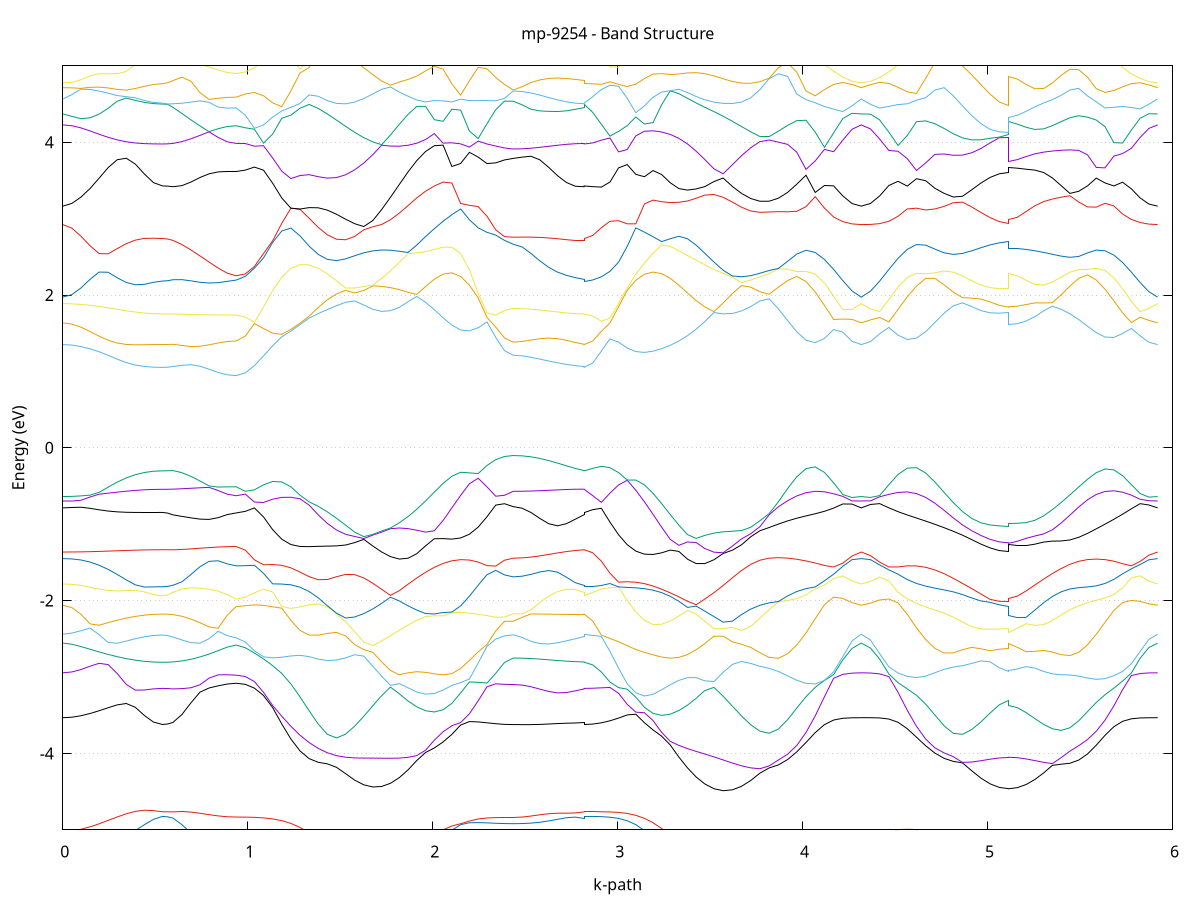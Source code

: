 set title 'mp-9254 - Band Structure'
set xlabel 'k-path'
set ylabel 'Energy (eV)'
set grid y
set yrange [-5:5]
set terminal png size 800,600
set output 'mp-9254_bands_gnuplot.png'
plot '-' using 1:2 with lines notitle, '-' using 1:2 with lines notitle, '-' using 1:2 with lines notitle, '-' using 1:2 with lines notitle, '-' using 1:2 with lines notitle, '-' using 1:2 with lines notitle, '-' using 1:2 with lines notitle, '-' using 1:2 with lines notitle, '-' using 1:2 with lines notitle, '-' using 1:2 with lines notitle, '-' using 1:2 with lines notitle, '-' using 1:2 with lines notitle, '-' using 1:2 with lines notitle, '-' using 1:2 with lines notitle, '-' using 1:2 with lines notitle, '-' using 1:2 with lines notitle, '-' using 1:2 with lines notitle, '-' using 1:2 with lines notitle, '-' using 1:2 with lines notitle, '-' using 1:2 with lines notitle, '-' using 1:2 with lines notitle, '-' using 1:2 with lines notitle, '-' using 1:2 with lines notitle, '-' using 1:2 with lines notitle, '-' using 1:2 with lines notitle, '-' using 1:2 with lines notitle, '-' using 1:2 with lines notitle, '-' using 1:2 with lines notitle, '-' using 1:2 with lines notitle, '-' using 1:2 with lines notitle, '-' using 1:2 with lines notitle, '-' using 1:2 with lines notitle, '-' using 1:2 with lines notitle, '-' using 1:2 with lines notitle, '-' using 1:2 with lines notitle, '-' using 1:2 with lines notitle, '-' using 1:2 with lines notitle, '-' using 1:2 with lines notitle, '-' using 1:2 with lines notitle, '-' using 1:2 with lines notitle, '-' using 1:2 with lines notitle, '-' using 1:2 with lines notitle, '-' using 1:2 with lines notitle, '-' using 1:2 with lines notitle, '-' using 1:2 with lines notitle, '-' using 1:2 with lines notitle, '-' using 1:2 with lines notitle, '-' using 1:2 with lines notitle, '-' using 1:2 with lines notitle, '-' using 1:2 with lines notitle, '-' using 1:2 with lines notitle, '-' using 1:2 with lines notitle, '-' using 1:2 with lines notitle, '-' using 1:2 with lines notitle, '-' using 1:2 with lines notitle, '-' using 1:2 with lines notitle, '-' using 1:2 with lines notitle, '-' using 1:2 with lines notitle, '-' using 1:2 with lines notitle, '-' using 1:2 with lines notitle, '-' using 1:2 with lines notitle, '-' using 1:2 with lines notitle, '-' using 1:2 with lines notitle, '-' using 1:2 with lines notitle
0.000000 -12.462358
0.049026 -12.459958
0.098052 -12.452958
0.147079 -12.441758
0.196105 -12.426758
0.245131 -12.408858
0.294157 -12.389258
0.343183 -12.369258
0.392209 -12.350558
0.441236 -12.335158
0.490262 -12.324858
0.539288 -12.321158
0.539288 -12.321158
0.567269 -12.322058
0.595249 -12.324458
0.595249 -12.324458
0.644136 -12.335958
0.693024 -12.353458
0.741911 -12.372758
0.790798 -12.390758
0.839686 -12.404958
0.888573 -12.414058
0.937460 -12.417158
0.937460 -12.417158
0.986747 -12.409758
1.036033 -12.387458
1.085320 -12.350558
1.134607 -12.299058
1.183893 -12.233258
1.233180 -12.153658
1.282466 -12.060758
1.331753 -11.955158
1.381040 -11.837758
1.430326 -11.709958
1.479613 -11.573458
1.528899 -11.431058
1.578186 -11.287558
1.627473 -11.151658
1.676759 -11.038858
1.676759 -11.038858
1.724198 -11.028158
1.771638 -11.102458
1.819077 -11.246158
1.866516 -11.395958
1.913956 -11.539058
1.961395 -11.673158
2.008834 -11.796958
2.056273 -11.909458
2.103713 -12.010058
2.151152 -12.098258
2.198591 -12.173458
2.246030 -12.235458
2.293470 -12.283858
2.340909 -12.318658
2.388348 -12.339558
2.435788 -12.346558
2.435788 -12.346558
2.483659 -12.345758
2.531531 -12.343458
2.579403 -12.339958
2.627275 -12.335758
2.675146 -12.331458
2.723018 -12.327758
2.770890 -12.325258
2.818762 -12.324458
2.818762 -12.321158
2.865341 -12.314458
2.911920 -12.294358
2.958500 -12.260958
3.005079 -12.214358
3.051659 -12.154758
3.098238 -12.082358
3.144817 -11.997558
3.191397 -11.900758
3.237976 -11.792358
3.284556 -11.673158
3.331135 -11.543958
3.377714 -11.405858
3.424294 -11.260858
3.470873 -11.114758
3.470873 -11.114758
3.520651 -11.008858
3.570428 -11.061358
3.620205 -11.174058
3.669983 -11.310558
3.719760 -11.455758
3.769538 -11.600558
3.819315 -11.739758
3.869092 -11.870258
3.918870 -11.990158
3.968647 -12.098058
4.018425 -12.193058
4.068202 -12.274358
4.117979 -12.341558
4.167757 -12.394258
4.217534 -12.431958
4.267312 -12.454758
4.317089 -12.462358
4.317089 -12.462358
4.366852 -12.455358
4.416616 -12.434358
4.466379 -12.399558
4.516142 -12.350958
4.565905 -12.288858
4.615669 -12.213658
4.665432 -12.125658
4.715195 -12.025458
4.764958 -11.913758
4.814722 -11.791358
4.864485 -11.659858
4.914248 -11.520958
4.964012 -11.378058
5.013775 -11.236758
5.063538 -11.108058
5.113301 -11.020258
5.113301 -11.048658
5.160749 -11.107858
5.208196 -11.219958
5.255644 -11.349058
5.303091 -11.482858
5.350538 -11.614658
5.397986 -11.741158
5.445433 -11.860258
5.492881 -11.970458
5.540328 -12.070958
5.587775 -12.160858
5.635223 -12.239758
5.682670 -12.307158
5.730118 -12.362658
5.777565 -12.406158
5.825012 -12.437358
5.872460 -12.456058
5.919907 -12.462358
e
0.000000 -11.715058
0.049026 -11.717958
0.098052 -11.726458
0.147079 -11.739858
0.196105 -11.757358
0.245131 -11.777758
0.294157 -11.799558
0.343183 -11.821258
0.392209 -11.841158
0.441236 -11.857358
0.490262 -11.868058
0.539288 -11.871758
0.539288 -11.871758
0.567269 -11.870958
0.595249 -11.868758
0.595249 -11.868758
0.644136 -11.850258
0.693024 -11.821158
0.741911 -11.787058
0.790798 -11.753258
0.839686 -11.724658
0.888573 -11.705458
0.937460 -11.698658
0.937460 -11.698658
0.986747 -11.692858
1.036033 -11.675758
1.085320 -11.647458
1.134607 -11.608358
1.183893 -11.559058
1.233180 -11.500258
1.282466 -11.433058
1.331753 -11.358358
1.381040 -11.277558
1.430326 -11.192058
1.479613 -11.103258
1.528899 -11.012058
1.578186 -10.918158
1.627473 -10.908758
1.676759 -10.963358
1.676759 -10.963358
1.724198 -10.994158
1.771638 -11.096558
1.819077 -11.183458
1.866516 -11.268458
1.913956 -11.355058
1.961395 -11.440758
2.008834 -11.523558
2.056273 -11.601858
2.103713 -11.673958
2.151152 -11.738758
2.198591 -11.795058
2.246030 -11.842258
2.293470 -11.879558
2.340909 -11.906558
2.388348 -11.922858
2.435788 -11.928358
2.435788 -11.928358
2.483659 -11.926658
2.531531 -11.921958
2.579403 -11.914458
2.627275 -11.905058
2.675146 -11.894658
2.723018 -11.884358
2.770890 -11.875458
2.818762 -11.868758
2.818762 -11.871758
2.865341 -11.866558
2.911920 -11.850958
2.958500 -11.825158
3.005079 -11.789458
3.051659 -11.744358
3.098238 -11.690458
3.144817 -11.628458
3.191397 -11.559358
3.237976 -11.484358
3.284556 -11.404858
3.331135 -11.322358
3.377714 -11.238858
3.424294 -11.156358
3.470873 -11.077158
3.470873 -11.077158
3.520651 -10.998858
3.570428 -10.929858
3.620205 -10.872558
3.669983 -10.922558
3.719760 -11.018158
3.769538 -11.110458
3.819315 -11.200258
3.869092 -11.286758
3.918870 -11.368658
3.968647 -11.444458
4.018425 -11.512858
4.068202 -11.572758
4.117979 -11.622958
4.167757 -11.662758
4.217534 -11.691658
4.267312 -11.709158
4.317089 -11.715058
4.317089 -11.715058
4.366852 -11.710158
4.416616 -11.695758
4.466379 -11.671858
4.516142 -11.638758
4.565905 -11.596858
4.615669 -11.546858
4.665432 -11.489258
4.715195 -11.424958
4.764958 -11.354958
4.814722 -11.280258
4.864485 -11.202158
4.914248 -11.121558
4.964012 -11.039658
5.013775 -10.960358
5.063538 -10.935558
5.113301 -10.984358
5.113301 -10.942858
5.160749 -10.912158
5.208196 -10.944158
5.255644 -11.029058
5.303091 -11.110458
5.350538 -11.188558
5.397986 -11.263558
5.445433 -11.335058
5.492881 -11.402258
5.540328 -11.464458
5.587775 -11.520958
5.635223 -11.571058
5.682670 -11.614258
5.730118 -11.650158
5.777565 -11.678358
5.825012 -11.698658
5.872460 -11.710958
5.919907 -11.715058
e
0.000000 -11.029458
0.049026 -11.029758
0.098052 -11.030558
0.147079 -11.031658
0.196105 -11.032758
0.245131 -11.033258
0.294157 -11.032958
0.343183 -11.031558
0.392209 -11.029058
0.441236 -11.026058
0.490262 -11.023458
0.539288 -11.022458
0.539288 -11.022458
0.567269 -11.024558
0.595249 -11.030258
0.595249 -11.030258
0.644136 -11.051858
0.693024 -11.078158
0.741911 -11.104558
0.790798 -11.128458
0.839686 -11.147658
0.888573 -11.160258
0.937460 -11.164658
0.937460 -11.164658
0.986747 -11.160258
1.036033 -11.147058
1.085320 -11.125658
1.134607 -11.096658
1.183893 -11.061058
1.233180 -11.020558
1.282466 -10.977058
1.331753 -10.933558
1.381040 -10.894158
1.430326 -10.863658
1.479613 -10.847458
1.528899 -10.849258
1.578186 -10.870058
1.627473 -10.819558
1.676759 -10.742658
1.676759 -10.742658
1.724198 -10.837958
1.771638 -10.836358
1.819077 -10.805958
1.866516 -10.786658
1.913956 -10.780058
1.961395 -10.784458
2.008834 -10.797258
2.056273 -10.815958
2.103713 -10.838258
2.151152 -10.861958
2.198591 -10.885158
2.246030 -10.906258
2.293470 -10.923958
2.340909 -10.937258
2.388348 -10.945558
2.435788 -10.948358
2.435788 -10.948358
2.483659 -10.951458
2.531531 -10.960358
2.579403 -10.973458
2.627275 -10.988758
2.675146 -11.004058
2.723018 -11.017058
2.770890 -11.026158
2.818762 -11.030258
2.818762 -11.022458
2.865341 -11.019558
2.911920 -11.011158
2.958500 -10.997458
3.005079 -10.979258
3.051659 -10.957358
3.098238 -10.932958
3.144817 -10.907658
3.191397 -10.883058
3.237976 -10.861358
3.284556 -10.844758
3.331135 -10.835858
3.377714 -10.836958
3.424294 -10.850258
3.470873 -10.874858
3.470873 -10.874858
3.520651 -10.869158
3.570428 -10.746158
3.620205 -10.820658
3.669983 -10.829158
3.719760 -10.800858
3.769538 -10.788158
3.819315 -10.790658
3.869092 -10.806658
3.918870 -10.833158
3.968647 -10.866058
4.018425 -10.901658
4.068202 -10.936358
4.117979 -10.967758
4.167757 -10.993858
4.217534 -11.013358
4.267312 -11.025458
4.317089 -11.029458
4.317089 -11.029458
4.366852 -11.025958
4.416616 -11.015358
4.466379 -10.998258
4.516142 -10.975258
4.565905 -10.947558
4.615669 -10.916658
4.665432 -10.884658
4.715195 -10.854058
4.764958 -10.827758
4.814722 -10.808958
4.864485 -10.800158
4.914248 -10.803058
4.964012 -10.818558
5.013775 -10.842258
5.063538 -10.820058
5.113301 -10.743158
5.113301 -10.742958
5.160749 -10.830658
5.208196 -10.853558
5.255644 -10.824758
5.303091 -10.806958
5.350538 -10.801658
5.397986 -10.807658
5.445433 -10.823258
5.492881 -10.846058
5.540328 -10.873358
5.587775 -10.902658
5.635223 -10.931858
5.682670 -10.959258
5.730118 -10.983258
5.777565 -11.002958
5.825012 -11.017558
5.872460 -11.026458
5.919907 -11.029458
e
0.000000 -10.795958
0.049026 -10.797158
0.098052 -10.800958
0.147079 -10.807258
0.196105 -10.816158
0.245131 -10.827458
0.294157 -10.840558
0.343183 -10.854858
0.392209 -10.868958
0.441236 -10.881358
0.490262 -10.890058
0.539288 -10.893158
0.539288 -10.893158
0.567269 -10.890158
0.595249 -10.881858
0.595249 -10.881858
0.644136 -10.862658
0.693024 -10.841058
0.741911 -10.821058
0.790798 -10.804758
0.839686 -10.792858
0.888573 -10.785658
0.937460 -10.783358
0.937460 -10.783358
0.986747 -10.780558
1.036033 -10.772458
1.085320 -10.759458
1.134607 -10.742158
1.183893 -10.721458
1.233180 -10.698358
1.282466 -10.673958
1.331753 -10.649058
1.381040 -10.623558
1.430326 -10.596958
1.479613 -10.568258
1.528899 -10.537758
1.578186 -10.507758
1.627473 -10.528658
1.676759 -10.663558
1.676759 -10.663558
1.724198 -10.564358
1.771638 -10.450658
1.819077 -10.459258
1.866516 -10.476658
1.913956 -10.501758
1.961395 -10.532658
2.008834 -10.567558
2.056273 -10.604558
2.103713 -10.641758
2.151152 -10.677458
2.198591 -10.710158
2.246030 -10.738558
2.293470 -10.761758
2.340909 -10.778758
2.388348 -10.789258
2.435788 -10.792758
2.435788 -10.792758
2.483659 -10.795058
2.531531 -10.801558
2.579403 -10.812158
2.627275 -10.825758
2.675146 -10.841358
2.723018 -10.857158
2.770890 -10.871258
2.818762 -10.881858
2.818762 -10.893158
2.865341 -10.889458
2.911920 -10.878358
2.958500 -10.860258
3.005079 -10.835558
3.051659 -10.804958
3.098238 -10.769258
3.144817 -10.729658
3.191397 -10.687258
3.237976 -10.643858
3.284556 -10.600858
3.331135 -10.560358
3.377714 -10.523958
3.424294 -10.493758
3.470873 -10.471158
3.470873 -10.471158
3.520651 -10.553858
3.570428 -10.676658
3.620205 -10.546758
3.669983 -10.478558
3.719760 -10.504258
3.769538 -10.535658
3.819315 -10.569858
3.869092 -10.604558
3.918870 -10.638058
3.968647 -10.669858
4.018425 -10.699558
4.068202 -10.726558
4.117979 -10.750158
4.167757 -10.769558
4.217534 -10.783958
4.267312 -10.792958
4.317089 -10.795958
4.317089 -10.795958
4.366852 -10.793358
4.416616 -10.785958
4.466379 -10.773658
4.516142 -10.757058
4.565905 -10.736458
4.615669 -10.712458
4.665432 -10.685458
4.715195 -10.655758
4.764958 -10.623858
4.814722 -10.590258
4.864485 -10.556358
4.914248 -10.524058
4.964012 -10.495858
5.013775 -10.474058
5.063538 -10.556358
5.113301 -10.665258
5.113301 -10.677958
5.160749 -10.568358
5.208196 -10.473658
5.255644 -10.490358
5.303091 -10.512958
5.350538 -10.539258
5.397986 -10.567758
5.445433 -10.597258
5.492881 -10.626958
5.540328 -10.656258
5.587775 -10.684458
5.635223 -10.710958
5.682670 -10.734958
5.730118 -10.755858
5.777565 -10.772958
5.825012 -10.785558
5.872460 -10.793358
5.919907 -10.795958
e
0.000000 -9.033158
0.049026 -9.031758
0.098052 -9.027758
0.147079 -9.021558
0.196105 -9.013658
0.245131 -9.004958
0.294157 -8.996058
0.343183 -8.987858
0.392209 -8.980758
0.441236 -8.975358
0.490262 -8.972058
0.539288 -8.970858
0.539288 -8.970858
0.567269 -8.971558
0.595249 -8.973658
0.595249 -8.973658
0.644136 -8.976058
0.693024 -8.979258
0.741911 -8.982858
0.790798 -8.986158
0.839686 -8.988858
0.888573 -8.990658
0.937460 -8.991158
0.937460 -8.991158
0.986747 -8.999158
1.036033 -9.023158
1.085320 -9.063658
1.134607 -9.121358
1.183893 -9.196858
1.233180 -9.290258
1.282466 -9.401658
1.331753 -9.529958
1.381040 -9.673758
1.430326 -9.830858
1.479613 -9.998358
1.528899 -10.173158
1.578186 -10.351658
1.627473 -10.481358
1.676759 -10.461858
1.676759 -10.461858
1.724198 -10.451558
1.771638 -10.420558
1.819077 -10.265158
1.866516 -10.106158
1.913956 -9.948958
1.961395 -9.798058
2.008834 -9.656558
2.056273 -9.527358
2.103713 -9.412258
2.151152 -9.312758
2.198591 -9.229358
2.246030 -9.162158
2.293470 -9.110858
2.340909 -9.074758
2.388348 -9.053358
2.435788 -9.046258
2.435788 -9.046258
2.483659 -9.043958
2.531531 -9.037458
2.579403 -9.027358
2.627275 -9.015058
2.675146 -9.002058
2.723018 -8.989958
2.770890 -8.980058
2.818762 -8.973658
2.818762 -8.970858
2.865341 -8.978758
2.911920 -9.002358
2.958500 -9.041958
3.005079 -9.097958
3.051659 -9.170458
3.098238 -9.259458
3.144817 -9.364558
3.191397 -9.484758
3.237976 -9.618558
3.284556 -9.763758
3.331135 -9.917758
3.377714 -10.077258
3.424294 -10.238458
3.470873 -10.396358
3.470873 -10.396358
3.520651 -10.456758
3.570428 -10.453458
3.620205 -10.461058
3.669983 -10.369058
3.719760 -10.190958
3.769538 -10.017158
3.819315 -9.851158
3.869092 -9.696158
3.918870 -9.554758
3.968647 -9.429158
4.018425 -9.320858
4.068202 -9.230358
4.117979 -9.157658
4.167757 -9.102358
4.217534 -9.063658
4.267312 -9.040758
4.317089 -9.033158
4.317089 -9.033158
4.366852 -9.039758
4.416616 -9.059458
4.466379 -9.093058
4.516142 -9.141058
4.565905 -9.204558
4.615669 -9.284058
4.665432 -9.379958
4.715195 -9.492058
4.764958 -9.619258
4.814722 -9.759958
4.864485 -9.911858
4.914248 -10.071758
4.964012 -10.236058
5.013775 -10.399658
5.063538 -10.459158
5.113301 -10.454458
5.113301 -10.457058
5.160749 -10.460658
5.208196 -10.418058
5.255644 -10.264458
5.303091 -10.109658
5.350538 -9.958358
5.397986 -9.813458
5.445433 -9.677558
5.492881 -9.552758
5.540328 -9.440458
5.587775 -9.341758
5.635223 -9.257158
5.682670 -9.186758
5.730118 -9.130358
5.777565 -9.087258
5.825012 -9.057058
5.872460 -9.039158
5.919907 -9.033158
e
0.000000 -5.244358
0.049026 -5.243958
0.098052 -5.241358
0.147079 -5.233158
0.196105 -5.215358
0.245131 -5.184958
0.294157 -5.139958
0.343183 -5.080658
0.392209 -5.009858
0.441236 -4.933658
0.490262 -4.863258
0.539288 -4.824858
0.539288 -4.824858
0.567269 -4.830558
0.595249 -4.846158
0.595249 -4.846158
0.644136 -4.932858
0.693024 -5.042258
0.741911 -5.151258
0.790798 -5.246158
0.839686 -5.318758
0.888573 -5.364058
0.937460 -5.379458
0.937460 -5.379458
0.986747 -5.375358
1.036033 -5.363458
1.085320 -5.345358
1.134607 -5.324158
1.183893 -5.304858
1.233180 -5.295258
1.282466 -5.304758
1.331753 -5.341158
1.381040 -5.403658
1.430326 -5.481158
1.479613 -5.557858
1.528899 -5.620658
1.578186 -5.660658
1.627473 -5.673258
1.676759 -5.656958
1.676759 -5.656958
1.724198 -5.638458
1.771638 -5.627458
1.819077 -5.587558
1.866516 -5.520658
1.913956 -5.430758
1.961395 -5.324458
2.008834 -5.210658
2.056273 -5.100558
2.103713 -5.005458
2.151152 -4.933258
2.198591 -4.908158
2.246030 -4.906058
2.293470 -4.909558
2.340909 -4.914758
2.388348 -4.918858
2.435788 -4.920358
2.435788 -4.920358
2.483659 -4.918758
2.531531 -4.912858
2.579403 -4.901358
2.627275 -4.884158
2.675146 -4.863058
2.723018 -4.842458
2.770890 -4.834058
2.818762 -4.846158
2.818762 -4.824858
2.865341 -4.825458
2.911920 -4.828158
2.958500 -4.835258
3.005079 -4.851158
3.051659 -4.881658
3.098238 -4.933258
3.144817 -5.010058
3.191397 -5.110558
3.237976 -5.227058
3.284556 -5.348358
3.331135 -5.463358
3.377714 -5.562858
3.424294 -5.640058
3.470873 -5.690558
3.470873 -5.690558
3.520651 -5.712458
3.570428 -5.700958
3.620205 -5.658158
3.669983 -5.598958
3.719760 -5.556358
3.769538 -5.487958
3.819315 -5.402158
3.869092 -5.312458
3.918870 -5.236058
3.968647 -5.187258
4.018425 -5.168958
4.068202 -5.173658
4.117979 -5.190458
4.167757 -5.210658
4.217534 -5.228358
4.267312 -5.240258
4.317089 -5.244358
4.317089 -5.244358
4.366852 -5.240658
4.416616 -5.230058
4.466379 -5.213958
4.516142 -5.195258
4.565905 -5.178458
4.615669 -5.170758
4.665432 -5.181258
4.715195 -5.218358
4.764958 -5.283858
4.814722 -5.369258
4.864485 -5.460758
4.914248 -5.545158
4.964012 -5.613058
5.013775 -5.659358
5.063538 -5.683258
5.113301 -5.689658
5.113301 -5.665858
5.160749 -5.661358
5.208196 -5.642358
5.255644 -5.603558
5.303091 -5.545058
5.350538 -5.470058
5.397986 -5.385058
5.445433 -5.299958
5.492881 -5.227258
5.540328 -5.177858
5.587775 -5.155558
5.635223 -5.156058
5.682670 -5.170558
5.730118 -5.191258
5.777565 -5.212058
5.825012 -5.229358
5.872460 -5.240458
5.919907 -5.244358
e
0.000000 -5.020558
0.049026 -5.013558
0.098052 -4.993158
0.147079 -4.961758
0.196105 -4.922058
0.245131 -4.877458
0.294157 -4.832058
0.343183 -4.790758
0.392209 -4.759358
0.441236 -4.744158
0.490262 -4.749658
0.539288 -4.764158
0.539288 -4.764158
0.567269 -4.764358
0.595249 -4.765958
0.595249 -4.765958
0.644136 -4.761058
0.693024 -4.768458
0.741911 -4.784058
0.790798 -4.802058
0.839686 -4.818358
0.888573 -4.829458
0.937460 -4.833358
0.937460 -4.833358
0.986747 -4.834158
1.036033 -4.837258
1.085320 -4.844158
1.134607 -4.857558
1.183893 -4.880658
1.233180 -4.916958
1.282466 -4.969058
1.331753 -5.037958
1.381040 -5.122258
1.430326 -5.217858
1.479613 -5.318758
1.528899 -5.417058
1.578186 -5.504958
1.627473 -5.574958
1.676759 -5.620958
1.676759 -5.620958
1.724198 -5.614858
1.771638 -5.549658
1.819077 -5.465558
1.866516 -5.368058
1.913956 -5.264258
1.961395 -5.162758
2.008834 -5.072358
2.056273 -5.000258
2.103713 -4.950158
2.151152 -4.920958
2.198591 -4.885658
2.246030 -4.858658
2.293470 -4.845558
2.340909 -4.840558
2.388348 -4.839258
2.435788 -4.839058
2.435788 -4.839058
2.483659 -4.833758
2.531531 -4.820058
2.579403 -4.803658
2.627275 -4.789958
2.675146 -4.783058
2.723018 -4.782658
2.770890 -4.779558
2.818762 -4.765958
2.818762 -4.764158
2.865341 -4.764158
2.911920 -4.764458
2.958500 -4.766458
3.005079 -4.772558
3.051659 -4.785858
3.098238 -4.810458
3.144817 -4.850058
3.191397 -4.907758
3.237976 -4.983958
3.284556 -5.075858
3.331135 -5.177858
3.377714 -5.282558
3.424294 -5.382358
3.470873 -5.470258
3.470873 -5.470258
3.520651 -5.544358
3.570428 -5.592658
3.620205 -5.611358
3.669983 -5.588258
3.719760 -5.497658
3.769538 -5.394758
3.819315 -5.289858
3.869092 -5.193858
3.918870 -5.116258
3.968647 -5.061858
4.018425 -5.029458
4.068202 -5.014258
4.117979 -5.010158
4.167757 -5.011958
4.217534 -5.015958
4.267312 -5.019258
4.317089 -5.020558
4.317089 -5.020558
4.366852 -5.018558
4.416616 -5.013058
4.466379 -5.005358
4.516142 -4.997658
4.565905 -4.993458
4.615669 -4.997358
4.665432 -5.015158
4.715195 -5.052058
4.764958 -5.110658
4.814722 -5.188958
4.864485 -5.280058
4.914248 -5.374758
4.964012 -5.463958
5.013775 -5.539058
5.063538 -5.591358
5.113301 -5.611058
5.113301 -5.610458
5.160749 -5.592958
5.208196 -5.547558
5.255644 -5.482658
5.303091 -5.404558
5.350538 -5.319358
5.397986 -5.233958
5.445433 -5.155858
5.492881 -5.091758
5.540328 -5.045558
5.587775 -5.017558
5.635223 -5.004458
5.682670 -5.001558
5.730118 -5.004658
5.777565 -5.010058
5.825012 -5.015458
5.872460 -5.019258
5.919907 -5.020558
e
0.000000 -3.533158
0.049026 -3.526558
0.098052 -3.507358
0.147079 -3.478158
0.196105 -3.441858
0.245131 -3.402258
0.294157 -3.365058
0.343183 -3.346858
0.392209 -3.397158
0.441236 -3.503958
0.490262 -3.589958
0.539288 -3.621758
0.539288 -3.621758
0.567269 -3.615058
0.595249 -3.595458
0.595249 -3.595458
0.644136 -3.490658
0.693024 -3.337758
0.741911 -3.198258
0.790798 -3.144058
0.839686 -3.115858
0.888573 -3.092458
0.937460 -3.081658
0.937460 -3.081658
0.986747 -3.095858
1.036033 -3.146058
1.085320 -3.242358
1.134607 -3.400058
1.183893 -3.614558
1.233180 -3.811158
1.282466 -3.967158
1.331753 -4.068558
1.381040 -4.116458
1.430326 -4.137058
1.479613 -4.181758
1.528899 -4.265358
1.578186 -4.350058
1.627473 -4.411558
1.676759 -4.440158
1.676759 -4.440158
1.724198 -4.433058
1.771638 -4.391758
1.819077 -4.318158
1.866516 -4.216358
1.913956 -4.093158
1.961395 -3.988558
2.008834 -3.929158
2.056273 -3.850058
2.103713 -3.750958
2.151152 -3.628858
2.198591 -3.583658
2.246030 -3.588158
2.293470 -3.599758
2.340909 -3.611658
2.388348 -3.620058
2.435788 -3.623058
2.435788 -3.623058
2.483659 -3.623258
2.531531 -3.623158
2.579403 -3.620858
2.627275 -3.615658
2.675146 -3.609358
2.723018 -3.604958
2.770890 -3.601958
2.818762 -3.595458
2.818762 -3.621758
2.865341 -3.616258
2.911920 -3.599958
2.958500 -3.573458
3.005079 -3.538058
3.051659 -3.496858
3.098238 -3.487258
3.144817 -3.598158
3.191397 -3.693258
3.237976 -3.775058
3.284556 -3.889958
3.331135 -4.048158
3.377714 -4.189758
3.424294 -4.308358
3.470873 -4.399258
3.470873 -4.399258
3.520651 -4.462458
3.570428 -4.488558
3.620205 -4.477258
3.669983 -4.430858
3.719760 -4.354458
3.769538 -4.258458
3.819315 -4.190058
3.869092 -4.151258
3.918870 -4.080958
3.968647 -3.980058
4.018425 -3.856758
4.068202 -3.728558
4.117979 -3.623558
4.167757 -3.563558
4.217534 -3.540358
4.267312 -3.534158
4.317089 -3.533158
4.317089 -3.533158
4.366852 -3.533258
4.416616 -3.535858
4.466379 -3.550258
4.516142 -3.593158
4.565905 -3.676658
4.615669 -3.787558
4.665432 -3.900058
4.715195 -3.995958
4.764958 -4.064958
4.814722 -4.104458
4.864485 -4.124258
4.914248 -4.227158
4.964012 -4.323658
5.013775 -4.398658
5.063538 -4.445658
5.113301 -4.461658
5.113301 -4.462858
5.160749 -4.448858
5.208196 -4.407858
5.255644 -4.342058
5.303091 -4.255958
5.350538 -4.156958
5.397986 -4.141658
5.445433 -4.129358
5.492881 -4.087658
5.540328 -4.007958
5.587775 -3.892958
5.635223 -3.763258
5.682670 -3.651458
5.730118 -3.580358
5.777565 -3.547458
5.825012 -3.536158
5.872460 -3.533458
5.919907 -3.533158
e
0.000000 -2.945058
0.049026 -2.933958
0.098052 -2.902858
0.147079 -2.859158
0.196105 -2.820858
0.245131 -2.837658
0.294157 -2.954358
0.343183 -3.097358
0.392209 -3.171858
0.441236 -3.170158
0.490262 -3.155458
0.539288 -3.149058
0.539288 -3.149058
0.567269 -3.151058
0.595249 -3.156458
0.595249 -3.156458
0.644136 -3.152158
0.693024 -3.140958
0.741911 -3.101958
0.790798 -3.014958
0.839686 -2.971858
0.888573 -2.970758
0.937460 -2.975958
0.937460 -2.975958
0.986747 -2.993458
1.036033 -3.060058
1.085320 -3.200758
1.134607 -3.372858
1.183893 -3.512958
1.233180 -3.645358
1.282466 -3.761458
1.331753 -3.858258
1.381040 -3.934958
1.430326 -3.991658
1.479613 -4.029258
1.528899 -4.050258
1.578186 -4.059258
1.627473 -4.061658
1.676759 -4.062058
1.676759 -4.062058
1.724198 -4.063058
1.771638 -4.063958
1.819077 -4.061858
1.866516 -4.051758
1.913956 -4.028658
1.961395 -3.958858
2.008834 -3.827558
2.056273 -3.716258
2.103713 -3.638058
2.151152 -3.596358
2.198591 -3.481258
2.246030 -3.311258
2.293470 -3.128758
2.340909 -3.088858
2.388348 -3.095958
2.435788 -3.098558
2.435788 -3.098558
2.483659 -3.105958
2.531531 -3.127458
2.579403 -3.158558
2.627275 -3.189558
2.675146 -3.207358
2.723018 -3.203358
2.770890 -3.181058
2.818762 -3.156458
2.818762 -3.149058
2.865341 -3.147058
2.911920 -3.141858
2.958500 -3.136858
3.005079 -3.212958
3.051659 -3.357458
3.098238 -3.459958
3.144817 -3.467758
3.191397 -3.570858
3.237976 -3.725058
3.284556 -3.842358
3.331135 -3.895558
3.377714 -3.937758
3.424294 -3.973658
3.470873 -4.007758
3.470873 -4.007758
3.520651 -4.045458
3.570428 -4.085658
3.620205 -4.126158
3.669983 -4.162758
3.719760 -4.189758
3.769538 -4.200858
3.819315 -4.162858
3.869092 -4.086658
3.918870 -4.010958
3.968647 -3.896358
4.018425 -3.726958
4.068202 -3.509358
4.117979 -3.259758
4.167757 -3.017258
4.217534 -2.965458
4.267312 -2.949558
4.317089 -2.945058
4.317089 -2.945058
4.366852 -2.947758
4.416616 -2.959058
4.466379 -2.995258
4.516142 -3.201258
4.565905 -3.435558
4.615669 -3.644958
4.665432 -3.812558
4.715195 -3.927258
4.764958 -3.993258
4.814722 -4.043258
4.864485 -4.117758
4.914248 -4.112958
4.964012 -4.096258
5.013775 -4.075958
5.063538 -4.059758
5.113301 -4.053558
5.113301 -4.050658
5.160749 -4.056458
5.208196 -4.072358
5.255644 -4.094158
5.303091 -4.116658
5.350538 -4.133958
5.397986 -4.055758
5.445433 -3.970458
5.492881 -3.899458
5.540328 -3.818858
5.587775 -3.710258
5.635223 -3.564658
5.682670 -3.379658
5.730118 -3.166758
5.777565 -2.981258
5.825012 -2.954858
5.872460 -2.946758
5.919907 -2.945058
e
0.000000 -2.556758
0.049026 -2.570758
0.098052 -2.601258
0.147079 -2.636358
0.196105 -2.671458
0.245131 -2.704458
0.294157 -2.734058
0.343183 -2.759458
0.392209 -2.779958
0.441236 -2.794958
0.490262 -2.804058
0.539288 -2.807158
0.539288 -2.807158
0.567269 -2.806058
0.595249 -2.802658
0.595249 -2.802658
0.644136 -2.789958
0.693024 -2.768158
0.741911 -2.737658
0.790798 -2.699558
0.839686 -2.655258
0.888573 -2.609358
0.937460 -2.582058
0.937460 -2.582058
0.986747 -2.616958
1.036033 -2.685858
1.085320 -2.763058
1.134607 -2.850658
1.183893 -2.953458
1.233180 -3.090758
1.282466 -3.259258
1.331753 -3.441858
1.381040 -3.616158
1.430326 -3.750858
1.479613 -3.797858
1.528899 -3.748058
1.578186 -3.643858
1.627473 -3.514258
1.676759 -3.374958
1.676759 -3.374958
1.724198 -3.244058
1.771638 -3.132458
1.819077 -3.218958
1.866516 -3.314058
1.913956 -3.390358
1.961395 -3.441358
2.008834 -3.457758
2.056273 -3.428458
2.103713 -3.345158
2.151152 -3.207958
2.198591 -3.064758
2.246030 -3.069258
2.293470 -3.078858
2.340909 -2.951558
2.388348 -2.809758
2.435788 -2.751758
2.435788 -2.751758
2.483659 -2.753458
2.531531 -2.758558
2.579403 -2.766058
2.627275 -2.775058
2.675146 -2.784258
2.723018 -2.792658
2.770890 -2.798958
2.818762 -2.802658
2.818762 -2.807158
2.865341 -2.841358
2.911920 -2.934758
2.958500 -3.066058
3.005079 -3.138958
3.051659 -3.159458
3.098238 -3.263758
3.144817 -3.396558
3.191397 -3.475958
3.237976 -3.502358
3.284556 -3.486258
3.331135 -3.438658
3.377714 -3.367958
3.424294 -3.279758
3.470873 -3.178358
3.470873 -3.178358
3.520651 -3.135758
3.570428 -3.251758
3.620205 -3.381658
3.669983 -3.510858
3.719760 -3.625658
3.769538 -3.709458
3.819315 -3.736758
3.869092 -3.681958
3.918870 -3.558258
3.968647 -3.406258
4.018425 -3.258158
4.068202 -3.134858
4.117979 -3.045658
4.167757 -2.968158
4.217534 -2.775258
4.267312 -2.625558
4.317089 -2.556758
4.317089 -2.556758
4.366852 -2.620158
4.416616 -2.765658
4.466379 -2.961058
4.516142 -3.074058
4.565905 -3.155458
4.615669 -3.238858
4.665432 -3.355658
4.715195 -3.497658
4.764958 -3.638558
4.814722 -3.737758
4.864485 -3.750358
4.914248 -3.688658
4.964012 -3.588558
5.013775 -3.472458
5.063538 -3.363758
5.113301 -3.311558
5.113301 -3.374158
5.160749 -3.400958
5.208196 -3.465758
5.255644 -3.544458
5.303091 -3.619858
5.350538 -3.677258
5.397986 -3.698958
5.445433 -3.664658
5.492881 -3.573658
5.540328 -3.453658
5.587775 -3.333258
5.635223 -3.231958
5.682670 -3.146358
5.730118 -3.053458
5.777565 -2.948158
5.825012 -2.754958
5.872460 -2.613758
5.919907 -2.556758
e
0.000000 -2.439258
0.049026 -2.425158
0.098052 -2.394258
0.147079 -2.358458
0.196105 -2.445258
0.245131 -2.547558
0.294157 -2.558358
0.343183 -2.530058
0.392209 -2.499058
0.441236 -2.473658
0.490262 -2.456458
0.539288 -2.450258
0.539288 -2.450258
0.567269 -2.457258
0.595249 -2.475958
0.595249 -2.475958
0.644136 -2.515558
0.693024 -2.550458
0.741911 -2.556658
0.790798 -2.499158
0.839686 -2.402158
0.888573 -2.457058
0.937460 -2.487458
0.937460 -2.487458
0.986747 -2.542058
1.036033 -2.657658
1.085320 -2.735158
1.134607 -2.749858
1.183893 -2.741358
1.233180 -2.724458
1.282466 -2.715858
1.331753 -2.733458
1.381040 -2.766058
1.430326 -2.784458
1.479613 -2.778058
1.528899 -2.749858
1.578186 -2.708058
1.627473 -2.726658
1.676759 -2.861258
1.676759 -2.861258
1.724198 -2.989558
1.771638 -3.109658
1.819077 -3.086958
1.866516 -3.141258
1.913956 -3.196758
1.961395 -3.224358
2.008834 -3.215458
2.056273 -3.170758
2.103713 -3.110158
2.151152 -3.073358
2.198591 -3.026658
2.246030 -2.816958
2.293470 -2.598258
2.340909 -2.503658
2.388348 -2.461658
2.435788 -2.447958
2.435788 -2.447958
2.483659 -2.483258
2.531531 -2.533558
2.579403 -2.562758
2.627275 -2.567158
2.675146 -2.552458
2.723018 -2.526958
2.770890 -2.498958
2.818762 -2.475958
2.818762 -2.450258
2.865341 -2.454658
2.911920 -2.469058
2.958500 -2.665058
3.005079 -2.883658
3.051659 -3.088158
3.098238 -3.206458
3.144817 -3.248658
3.191397 -3.226258
3.237976 -3.167458
3.284556 -3.101758
3.331135 -3.044058
3.377714 -3.008758
3.424294 -3.008658
3.470873 -3.049858
3.470873 -3.049858
3.520651 -3.060058
3.570428 -2.939158
3.620205 -2.835558
3.669983 -2.795958
3.719760 -2.822658
3.769538 -2.859158
3.819315 -2.887458
3.869092 -2.926958
3.918870 -2.985258
3.968647 -3.042158
4.018425 -3.082658
4.068202 -3.091058
4.117979 -3.045058
4.167757 -2.931858
4.217534 -2.733958
4.267312 -2.527458
4.317089 -2.439258
4.317089 -2.439258
4.366852 -2.515958
4.416616 -2.694158
4.466379 -2.866558
4.516142 -2.948258
4.565905 -2.990958
4.615669 -3.008258
4.665432 -2.988358
4.715195 -2.944558
4.764958 -2.898458
4.814722 -2.870458
4.864485 -2.851458
4.914248 -2.822458
4.964012 -2.789358
5.013775 -2.801658
5.063538 -2.879758
5.113301 -2.926458
5.113301 -2.915658
5.160749 -2.894858
5.208196 -2.864758
5.255644 -2.883358
5.303091 -2.927158
5.350538 -2.958758
5.397986 -2.970458
5.445433 -2.973458
5.492881 -2.988158
5.540328 -3.013658
5.587775 -3.030758
5.635223 -3.021458
5.682670 -2.982858
5.730118 -2.927258
5.777565 -2.826158
5.825012 -2.665158
5.872460 -2.507958
5.919907 -2.439258
e
0.000000 -2.060258
0.049026 -2.091658
0.098052 -2.178258
0.147079 -2.304158
0.196105 -2.322358
0.245131 -2.287958
0.294157 -2.256558
0.343183 -2.229258
0.392209 -2.206858
0.441236 -2.190258
0.490262 -2.179958
0.539288 -2.176558
0.539288 -2.176558
0.567269 -2.178158
0.595249 -2.182958
0.595249 -2.182958
0.644136 -2.205458
0.693024 -2.242058
0.741911 -2.289558
0.790798 -2.344258
0.839686 -2.362458
0.888573 -2.192558
0.937460 -2.078058
0.937460 -2.078058
0.986747 -2.067258
1.036033 -2.055758
1.085320 -2.061758
1.134607 -2.081258
1.183893 -2.099458
1.233180 -2.257658
1.282466 -2.390558
1.331753 -2.451458
1.381040 -2.451858
1.430326 -2.429258
1.479613 -2.416158
1.528899 -2.461658
1.578186 -2.575558
1.627473 -2.642458
1.676759 -2.677758
1.676759 -2.677758
1.724198 -2.802958
1.771638 -2.913658
1.819077 -2.970958
1.866516 -2.945358
1.913956 -2.930558
1.961395 -2.939058
2.008834 -2.958158
2.056273 -2.971158
2.103713 -2.956358
2.151152 -2.888358
2.198591 -2.782358
2.246030 -2.671158
2.293470 -2.574658
2.340909 -2.396958
2.388348 -2.271158
2.435788 -2.269758
2.435788 -2.269758
2.483659 -2.218458
2.531531 -2.174258
2.579403 -2.175758
2.627275 -2.177558
2.675146 -2.179358
2.723018 -2.180958
2.770890 -2.182158
2.818762 -2.182958
2.818762 -2.176558
2.865341 -2.267258
2.911920 -2.450958
2.958500 -2.496258
3.005079 -2.538058
3.051659 -2.590258
3.098238 -2.639758
3.144817 -2.677658
3.191397 -2.709858
3.237976 -2.738658
3.284556 -2.753258
3.331135 -2.743558
3.377714 -2.705958
3.424294 -2.643258
3.470873 -2.563058
3.470873 -2.563058
3.520651 -2.466558
3.570428 -2.464958
3.620205 -2.539658
3.669983 -2.571558
3.719760 -2.613058
3.769538 -2.682658
3.819315 -2.743758
3.869092 -2.754458
3.918870 -2.695558
3.968647 -2.581158
4.018425 -2.423658
4.068202 -2.237858
4.117979 -2.053658
4.167757 -1.955058
4.217534 -1.970558
4.267312 -2.025858
4.317089 -2.060258
4.317089 -2.060258
4.366852 -2.033158
4.416616 -1.991458
4.466379 -1.979258
4.516142 -2.029458
4.565905 -2.180158
4.615669 -2.355658
4.665432 -2.509558
4.715195 -2.624558
4.764958 -2.686458
4.814722 -2.684358
4.864485 -2.642958
4.914248 -2.611758
4.964012 -2.630358
5.013775 -2.655558
5.063538 -2.636158
5.113301 -2.623858
5.113301 -2.557858
5.160749 -2.611758
5.208196 -2.668558
5.255644 -2.664458
5.303091 -2.651658
5.350538 -2.673258
5.397986 -2.707458
5.445433 -2.719058
5.492881 -2.676858
5.540328 -2.578458
5.587775 -2.441558
5.635223 -2.284558
5.682670 -2.130158
5.730118 -2.026258
5.777565 -1.997258
5.825012 -2.009958
5.872460 -2.041758
5.919907 -2.060258
e
0.000000 -1.782158
0.049026 -1.786558
0.098052 -1.801358
0.147079 -1.824858
0.196105 -1.849458
0.245131 -1.867158
0.294157 -1.873558
0.343183 -1.869558
0.392209 -1.864258
0.441236 -1.885658
0.490262 -1.922458
0.539288 -1.937358
0.539288 -1.937358
0.567269 -1.925758
0.595249 -1.893658
0.595249 -1.893658
0.644136 -1.846058
0.693024 -1.833158
0.741911 -1.837358
0.790798 -1.850758
0.839686 -1.875158
0.888573 -1.921058
0.937460 -1.980458
0.937460 -1.980458
0.986747 -1.953858
1.036033 -1.898658
1.085320 -1.850858
1.134607 -1.886558
1.183893 -2.076958
1.233180 -2.101558
1.282466 -2.083158
1.331753 -2.054758
1.381040 -2.042158
1.430326 -2.078358
1.479613 -2.171658
1.528899 -2.277858
1.578186 -2.406558
1.627473 -2.541958
1.676759 -2.588558
1.676759 -2.588558
1.724198 -2.527058
1.771638 -2.459858
1.819077 -2.389158
1.866516 -2.319758
1.913956 -2.257858
1.961395 -2.208658
2.008834 -2.198758
2.056273 -2.199358
2.103713 -2.158258
2.151152 -2.153558
2.198591 -2.163658
2.246030 -2.178258
2.293470 -2.196558
2.340909 -2.217558
2.388348 -2.216458
2.435788 -2.172858
2.435788 -2.172858
2.483659 -2.173158
2.531531 -2.122258
2.579403 -2.024458
2.627275 -1.941858
2.675146 -1.882858
2.723018 -1.851458
2.770890 -1.854458
2.818762 -1.893658
2.818762 -1.937358
2.865341 -1.894058
2.911920 -1.845758
2.958500 -1.830158
3.005079 -1.826458
3.051659 -1.995758
3.098238 -2.148358
3.144817 -2.259258
3.191397 -2.312758
3.237976 -2.309358
3.284556 -2.266558
3.331135 -2.202258
3.377714 -2.128958
3.424294 -2.175758
3.470873 -2.267958
3.470873 -2.267958
3.520651 -2.368958
3.570428 -2.366258
3.620205 -2.351058
3.669983 -2.388758
3.719760 -2.336758
3.769538 -2.229158
3.819315 -2.116758
3.869092 -2.017558
3.918870 -1.998358
3.968647 -1.973958
4.018425 -1.925558
4.068202 -1.845558
4.117979 -1.797758
4.167757 -1.709258
4.217534 -1.676858
4.267312 -1.743658
4.317089 -1.782158
4.317089 -1.782158
4.366852 -1.748058
4.416616 -1.691458
4.466379 -1.742358
4.516142 -1.890258
4.565905 -1.976658
4.615669 -2.035758
4.665432 -2.083658
4.715195 -2.123158
4.764958 -2.164058
4.814722 -2.215658
4.864485 -2.279358
4.914248 -2.340858
4.964012 -2.370558
5.013775 -2.373858
5.063538 -2.372458
5.113301 -2.370558
5.113301 -2.423458
5.160749 -2.360258
5.208196 -2.301958
5.255644 -2.324158
5.303091 -2.315058
5.350538 -2.259558
5.397986 -2.186958
5.445433 -2.120358
5.492881 -2.067358
5.540328 -2.027558
5.587775 -1.996058
5.635223 -1.964658
5.682670 -1.920658
5.730118 -1.832458
5.777565 -1.701658
5.825012 -1.675058
5.872460 -1.743658
5.919907 -1.782158
e
0.000000 -1.450258
0.049026 -1.454458
0.098052 -1.468258
0.147079 -1.494858
0.196105 -1.536258
0.245131 -1.591558
0.294157 -1.657558
0.343183 -1.728658
0.392209 -1.793758
0.441236 -1.822258
0.490262 -1.820358
0.539288 -1.818358
0.539288 -1.818358
0.567269 -1.813558
0.595249 -1.799558
0.595249 -1.799558
0.644136 -1.754358
0.693024 -1.657958
0.741911 -1.555558
0.790798 -1.486258
0.839686 -1.478558
0.888573 -1.518458
0.937460 -1.544858
0.937460 -1.544858
0.986747 -1.542758
1.036033 -1.537258
1.085320 -1.643558
1.134607 -1.780758
1.183893 -1.783258
1.233180 -1.793058
1.282466 -1.824558
1.331753 -1.880958
1.381040 -1.963258
1.430326 -2.066458
1.479613 -2.163858
1.528899 -2.227758
1.578186 -2.214658
1.627473 -2.170158
1.676759 -2.108258
1.676759 -2.108258
1.724198 -2.036058
1.771638 -1.955258
1.819077 -2.003958
1.866516 -2.067758
1.913956 -2.123558
1.961395 -2.169558
2.008834 -2.174958
2.056273 -2.156258
2.103713 -2.150158
2.151152 -2.069258
2.198591 -1.941758
2.246030 -1.797958
2.293470 -1.661058
2.340909 -1.604358
2.388348 -1.663558
2.435788 -1.689358
2.435788 -1.689358
2.483659 -1.680458
2.531531 -1.656458
2.579403 -1.625558
2.627275 -1.606758
2.675146 -1.627658
2.723018 -1.693558
2.770890 -1.765358
2.818762 -1.799558
2.818762 -1.818358
2.865341 -1.815458
2.911920 -1.802058
2.958500 -1.776458
3.005079 -1.820058
3.051659 -1.827258
3.098238 -1.832658
3.144817 -1.844058
3.191397 -1.863758
3.237976 -1.895358
3.284556 -1.943858
3.331135 -2.009958
3.377714 -2.088758
3.424294 -2.071358
3.470873 -2.137058
3.470873 -2.137058
3.520651 -2.208958
3.570428 -2.281758
3.620205 -2.269158
3.669983 -2.182158
3.719760 -2.111358
3.769538 -2.060558
3.819315 -2.029558
3.869092 -2.012358
3.918870 -1.938458
3.968647 -1.880958
4.018425 -1.843258
4.068202 -1.820858
4.117979 -1.741158
4.167757 -1.654458
4.217534 -1.550858
4.267312 -1.464158
4.317089 -1.450258
4.317089 -1.450258
4.366852 -1.463258
4.416616 -1.533158
4.466379 -1.597358
4.516142 -1.654158
4.565905 -1.724458
4.615669 -1.775158
4.665432 -1.810358
4.715195 -1.836858
4.764958 -1.859858
4.814722 -1.885358
4.864485 -1.920458
4.914248 -1.965158
4.964012 -2.004458
5.013775 -2.022558
5.063538 -2.054658
5.113301 -2.079658
5.113301 -2.201258
5.160749 -2.222258
5.208196 -2.219758
5.255644 -2.124458
5.303091 -2.027658
5.350538 -1.945958
5.397986 -1.885058
5.445433 -1.847658
5.492881 -1.830158
5.540328 -1.821458
5.587775 -1.806958
5.635223 -1.775758
5.682670 -1.722258
5.730118 -1.649558
5.777565 -1.584358
5.825012 -1.527058
5.872460 -1.465758
5.919907 -1.450258
e
0.000000 -1.364058
0.049026 -1.363558
0.098052 -1.361958
0.147079 -1.359458
0.196105 -1.356058
0.245131 -1.352058
0.294157 -1.347758
0.343183 -1.343458
0.392209 -1.339658
0.441236 -1.336558
0.490262 -1.334558
0.539288 -1.333858
0.539288 -1.333858
0.567269 -1.334158
0.595249 -1.335058
0.595249 -1.335058
0.644136 -1.330358
0.693024 -1.323058
0.741911 -1.314358
0.790798 -1.305858
0.839686 -1.298658
0.888573 -1.293958
0.937460 -1.292258
0.937460 -1.292258
0.986747 -1.338658
1.036033 -1.465758
1.085320 -1.530758
1.134607 -1.527958
1.183893 -1.537858
1.233180 -1.571158
1.282466 -1.625958
1.331753 -1.685558
1.381040 -1.726458
1.430326 -1.723558
1.479613 -1.688058
1.528899 -1.657058
1.578186 -1.660058
1.627473 -1.703058
1.676759 -1.773358
1.676759 -1.773358
1.724198 -1.852258
1.771638 -1.931358
1.819077 -1.870358
1.866516 -1.785358
1.913956 -1.703758
1.961395 -1.628858
2.008834 -1.564058
2.056273 -1.513258
2.103713 -1.479158
2.151152 -1.463858
2.198591 -1.468758
2.246030 -1.495058
2.293470 -1.542258
2.340909 -1.547858
2.388348 -1.471558
2.435788 -1.444358
2.435788 -1.444358
2.483659 -1.440758
2.531531 -1.430258
2.579403 -1.414558
2.627275 -1.395558
2.675146 -1.375958
2.723018 -1.357958
2.770890 -1.343858
2.818762 -1.335058
2.818762 -1.333858
2.865341 -1.373658
2.911920 -1.483658
2.958500 -1.641358
3.005079 -1.758458
3.051659 -1.752758
3.098238 -1.759058
3.144817 -1.777658
3.191397 -1.808658
3.237976 -1.850558
3.284556 -1.898758
3.331135 -1.950958
3.377714 -2.008558
3.424294 -2.054758
3.470873 -1.980658
3.470873 -1.980658
3.520651 -1.896158
3.570428 -1.802058
3.620205 -1.701858
3.669983 -1.605358
3.719760 -1.524958
3.769538 -1.471058
3.819315 -1.444458
3.869092 -1.437858
3.918870 -1.443758
3.968647 -1.458658
4.018425 -1.480458
4.068202 -1.508058
4.117979 -1.540158
4.167757 -1.559858
4.217534 -1.509258
4.267312 -1.417358
4.317089 -1.364058
4.317089 -1.364058
4.366852 -1.410858
4.416616 -1.496358
4.466379 -1.559658
4.516142 -1.559258
4.565905 -1.544958
4.615669 -1.546158
4.665432 -1.563858
4.715195 -1.597958
4.764958 -1.647158
4.814722 -1.708158
4.864485 -1.774558
4.914248 -1.842258
4.964012 -1.912958
5.013775 -1.983658
5.063538 -2.009058
5.113301 -2.005258
5.113301 -1.972158
5.160749 -1.941558
5.208196 -1.874158
5.255644 -1.796058
5.303091 -1.718658
5.350538 -1.645958
5.397986 -1.580158
5.445433 -1.524958
5.492881 -1.485458
5.540328 -1.463258
5.587775 -1.456458
5.635223 -1.463358
5.682670 -1.483758
5.730118 -1.516958
5.777565 -1.543858
5.825012 -1.487558
5.872460 -1.405158
5.919907 -1.364058
e
0.000000 -0.786258
0.049026 -0.780958
0.098052 -0.777758
0.147079 -0.791658
0.196105 -0.811358
0.245131 -0.827658
0.294157 -0.838158
0.343183 -0.843758
0.392209 -0.845858
0.441236 -0.846358
0.490262 -0.846258
0.539288 -0.846158
0.539288 -0.846158
0.567269 -0.854358
0.595249 -0.877258
0.595249 -0.877258
0.644136 -0.897358
0.693024 -0.916958
0.741911 -0.933258
0.790798 -0.937058
0.839686 -0.914658
0.888573 -0.874458
0.937460 -0.852458
0.937460 -0.852458
0.986747 -0.831558
1.036033 -0.786958
1.085320 -0.904758
1.134607 -1.070758
1.183893 -1.196058
1.233180 -1.266358
1.282466 -1.291358
1.331753 -1.293758
1.381040 -1.289758
1.430326 -1.286558
1.479613 -1.283758
1.528899 -1.272558
1.578186 -1.240758
1.627473 -1.198558
1.676759 -1.286158
1.676759 -1.286158
1.724198 -1.363458
1.771638 -1.424058
1.819077 -1.456058
1.866516 -1.445558
1.913956 -1.385558
1.961395 -1.283458
2.008834 -1.190058
2.056273 -1.188458
2.103713 -1.194958
2.151152 -1.180158
2.198591 -1.130758
2.246030 -1.037358
2.293470 -0.902558
2.340909 -0.749458
2.388348 -0.731658
2.435788 -0.770058
2.435788 -0.770058
2.483659 -0.790458
2.531531 -0.846858
2.579403 -0.923758
2.627275 -0.993458
2.675146 -1.020658
2.723018 -0.992958
2.770890 -0.934658
2.818762 -0.877258
2.818762 -0.846158
2.865341 -0.809458
2.911920 -0.791758
2.958500 -0.972858
3.005079 -1.138158
3.051659 -1.267958
3.098238 -1.352058
3.144817 -1.391858
3.191397 -1.395958
3.237976 -1.374558
3.284556 -1.338758
3.331135 -1.356258
3.377714 -1.457858
3.424294 -1.514758
3.470873 -1.515658
3.470873 -1.515658
3.520651 -1.465258
3.570428 -1.382758
3.620205 -1.340558
3.669983 -1.269058
3.719760 -1.164258
3.769538 -1.085058
3.819315 -1.042958
3.869092 -0.998158
3.918870 -0.956758
3.968647 -0.921458
4.018425 -0.891358
4.068202 -0.863058
4.117979 -0.831158
4.167757 -0.788958
4.217534 -0.734958
4.267312 -0.736358
4.317089 -0.786258
4.317089 -0.786258
4.366852 -0.741558
4.416616 -0.730458
4.466379 -0.785558
4.516142 -0.835858
4.565905 -0.878958
4.615669 -0.918758
4.665432 -0.958858
4.715195 -1.000958
4.764958 -1.045358
4.814722 -1.092158
4.864485 -1.143558
4.914248 -1.201558
4.964012 -1.260158
5.013775 -1.310058
5.063538 -1.345258
5.113301 -1.358458
5.113301 -1.268858
5.160749 -1.280658
5.208196 -1.280658
5.255644 -1.261358
5.303091 -1.233658
5.350538 -1.221458
5.397986 -1.219358
5.445433 -1.205958
5.492881 -1.171558
5.540328 -1.120158
5.587775 -1.060858
5.635223 -0.999058
5.682670 -0.935758
5.730118 -0.869058
5.777565 -0.798458
5.825012 -0.730858
5.872460 -0.748458
5.919907 -0.786258
e
0.000000 -0.695358
0.049026 -0.696858
0.098052 -0.686058
0.147079 -0.644358
0.196105 -0.607058
0.245131 -0.593558
0.294157 -0.580058
0.343183 -0.567658
0.392209 -0.557258
0.441236 -0.549458
0.490262 -0.544658
0.539288 -0.543058
0.539288 -0.543058
0.567269 -0.542458
0.595249 -0.540858
0.595249 -0.540858
0.644136 -0.535658
0.693024 -0.529358
0.741911 -0.523058
0.790798 -0.517658
0.839686 -0.558358
0.888573 -0.606258
0.937460 -0.627158
0.937460 -0.627158
0.986747 -0.605558
1.036033 -0.709858
1.085320 -0.715358
1.134607 -0.672358
1.183893 -0.648658
1.233180 -0.647158
1.282466 -0.667258
1.331753 -0.749158
1.381040 -0.877758
1.430326 -0.989258
1.479613 -1.074958
1.528899 -1.131958
1.578186 -1.160458
1.627473 -1.187758
1.676759 -1.141958
1.676759 -1.141958
1.724198 -1.103758
1.771638 -1.059158
1.819077 -1.049458
1.866516 -1.057558
1.913956 -1.078658
1.961395 -1.102958
2.008834 -1.085758
2.056273 -0.951058
2.103713 -0.786558
2.151152 -0.622658
2.198591 -0.470058
2.246030 -0.398358
2.293470 -0.510758
2.340909 -0.633658
2.388348 -0.621058
2.435788 -0.569258
2.435788 -0.569258
2.483659 -0.568358
2.531531 -0.565558
2.579403 -0.561258
2.627275 -0.556058
2.675146 -0.550458
2.723018 -0.545458
2.770890 -0.541958
2.818762 -0.540858
2.818762 -0.543058
2.865341 -0.626058
2.911920 -0.713958
2.958500 -0.593458
3.005079 -0.485458
3.051659 -0.425058
3.098238 -0.555158
3.144817 -0.706558
3.191397 -0.870958
3.237976 -1.039058
3.284556 -1.198558
3.331135 -1.276358
3.377714 -1.232458
3.424294 -1.239958
3.470873 -1.317558
3.470873 -1.317558
3.520651 -1.365758
3.570428 -1.373758
3.620205 -1.286658
3.669983 -1.191758
3.719760 -1.124058
3.769538 -1.031558
3.819315 -0.876458
3.869092 -0.771658
3.918870 -0.692658
3.968647 -0.629758
4.018425 -0.587558
4.068202 -0.569258
4.117979 -0.575358
4.167757 -0.601558
4.217534 -0.635758
4.267312 -0.695558
4.317089 -0.695358
4.317089 -0.695358
4.366852 -0.694858
4.416616 -0.641058
4.466379 -0.609458
4.516142 -0.583658
4.565905 -0.577658
4.615669 -0.598858
4.665432 -0.648958
4.715195 -0.724658
4.764958 -0.818058
4.814722 -0.917358
4.864485 -1.009058
4.914248 -1.084558
4.964012 -1.147358
5.013775 -1.198458
5.063538 -1.231458
5.113301 -1.242658
5.113301 -1.249558
5.160749 -1.223358
5.208196 -1.185258
5.255644 -1.154558
5.303091 -1.127458
5.350538 -1.072458
5.397986 -0.984658
5.445433 -0.880758
5.492881 -0.774758
5.540328 -0.680658
5.587775 -0.610858
5.635223 -0.571358
5.682670 -0.562558
5.730118 -0.580758
5.777565 -0.619258
5.825012 -0.673258
5.872460 -0.692058
5.919907 -0.695358
e
0.000000 -0.637858
0.049026 -0.635658
0.098052 -0.629258
0.147079 -0.619358
0.196105 -0.582758
0.245131 -0.514758
0.294157 -0.449758
0.343183 -0.394258
0.392209 -0.351858
0.441236 -0.322958
0.490262 -0.306658
0.539288 -0.301358
0.539288 -0.301358
0.567269 -0.300158
0.595249 -0.297358
0.595249 -0.297358
0.644136 -0.325158
0.693024 -0.373458
0.741911 -0.434358
0.790798 -0.498658
0.839686 -0.513458
0.888573 -0.510958
0.937460 -0.510158
0.937460 -0.510158
0.986747 -0.569058
1.036033 -0.549858
1.085320 -0.484158
1.134607 -0.440458
1.183893 -0.446258
1.233180 -0.510258
1.282466 -0.619158
1.331753 -0.707458
1.381040 -0.765358
1.430326 -0.837858
1.479613 -0.921258
1.528899 -1.011258
1.578186 -1.104158
1.627473 -1.162658
1.676759 -1.133158
1.676759 -1.133158
1.724198 -1.087958
1.771638 -1.050158
1.819077 -0.982358
1.866516 -0.900258
1.913956 -0.804158
1.961395 -0.695558
2.008834 -0.579258
2.056273 -0.465658
2.103713 -0.371758
2.151152 -0.319758
2.198591 -0.328058
2.246030 -0.337158
2.293470 -0.230358
2.340909 -0.154958
2.388348 -0.113158
2.435788 -0.100858
2.435788 -0.100858
2.483659 -0.105058
2.531531 -0.117858
2.579403 -0.138958
2.627275 -0.167158
2.675146 -0.200158
2.723018 -0.235158
2.770890 -0.269058
2.818762 -0.297358
2.818762 -0.301358
2.865341 -0.268458
2.911920 -0.241558
2.958500 -0.260558
3.005079 -0.324158
3.051659 -0.421958
3.098238 -0.422058
3.144817 -0.485358
3.191397 -0.595358
3.237976 -0.730658
3.284556 -0.873758
3.331135 -1.011858
3.377714 -1.136158
3.424294 -1.185958
3.470873 -1.146458
3.470873 -1.146458
3.520651 -1.116258
3.570428 -1.099358
3.620205 -1.092158
3.669983 -1.082658
3.719760 -1.039458
3.769538 -0.954158
3.819315 -0.860958
3.869092 -0.706558
3.918870 -0.533758
3.968647 -0.378458
4.018425 -0.272058
4.068202 -0.249358
4.117979 -0.321058
4.167757 -0.457858
4.217534 -0.611958
4.267312 -0.650258
4.317089 -0.637858
4.317089 -0.637858
4.366852 -0.649558
4.416616 -0.625458
4.466379 -0.482658
4.516142 -0.349258
4.565905 -0.265958
4.615669 -0.260258
4.665432 -0.329458
4.715195 -0.446758
4.764958 -0.582858
4.814722 -0.716558
4.864485 -0.833858
4.914248 -0.923958
4.964012 -0.980758
5.013775 -1.009558
5.063538 -1.021858
5.113301 -1.025158
5.113301 -0.988958
5.160749 -0.987658
5.208196 -0.978858
5.255644 -0.949158
5.303091 -0.890358
5.350538 -0.809458
5.397986 -0.715958
5.445433 -0.615758
5.492881 -0.512658
5.540328 -0.411958
5.587775 -0.325758
5.635223 -0.276858
5.682670 -0.288458
5.730118 -0.364258
5.777565 -0.481858
5.825012 -0.598158
5.872460 -0.645458
5.919907 -0.637858
e
0.000000 1.351642
0.049026 1.344942
0.098052 1.325942
0.147079 1.296542
0.196105 1.257742
0.245131 1.210542
0.294157 1.160342
0.343183 1.115942
0.392209 1.084042
0.441236 1.065042
0.490262 1.055942
0.539288 1.053342
0.539288 1.053342
0.567269 1.056042
0.595249 1.063842
0.595249 1.063842
0.644136 1.079842
0.693024 1.087042
0.741911 1.068642
0.790798 1.029042
0.839686 0.986742
0.888573 0.956242
0.937460 0.945242
0.937460 0.945242
0.986747 0.981242
1.036033 1.075942
1.085320 1.202842
1.134607 1.335042
1.183893 1.453242
1.233180 1.527242
1.282466 1.613442
1.331753 1.698142
1.381040 1.756942
1.430326 1.810442
1.479613 1.860042
1.528899 1.904942
1.578186 1.922842
1.627473 1.868742
1.676759 1.812642
1.676759 1.812642
1.724198 1.786542
1.771638 1.794842
1.819077 1.838142
1.866516 1.912142
1.913956 1.981942
1.961395 1.905342
2.008834 1.808442
2.056273 1.702642
2.103713 1.606442
2.151152 1.542642
2.198591 1.530442
2.246030 1.572042
2.293470 1.648042
2.340909 1.444242
2.388348 1.272342
2.435788 1.212042
2.435788 1.212042
2.483659 1.204342
2.531531 1.185342
2.579403 1.161342
2.627275 1.136542
2.675146 1.113242
2.723018 1.092742
2.770890 1.076042
2.818762 1.063842
2.818762 1.053342
2.865341 1.110442
2.911920 1.265942
2.958500 1.425942
3.005079 1.383942
3.051659 1.306642
3.098238 1.259842
3.144817 1.249142
3.191397 1.265142
3.237976 1.297642
3.284556 1.342042
3.331135 1.398242
3.377714 1.468142
3.424294 1.552942
3.470873 1.652042
3.470873 1.652042
3.520651 1.770842
3.570428 1.754242
3.620205 1.758442
3.669983 1.792042
3.719760 1.849242
3.769538 1.923942
3.819315 1.950842
3.869092 1.819542
3.918870 1.666342
3.968647 1.518142
4.018425 1.409442
4.068202 1.376442
4.117979 1.431442
4.167757 1.548342
4.217534 1.513642
4.267312 1.395242
4.317089 1.351642
4.317089 1.351642
4.366852 1.389542
4.416616 1.492542
4.466379 1.575942
4.516142 1.474842
4.565905 1.418842
4.615669 1.435742
4.665432 1.519742
4.715195 1.640242
4.764958 1.762442
4.814722 1.858342
4.864485 1.898442
4.914248 1.848942
4.964012 1.796442
5.013775 1.767542
5.063538 1.762442
5.113301 1.767142
5.113301 1.613942
5.160749 1.625442
5.208196 1.659642
5.255644 1.716142
5.303091 1.792742
5.350538 1.854242
5.397986 1.813342
5.445433 1.754842
5.492881 1.680242
5.540328 1.592842
5.587775 1.507642
5.635223 1.450142
5.682670 1.445042
5.730118 1.497242
5.777565 1.562442
5.825012 1.466942
5.872460 1.382142
5.919907 1.351642
e
0.000000 1.635542
0.049026 1.620442
0.098052 1.579942
0.147079 1.523242
0.196105 1.461742
0.245131 1.408442
0.294157 1.372042
0.343183 1.353542
0.392209 1.348342
0.441236 1.349442
0.490262 1.351442
0.539288 1.352042
0.539288 1.352042
0.567269 1.352942
0.595249 1.355242
0.595249 1.355242
0.644136 1.339942
0.693024 1.326042
0.741911 1.329442
0.790798 1.348742
0.839686 1.372542
0.888573 1.391642
0.937460 1.399142
0.937460 1.399142
0.986747 1.462142
1.036033 1.627242
1.085320 1.561842
1.134607 1.500142
1.183893 1.485642
1.233180 1.551042
1.282466 1.630942
1.331753 1.723542
1.381040 1.837442
1.430326 1.938242
1.479613 2.013442
1.528899 2.061642
1.578186 2.027342
1.627473 2.059142
1.676759 2.119542
1.676759 2.119542
1.724198 2.113642
1.771638 2.096942
1.819077 2.071742
1.866516 2.035742
1.913956 2.007742
1.961395 2.111742
2.008834 2.207242
2.056273 2.273842
2.103713 2.290742
2.151152 2.242942
2.198591 2.128842
2.246030 1.962242
2.293470 1.706942
2.340909 1.580042
2.388348 1.438042
2.435788 1.384042
2.435788 1.384042
2.483659 1.392142
2.531531 1.410742
2.579403 1.428542
2.627275 1.436342
2.675146 1.428842
2.723018 1.407242
2.770890 1.379142
2.818762 1.355242
2.818762 1.352042
2.865341 1.398442
2.911920 1.524842
2.958500 1.634942
3.005079 1.848242
3.051659 2.061242
3.098238 2.193042
3.144817 2.273242
3.191397 2.300642
3.237976 2.279942
3.284556 2.218442
3.331135 2.128442
3.377714 2.026342
3.424294 1.927842
3.470873 1.845042
3.470873 1.845042
3.520651 1.783242
3.570428 1.896742
3.620205 2.019642
3.669983 2.124242
3.719760 2.103642
3.769538 2.043042
3.819315 2.010642
3.869092 2.102942
3.918870 2.190042
3.968647 2.243242
4.018425 2.177342
4.068202 2.039742
4.117979 1.865942
4.167757 1.680542
4.217534 1.685642
4.267312 1.681542
4.317089 1.635542
4.317089 1.635542
4.366852 1.674442
4.416616 1.705942
4.466379 1.648942
4.516142 1.812442
4.565905 1.976142
4.615669 2.116042
4.665432 2.219742
4.715195 2.217842
4.764958 2.133642
4.814722 2.039242
4.864485 1.966242
4.914248 1.960142
4.964012 1.947142
5.013775 1.909942
5.063538 1.864942
5.113301 1.841642
5.113301 1.846142
5.160749 1.854242
5.208196 1.875342
5.255644 1.897242
5.303091 1.896642
5.350538 1.899842
5.397986 2.003642
5.445433 2.117342
5.492881 2.219042
5.540328 2.263642
5.587775 2.196942
5.635223 2.076442
5.682670 1.926642
5.730118 1.766042
5.777565 1.640342
5.825012 1.709042
5.872460 1.668842
5.919907 1.635542
e
0.000000 1.887742
0.049026 1.885242
0.098052 1.877842
0.147079 1.865942
0.196105 1.850442
0.245131 1.832442
0.294157 1.813242
0.343183 1.794342
0.392209 1.777542
0.441236 1.764242
0.490262 1.755742
0.539288 1.752742
0.539288 1.752742
0.567269 1.752542
0.595249 1.752042
0.595249 1.752042
0.644136 1.748642
0.693024 1.745342
0.741911 1.742642
0.790798 1.740842
0.839686 1.739742
0.888573 1.739242
0.937460 1.739142
0.937460 1.739142
0.986747 1.712042
1.036033 1.643442
1.085320 1.842642
1.134607 2.057242
1.183893 2.232742
1.233180 2.347942
1.282466 2.398742
1.331753 2.394442
1.381040 2.350042
1.430326 2.277942
1.479613 2.187542
1.528899 2.091142
1.578186 2.092442
1.627473 2.112142
1.676759 2.131342
1.676759 2.131342
1.724198 2.218342
1.771638 2.318342
1.819077 2.427142
1.866516 2.540742
1.913956 2.552742
1.961395 2.567442
2.008834 2.597942
2.056273 2.627142
2.103713 2.625442
2.151152 2.545542
2.198591 2.330442
2.246030 2.018842
2.293470 1.768242
2.340909 1.735642
2.388348 1.800042
2.435788 1.823942
2.435788 1.823942
2.483659 1.821642
2.531531 1.815042
2.579403 1.804742
2.627275 1.792042
2.675146 1.778542
2.723018 1.766042
2.770890 1.756742
2.818762 1.752042
2.818762 1.752742
2.865341 1.725042
2.911920 1.656542
2.958500 1.700342
3.005079 1.889442
3.051659 2.091042
3.098238 2.275342
3.144817 2.419942
3.191397 2.546542
3.237976 2.656342
3.284556 2.637042
3.331135 2.577542
3.377714 2.518442
3.424294 2.457742
3.470873 2.396242
3.470873 2.396242
3.520651 2.334342
3.570428 2.283142
3.620205 2.233942
3.669983 2.162142
3.719760 2.197242
3.769538 2.237942
3.819315 2.279442
3.869092 2.344342
3.918870 2.338542
3.968647 2.307342
4.018425 2.309842
4.068202 2.274042
4.117979 2.158742
4.167757 1.985142
4.217534 1.808842
4.267312 1.810442
4.317089 1.887742
4.317089 1.887742
4.366852 1.817942
4.416616 1.785242
4.466379 1.941242
4.516142 2.104842
4.565905 2.228842
4.615669 2.284842
4.665432 2.278142
4.715195 2.290742
4.764958 2.315542
4.814722 2.299242
4.864485 2.249942
4.914248 2.186742
4.964012 2.130842
5.013775 2.097142
5.063538 2.083342
5.113301 2.079942
5.113301 2.279042
5.160749 2.252442
5.208196 2.192942
5.255644 2.139842
5.303091 2.130442
5.350538 2.170542
5.397986 2.234542
5.445433 2.298842
5.492881 2.333242
5.540328 2.335442
5.587775 2.351142
5.635223 2.320842
5.682670 2.226442
5.730118 2.081242
5.777565 1.918942
5.825012 1.782042
5.872460 1.824742
5.919907 1.887742
e
0.000000 1.972642
0.049026 2.005642
0.098052 2.092442
0.147079 2.205042
0.196105 2.300742
0.245131 2.298242
0.294157 2.226242
0.343183 2.164542
0.392209 2.134542
0.441236 2.140042
0.490262 2.167142
0.539288 2.183242
0.539288 2.183242
0.567269 2.187542
0.595249 2.200342
0.595249 2.200342
0.644136 2.201442
0.693024 2.186042
0.741911 2.167142
0.790798 2.157442
0.839686 2.161942
0.888573 2.179242
0.937460 2.195842
0.937460 2.195842
0.986747 2.244942
1.036033 2.351342
1.085320 2.486442
1.134607 2.688242
1.183893 2.838842
1.233180 2.876442
1.282466 2.774742
1.331753 2.640342
1.381040 2.532342
1.430326 2.467142
1.479613 2.450442
1.528899 2.473542
1.578186 2.514442
1.627473 2.552642
1.676759 2.578542
1.676759 2.578542
1.724198 2.589842
1.771638 2.587042
1.819077 2.573042
1.866516 2.557342
1.913956 2.654542
1.961395 2.765042
2.008834 2.869242
2.056273 2.965542
2.103713 3.052442
2.151152 3.126442
2.198591 2.984942
2.246030 2.879142
2.293470 2.821142
2.340909 2.784942
2.388348 2.715542
2.435788 2.665042
2.435788 2.665042
2.483659 2.629142
2.531531 2.544342
2.579403 2.447442
2.627275 2.362542
2.675146 2.299842
2.723018 2.258042
2.770890 2.228242
2.818762 2.200342
2.818762 2.183242
2.865341 2.197442
2.911920 2.238742
2.958500 2.310542
3.005079 2.430642
3.051659 2.636942
3.098238 2.879742
3.144817 2.823542
3.191397 2.763142
3.237976 2.699542
3.284556 2.737242
3.331135 2.769242
3.377714 2.736942
3.424294 2.653742
3.470873 2.548042
3.470873 2.548042
3.520651 2.432042
3.570428 2.324942
3.620205 2.249842
3.669983 2.239742
3.719760 2.253742
3.769538 2.285642
3.819315 2.321642
3.869092 2.347942
3.918870 2.441942
3.968647 2.536842
4.018425 2.586042
4.068202 2.557742
4.117979 2.466642
4.167757 2.335742
4.217534 2.188642
4.267312 2.054142
4.317089 1.972642
4.317089 1.972642
4.366852 2.050042
4.416616 2.182242
4.466379 2.334342
4.516142 2.480842
4.565905 2.597642
4.615669 2.660842
4.665432 2.653442
4.715195 2.601842
4.764958 2.552742
4.814722 2.532142
4.864485 2.545042
4.914248 2.579142
4.964012 2.619342
5.013775 2.656142
5.063538 2.683642
5.113301 2.694642
5.113301 2.614642
5.160749 2.609542
5.208196 2.597142
5.255644 2.579842
5.303091 2.558242
5.350538 2.533842
5.397986 2.509742
5.445433 2.493742
5.492881 2.505342
5.540328 2.551642
5.587775 2.588342
5.635223 2.579642
5.682670 2.523242
5.730118 2.426142
5.777565 2.299842
5.825012 2.164442
5.872460 2.043842
5.919907 1.972642
e
0.000000 2.922542
0.049026 2.875742
0.098052 2.770042
0.147079 2.645942
0.196105 2.543042
0.245131 2.539642
0.294157 2.607942
0.343183 2.673142
0.392209 2.718942
0.441236 2.741742
0.490262 2.743642
0.539288 2.739742
0.539288 2.739742
0.567269 2.733742
0.595249 2.715942
0.595249 2.715942
0.644136 2.660642
0.693024 2.590242
0.741911 2.512542
0.790798 2.432042
0.839686 2.353842
0.888573 2.287042
0.937460 2.252642
0.937460 2.252642
0.986747 2.276442
1.036033 2.374042
1.085320 2.543542
1.134607 2.710542
1.183893 2.937942
1.233180 3.136542
1.282466 3.122142
1.331753 3.006142
1.381040 2.885942
1.430326 2.788542
1.479613 2.731042
1.528899 2.723742
1.578186 2.767042
1.627473 2.854342
1.676759 2.893342
1.676759 2.893342
1.724198 2.924042
1.771638 2.985642
1.819077 3.071242
1.866516 3.170742
1.913956 3.271542
1.961395 3.359942
2.008834 3.427442
2.056273 3.478942
2.103713 3.467042
2.151152 3.198442
2.198591 3.174642
2.246030 3.158142
2.293470 3.031442
2.340909 2.853142
2.388348 2.764242
2.435788 2.757442
2.435788 2.757442
2.483659 2.758542
2.531531 2.758242
2.579403 2.754642
2.627275 2.747542
2.675146 2.737142
2.723018 2.724342
2.770890 2.714442
2.818762 2.715942
2.818762 2.739742
2.865341 2.780542
2.911920 2.880642
2.958500 2.966042
3.005079 2.972742
3.051659 2.932542
3.098238 2.932342
3.144817 3.192842
3.191397 3.242742
3.237976 3.221642
3.284556 3.210642
3.331135 3.214242
3.377714 3.231242
3.424294 3.267142
3.470873 3.308142
3.470873 3.308142
3.520651 3.316542
3.570428 3.279642
3.620205 3.216942
3.669983 3.149642
3.719760 3.100342
3.769538 3.082642
3.819315 3.087142
3.869092 3.092042
3.918870 3.089342
3.968647 3.096942
4.018425 3.156642
4.068202 3.287642
4.117979 3.139242
4.167757 3.021642
4.217534 2.960742
4.267312 2.931342
4.317089 2.922542
4.317089 2.922542
4.366852 2.924442
4.416616 2.934942
4.466379 2.965342
4.516142 3.031742
4.565905 3.127142
4.615669 3.137142
4.665432 3.113642
4.715195 3.126942
4.764958 3.160242
4.814722 3.208242
4.864485 3.216342
4.914248 3.153842
4.964012 3.081842
5.013775 3.013542
5.063538 2.962142
5.113301 2.942342
5.113301 2.984042
5.160749 3.017442
5.208196 3.092742
5.255644 3.168642
5.303091 3.223042
5.350538 3.256642
5.397986 3.280942
5.445433 3.300142
5.492881 3.217842
5.540328 3.153842
5.587775 3.150742
5.635223 3.201442
5.682670 3.166442
5.730118 3.060842
5.777565 2.989742
5.825012 2.949242
5.872460 2.928742
5.919907 2.922542
e
0.000000 3.163642
0.049026 3.199442
0.098052 3.281742
0.147079 3.393642
0.196105 3.528742
0.245131 3.667942
0.294157 3.771242
0.343183 3.791042
0.392209 3.713942
0.441236 3.584642
0.490262 3.471942
0.539288 3.428342
0.539288 3.428342
0.567269 3.425742
0.595249 3.418342
0.595249 3.418342
0.644136 3.432242
0.693024 3.479542
0.741911 3.538742
0.790798 3.586942
0.839686 3.611842
0.888573 3.617642
0.937460 3.617242
0.937460 3.617242
0.986747 3.635342
1.036033 3.675042
1.085320 3.634442
1.134607 3.463942
1.183893 3.270942
1.233180 3.137142
1.282466 3.125942
1.331753 3.144542
1.381040 3.142142
1.430326 3.111542
1.479613 3.057642
1.528899 2.992942
1.578186 2.933842
1.627473 2.896942
1.676759 2.976842
1.676759 2.976842
1.724198 3.119642
1.771638 3.278842
1.819077 3.446042
1.866516 3.610942
1.913956 3.760342
1.961395 3.879042
2.008834 3.955242
2.056273 3.962442
2.103713 3.682542
2.151152 3.722142
2.198591 3.867942
2.246030 3.805442
2.293470 3.720842
2.340909 3.730642
2.388348 3.768442
2.435788 3.788942
2.435788 3.788942
2.483659 3.805342
2.531531 3.816942
2.579403 3.769742
2.627275 3.671642
2.675146 3.562342
2.723018 3.473842
2.770890 3.424242
2.818762 3.418342
2.818762 3.428342
2.865341 3.419042
2.911920 3.412942
2.958500 3.478842
3.005079 3.664942
3.051659 3.708042
3.098238 3.579842
3.144817 3.549042
3.191397 3.629942
3.237976 3.577242
3.284556 3.469942
3.331135 3.393542
3.377714 3.373842
3.424294 3.388742
3.470873 3.419142
3.470873 3.419142
3.520651 3.485642
3.570428 3.531742
3.620205 3.421742
3.669983 3.329942
3.719760 3.263242
3.769538 3.227742
3.819315 3.228542
3.869092 3.267842
3.918870 3.343642
3.968647 3.451242
4.018425 3.568542
4.068202 3.342642
4.117979 3.433942
4.167757 3.429142
4.217534 3.297242
4.267312 3.198142
4.317089 3.163642
4.317089 3.163642
4.366852 3.198642
4.416616 3.297342
4.466379 3.434242
4.516142 3.489042
4.565905 3.426342
4.615669 3.522842
4.665432 3.496942
4.715195 3.398242
4.764958 3.331542
4.814722 3.283442
4.864485 3.292942
4.914248 3.377342
4.964012 3.465842
5.013775 3.539842
5.063538 3.587542
5.113301 3.603942
5.113301 3.670642
5.160749 3.660742
5.208196 3.647342
5.255644 3.635442
5.303091 3.604142
5.350538 3.533342
5.397986 3.432242
5.445433 3.330642
5.492881 3.358142
5.540328 3.428742
5.587775 3.530642
5.635223 3.467542
5.682670 3.428542
5.730118 3.477042
5.777565 3.390142
5.825012 3.271542
5.872460 3.191442
5.919907 3.163642
e
0.000000 4.227242
0.049026 4.216842
0.098052 4.188442
0.147079 4.148742
0.196105 4.105442
0.245131 4.064842
0.294157 4.031142
0.343183 4.006442
0.392209 3.990742
0.441236 3.982142
0.490262 3.978542
0.539288 3.977642
0.539288 3.977642
0.567269 3.979342
0.595249 3.984642
0.595249 3.984642
0.644136 4.008842
0.693024 4.045542
0.741911 4.090142
0.790798 4.136542
0.839686 4.063742
0.888573 4.006342
0.937460 3.985142
0.937460 3.985142
0.986747 3.983342
1.036033 3.948942
1.085320 3.955042
1.134607 3.794142
1.183893 3.621642
1.233180 3.525142
1.282466 3.564142
1.331753 3.575942
1.381040 3.549342
1.430326 3.530542
1.479613 3.537642
1.528899 3.574242
1.578186 3.638942
1.627473 3.728342
1.676759 3.839042
1.676759 3.839042
1.724198 3.961642
1.771638 3.950042
1.819077 3.948742
1.866516 3.961142
1.913956 3.987442
1.961395 4.036142
2.008834 4.113242
2.056273 3.988942
2.103713 3.992842
2.151152 3.979042
2.198591 3.937242
2.246030 4.015142
2.293470 3.977542
2.340909 3.950342
2.388348 3.925142
2.435788 3.911942
2.435788 3.911942
2.483659 3.914642
2.531531 3.922342
2.579403 3.933842
2.627275 3.947442
2.675146 3.961142
2.723018 3.972842
2.770890 3.980942
2.818762 3.984642
2.818762 3.977642
2.865341 3.991242
2.911920 4.027842
2.958500 4.056642
3.005079 3.874242
3.051659 3.904642
3.098238 4.083642
3.144817 4.144442
3.191397 4.149842
3.237976 4.134242
3.284556 4.102642
3.331135 4.051442
3.377714 3.977742
3.424294 3.883542
3.470873 3.775142
3.470873 3.775142
3.520651 3.652342
3.570428 3.587242
3.620205 3.705442
3.669983 3.824742
3.719760 3.928742
3.769538 4.008542
3.819315 4.029342
3.869092 4.001242
3.918870 3.972842
3.968647 3.870042
4.018425 3.644742
4.068202 3.755242
4.117979 3.906542
4.167757 3.876442
4.217534 4.027742
4.267312 4.170142
4.317089 4.227242
4.317089 4.227242
4.366852 4.175142
4.416616 4.042442
4.466379 3.892542
4.516142 3.882242
4.565905 3.786142
4.615669 3.630442
4.665432 3.728842
4.715195 3.841742
4.764958 3.846842
4.814722 3.829742
4.864485 3.831842
4.914248 3.862042
4.964012 3.917742
5.013775 3.991042
5.063538 4.059542
5.113301 4.057542
5.113301 3.752842
5.160749 3.772842
5.208196 3.812242
5.255644 3.848242
5.303091 3.870942
5.350538 3.885542
5.397986 3.895342
5.445433 3.900242
5.492881 3.893742
5.540328 3.836042
5.587775 3.670742
5.635223 3.664742
5.682670 3.818042
5.730118 3.851942
5.777565 3.920342
5.825012 4.063642
5.872460 4.181542
5.919907 4.227242
e
0.000000 4.370942
0.049026 4.338842
0.098052 4.309542
0.147079 4.319842
0.196105 4.367842
0.245131 4.444642
0.294157 4.536642
0.343183 4.578742
0.392209 4.548042
0.441236 4.522742
0.490262 4.506042
0.539288 4.500242
0.539288 4.500242
0.567269 4.497042
0.595249 4.457942
0.595249 4.457942
0.644136 4.376642
0.693024 4.293042
0.741911 4.214142
0.790798 4.138242
0.839686 4.177542
0.888573 4.206042
0.937460 4.216242
0.937460 4.216242
0.986747 4.189642
1.036033 4.170942
1.085320 3.988342
1.134607 4.107242
1.183893 4.314542
1.233180 4.353942
1.282466 4.444842
1.331753 4.495442
1.381040 4.443142
1.430326 4.370742
1.479613 4.290642
1.528899 4.209042
1.578186 4.130442
1.627473 4.060342
1.676759 4.004442
1.676759 4.004442
1.724198 3.968042
1.771638 4.095442
1.819077 4.233642
1.866516 4.364842
1.913956 4.469342
1.961395 4.470242
2.008834 4.295742
2.056273 4.274142
2.103713 4.433642
2.151152 4.420642
2.198591 4.146842
2.246030 4.049142
2.293470 4.242842
2.340909 4.426342
2.388348 4.539042
2.435788 4.537042
2.435788 4.537042
2.483659 4.489842
2.531531 4.432542
2.579403 4.410842
2.627275 4.404442
2.675146 4.402842
2.723018 4.411342
2.770890 4.430642
2.818762 4.457942
2.818762 4.500242
2.865341 4.390742
2.911920 4.236042
2.958500 4.079942
3.005079 4.142442
3.051659 4.216942
3.098238 4.330642
3.144817 4.238642
3.191397 4.257342
3.237976 4.492542
3.284556 4.672942
3.331135 4.635242
3.377714 4.575042
3.424294 4.514642
3.470873 4.458842
3.470873 4.458842
3.520651 4.401342
3.570428 4.341142
3.620205 4.275442
3.669983 4.205442
3.719760 4.136242
3.769538 4.075042
3.819315 4.075142
3.869092 4.145342
3.918870 4.220642
3.968647 4.283142
4.018425 4.287942
4.068202 4.133342
4.117979 3.933742
4.167757 4.123042
4.217534 4.310142
4.267312 4.379242
4.317089 4.370942
4.317089 4.370942
4.366852 4.368642
4.416616 4.292542
4.466379 4.132542
4.516142 3.957742
4.565905 4.087942
4.615669 4.269342
4.665432 4.279642
4.715195 4.242442
4.764958 4.180742
4.814722 4.112142
4.864485 4.058142
4.914248 4.031042
4.964012 4.032842
5.013775 4.052242
5.063538 4.067542
5.113301 4.104142
5.113301 4.266342
5.160749 4.237942
5.208196 4.196042
5.255644 4.168042
5.303091 4.175142
5.350538 4.216442
5.397986 4.271042
5.445433 4.320342
5.492881 4.347542
5.540328 4.328842
5.587775 4.291242
5.635223 4.203542
5.682670 3.995342
5.730118 3.990442
5.777565 4.159842
5.825012 4.314542
5.872460 4.373242
5.919907 4.370942
e
0.000000 4.566542
0.049026 4.623442
0.098052 4.696042
0.147079 4.691342
0.196105 4.670342
0.245131 4.642942
0.294157 4.611442
0.343183 4.596842
0.392209 4.581942
0.441236 4.547342
0.490262 4.521642
0.539288 4.512542
0.539288 4.512542
0.567269 4.501042
0.595249 4.503542
0.595249 4.503542
0.644136 4.511242
0.693024 4.525142
0.741911 4.542842
0.790798 4.522342
0.839686 4.460042
0.888573 4.447942
0.937460 4.449642
0.937460 4.449642
0.986747 4.355142
1.036033 4.182642
1.085320 4.226542
1.134607 4.329342
1.183893 4.409842
1.233180 4.458242
1.282466 4.507942
1.331753 4.619142
1.381040 4.602542
1.430326 4.544642
1.479613 4.508742
1.528899 4.503242
1.578186 4.526642
1.627473 4.572842
1.676759 4.632942
1.676759 4.632942
1.724198 4.693442
1.771638 4.723542
1.819077 4.656942
1.866516 4.603542
1.913956 4.553742
1.961395 4.527742
2.008834 4.545542
2.056273 4.542042
2.103713 4.527242
2.151152 4.564642
2.198591 4.545142
2.246030 4.545342
2.293470 4.545842
2.340909 4.543142
2.388348 4.575242
2.435788 4.671142
2.435788 4.671142
2.483659 4.664242
2.531531 4.645042
2.579403 4.617042
2.627275 4.585342
2.675146 4.554842
2.723018 4.529542
2.770890 4.512042
2.818762 4.503542
2.818762 4.512542
2.865341 4.596442
2.911920 4.690142
2.958500 4.746442
3.005079 4.732042
3.051659 4.576642
3.098238 4.386342
3.144817 4.477142
3.191397 4.589242
3.237976 4.657742
3.284556 4.673442
3.331135 4.694542
3.377714 4.651242
3.424294 4.599042
3.470873 4.556242
3.470873 4.556242
3.520651 4.525742
3.570428 4.509742
3.620205 4.507642
3.669983 4.526342
3.719760 4.582642
3.769538 4.689342
3.819315 4.834742
3.869092 4.895642
3.918870 4.862642
3.968647 4.630642
4.018425 4.558342
4.068202 4.517042
4.117979 4.468642
4.167757 4.433742
4.217534 4.401842
4.267312 4.476042
4.317089 4.566542
4.317089 4.566542
4.366852 4.496942
4.416616 4.447942
4.466379 4.470042
4.516142 4.493842
4.565905 4.503442
4.615669 4.550542
4.665432 4.583242
4.715195 4.682342
4.764958 4.715342
4.814722 4.608442
4.864485 4.475742
4.914248 4.349842
4.964012 4.243942
5.013775 4.168642
5.063538 4.137042
5.113301 4.133442
5.113301 4.322142
5.160749 4.352642
5.208196 4.404742
5.255644 4.462842
5.303091 4.514242
5.350538 4.557242
5.397986 4.614642
5.445433 4.684542
5.492881 4.705942
5.540328 4.607342
5.587775 4.529342
5.635223 4.449242
5.682670 4.458342
5.730118 4.468842
5.777565 4.454142
5.825012 4.436042
5.872460 4.497442
5.919907 4.566542
e
0.000000 4.714542
0.049026 4.712342
0.098052 4.705142
0.147079 4.719742
0.196105 4.721442
0.245131 4.711442
0.294157 4.691742
0.343183 4.683342
0.392209 4.704042
0.441236 4.731842
0.490262 4.756842
0.539288 4.766942
0.539288 4.766942
0.567269 4.778842
0.595249 4.807542
0.595249 4.807542
0.644136 4.852042
0.693024 4.798242
0.741911 4.649442
0.790798 4.561042
0.839686 4.576742
0.888573 4.587142
0.937460 4.590742
0.937460 4.590742
0.986747 4.632342
1.036033 4.651142
1.085320 4.608442
1.134607 4.516042
1.183893 4.465742
1.233180 4.671942
1.282466 4.906442
1.331753 4.977942
1.381040 5.207442
1.430326 5.237742
1.479613 5.205442
1.528899 5.141042
1.578186 5.061742
1.627473 4.974942
1.676759 4.885442
1.676759 4.885442
1.724198 4.801242
1.771638 4.747042
1.819077 4.788542
1.866516 4.822242
1.913956 4.865942
1.961395 4.933742
2.008834 4.994042
2.056273 4.957342
2.103713 4.764642
2.151152 4.617442
2.198591 4.805942
2.246030 4.980642
2.293470 4.962442
2.340909 4.847042
2.388348 4.756842
2.435788 4.684942
2.435788 4.684942
2.483659 4.727242
2.531531 4.781942
2.579403 4.816342
2.627275 4.835642
2.675146 4.840842
2.723018 4.834242
2.770890 4.822842
2.818762 4.807542
2.818762 4.766942
2.865341 4.765142
2.911920 4.758742
2.958500 4.791842
3.005079 4.758542
3.051659 4.729242
3.098238 4.761242
3.144817 4.833142
3.191397 4.892142
3.237976 4.898442
3.284556 4.886842
3.331135 4.893942
3.377714 4.907342
3.424294 4.910942
3.470873 4.898542
3.470873 4.898542
3.520651 4.869042
3.570428 4.831242
3.620205 4.796342
3.669983 4.774342
3.719760 4.772142
3.769538 4.793542
3.819315 4.838242
3.869092 4.977342
3.918870 5.038142
3.968647 4.917942
4.018425 4.670942
4.068202 4.608742
4.117979 4.689442
4.167757 4.756342
4.217534 4.782742
4.267312 4.756642
4.317089 4.714542
4.317089 4.714542
4.366852 4.753942
4.416616 4.784442
4.466379 4.770142
4.516142 4.719942
4.565905 4.659442
4.615669 4.639542
4.665432 4.836742
4.715195 5.043442
4.764958 5.123142
4.814722 5.091542
4.864485 5.000742
4.914248 4.882742
4.964012 4.754842
5.013775 4.630242
5.063538 4.527642
5.113301 4.483242
5.113301 4.861342
5.160749 4.827542
5.208196 4.756642
5.255644 4.701042
5.303091 4.703942
5.350538 4.775742
5.397986 4.876242
5.445433 4.955642
5.492881 4.950442
5.540328 4.851542
5.587775 4.702742
5.635223 4.652342
5.682670 4.677242
5.730118 4.724942
5.777565 4.767742
5.825012 4.779242
5.872460 4.750242
5.919907 4.714542
e
0.000000 4.777842
0.049026 4.784842
0.098052 4.818942
0.147079 4.871542
0.196105 4.896242
0.245131 4.896842
0.294157 4.896142
0.343183 4.926942
0.392209 5.019242
0.441236 5.123742
0.490262 5.192142
0.539288 5.214242
0.539288 5.214242
0.567269 5.206942
0.595249 5.184942
0.595249 5.184942
0.644136 5.086142
0.693024 5.022242
0.741911 5.013742
0.790798 4.986542
0.839686 4.946542
0.888573 4.913142
0.937460 4.900142
0.937460 4.900142
0.986747 4.920042
1.036033 4.974442
1.085320 5.051742
1.134607 5.144442
1.183893 5.255142
1.233180 5.088842
1.282466 4.956742
1.331753 5.095242
1.381040 5.339842
1.430326 5.523942
1.479613 5.541142
1.528899 5.589742
1.578186 5.667642
1.627473 5.771942
1.676759 5.896042
1.676759 5.896042
1.724198 6.024942
1.771638 6.047642
1.819077 5.887942
1.866516 5.750842
1.913956 5.642642
1.961395 5.570442
2.008834 5.540642
2.056273 5.525742
2.103713 5.472342
2.151152 5.392242
2.198591 5.261142
2.246030 5.113742
2.293470 5.142942
2.340909 5.253942
2.388348 5.320442
2.435788 5.341942
2.435788 5.341942
2.483659 5.291442
2.531531 5.207542
2.579403 5.162142
2.627275 5.162042
2.675146 5.179842
2.723018 5.192342
2.770890 5.192442
2.818762 5.184942
2.818762 5.214242
2.865341 5.188442
2.911920 5.108742
2.958500 4.988242
3.005079 4.981142
3.051659 5.107542
3.098238 5.224742
3.144817 5.291842
3.191397 5.306842
3.237976 5.337042
3.284556 5.518442
3.331135 5.880042
3.377714 6.035042
3.424294 5.887842
3.470873 5.762542
3.470873 5.762542
3.520651 5.659942
3.570428 5.593042
3.620205 5.560642
3.669983 5.556142
3.719760 5.567242
3.769538 5.578942
3.819315 5.577642
3.869092 5.496542
3.918870 5.158742
3.968647 5.196642
4.018425 5.211342
4.068202 5.112442
4.117979 5.017342
4.167757 4.929442
4.217534 4.853842
4.267312 4.798942
4.317089 4.777842
4.317089 4.777842
4.366852 4.797342
4.416616 4.848142
4.466379 4.921142
4.516142 5.012642
4.565905 5.116842
4.615669 5.196542
4.665432 5.158842
4.715195 5.099642
4.764958 5.278642
4.814722 5.692342
4.864485 6.125042
4.914248 6.093542
4.964012 5.977142
5.013775 5.841842
5.063538 5.738142
5.113301 5.699342
5.113301 5.700542
5.160749 5.749142
5.208196 5.863142
5.255644 5.986442
5.303091 6.073042
5.350538 6.095042
5.397986 5.849042
5.445433 5.442042
5.492881 5.172542
5.540328 5.159642
5.587775 5.259542
5.635223 5.230942
5.682670 5.095542
5.730118 4.981542
5.777565 4.895942
5.825012 4.834542
5.872460 4.793642
5.919907 4.777842
e
0.000000 5.927742
0.049026 5.942942
0.098052 5.999742
0.147079 6.112542
0.196105 6.121842
0.245131 5.895442
0.294157 5.698942
0.343183 5.597942
0.392209 5.594842
0.441236 5.644742
0.490262 5.699142
0.539288 5.722042
0.539288 5.722042
0.567269 5.728942
0.595249 5.748942
0.595249 5.748942
0.644136 5.736342
0.693024 5.712142
0.741911 5.731142
0.790798 5.817042
0.839686 5.937242
0.888573 6.006042
0.937460 6.010242
0.937460 6.010242
0.986747 6.039542
1.036033 5.919742
1.085320 5.679842
1.134607 5.458542
1.183893 5.260742
1.233180 5.387142
1.282466 5.508542
1.331753 5.554742
1.381040 5.538442
1.430326 5.808642
1.479613 6.231942
1.528899 6.482142
1.578186 6.559242
1.627473 6.535542
1.676759 6.410642
1.676759 6.410642
1.724198 6.224842
1.771638 6.152842
1.819077 6.271842
1.866516 6.378242
1.913956 6.284942
1.961395 5.901842
2.008834 5.642042
2.056273 5.564442
2.103713 5.638042
2.151152 5.717042
2.198591 5.767842
2.246030 5.788542
2.293470 5.790742
2.340909 5.784042
2.388348 5.775742
2.435788 5.772142
2.435788 5.772142
2.483659 5.810942
2.531531 5.891642
2.579403 5.990242
2.627275 6.007142
2.675146 5.954942
2.723018 5.885042
2.770890 5.812142
2.818762 5.748942
2.818762 5.722042
2.865341 5.761642
2.911920 5.864442
2.958500 5.992242
3.005079 6.099242
3.051659 6.153742
3.098238 6.190242
3.144817 6.213942
3.191397 6.273642
3.237976 6.364042
3.284556 6.345442
3.331135 6.194742
3.377714 6.201042
3.424294 6.145042
3.470873 6.127542
3.470873 6.127542
3.520651 6.154342
3.570428 6.224842
3.620205 6.333742
3.669983 6.474342
3.719760 6.448142
3.769538 6.318342
3.819315 6.004342
3.869092 5.548942
3.918870 5.456842
3.968647 5.320142
4.018425 5.332142
4.068202 5.510742
4.117979 5.732342
4.167757 5.992142
4.217534 5.988642
4.267312 5.944942
4.317089 5.927742
4.317089 5.927742
4.366852 5.944742
4.416616 5.989042
4.466379 6.036042
4.516142 5.801942
4.565905 5.603242
4.615669 5.490542
4.665432 5.559042
4.715195 5.757942
4.764958 6.011242
4.814722 6.115242
4.864485 6.173842
4.914248 6.504742
4.964012 6.584542
5.013775 6.662942
5.063538 6.713742
5.113301 6.728642
5.113301 6.311842
5.160749 6.317242
5.208196 6.327042
5.255644 6.304342
5.303091 6.216242
5.350538 6.108742
5.397986 6.011342
5.445433 5.909442
5.492881 5.777742
5.540328 5.608542
5.587775 5.442242
5.635223 5.459342
5.682670 5.632342
5.730118 5.840242
5.777565 6.013242
5.825012 5.973542
5.872460 5.940942
5.919907 5.927742
e
0.000000 6.651742
0.049026 6.598042
0.098052 6.536242
0.147079 6.394642
0.196105 6.322842
0.245131 6.372042
0.294157 6.344242
0.343183 6.308142
0.392209 6.286542
0.441236 6.291442
0.490262 6.316142
0.539288 6.331342
0.539288 6.331342
0.567269 6.332142
0.595249 6.335542
0.595249 6.335542
0.644136 6.328342
0.693024 6.329842
0.741911 6.309142
0.790798 6.253742
0.839686 6.200442
0.888573 6.219942
0.937460 6.265142
0.937460 6.265142
0.986747 6.149442
1.036033 6.118442
1.085320 6.229242
1.134607 6.214042
1.183893 6.140742
1.233180 6.138542
1.282466 6.205342
1.331753 6.327842
1.381040 6.486442
1.430326 6.669142
1.479613 6.892342
1.528899 7.038742
1.578186 6.863042
1.627473 6.649842
1.676759 6.500642
1.676759 6.500642
1.724198 6.430042
1.771638 6.384442
1.819077 6.369942
1.866516 6.382642
1.913956 6.402842
1.961395 6.396342
2.008834 6.340142
2.056273 6.280842
2.103713 6.231142
2.151152 6.096142
2.198591 6.043142
2.246030 6.030042
2.293470 6.026642
2.340909 6.020842
2.388348 6.011242
2.435788 6.005942
2.435788 6.005942
2.483659 6.027942
2.531531 6.062242
2.579403 6.079642
2.627275 6.188942
2.675146 6.383142
2.723018 6.398542
2.770890 6.360642
2.818762 6.335542
2.818762 6.331342
2.865341 6.347442
2.911920 6.387942
2.958500 6.425442
3.005079 6.411142
3.051659 6.331042
3.098238 6.244142
3.144817 6.268242
3.191397 6.386842
3.237976 6.435742
3.284556 6.362042
3.331135 6.283942
3.377714 6.290842
3.424294 6.633042
3.470873 6.710542
3.470873 6.710542
3.520651 6.691342
3.570428 6.706442
3.620205 6.662142
3.669983 6.562142
3.719760 6.630942
3.769538 6.491842
3.819315 6.169242
3.869092 6.011542
3.918870 5.930342
3.968647 6.010542
4.018425 6.145342
4.068202 6.175642
4.117979 6.117242
4.167757 6.048242
4.217534 6.272242
4.267312 6.531942
4.317089 6.651742
4.317089 6.651742
4.366852 6.543542
4.416616 6.305842
4.466379 6.059142
4.516142 6.120342
4.565905 6.191342
4.615669 6.245342
4.665432 6.216242
4.715195 6.134742
4.764958 6.102542
4.814722 6.256142
4.864485 6.437042
4.914248 6.552042
4.964012 6.694842
5.013775 6.807642
5.063538 6.873442
5.113301 6.887042
5.113301 6.453042
5.160749 6.448242
5.208196 6.431042
5.255644 6.416842
5.303091 6.423642
5.350538 6.270242
5.397986 6.092942
5.445433 6.070042
5.492881 6.085342
5.540328 6.147842
5.587775 6.188042
5.635223 6.156542
5.682670 6.106742
5.730118 6.058842
5.777565 6.077542
5.825012 6.325942
5.872460 6.552542
5.919907 6.651742
e
0.000000 6.665942
0.049026 6.667142
0.098052 6.576542
0.147079 6.512742
0.196105 6.504042
0.245131 6.628842
0.294157 6.817942
0.343183 6.887742
0.392209 6.839742
0.441236 6.801242
0.490262 6.776242
0.539288 6.767642
0.539288 6.767642
0.567269 6.768042
0.595249 6.769342
0.595249 6.769342
0.644136 6.759342
0.693024 6.750642
0.741911 6.746742
0.790798 6.748942
0.839686 6.754942
0.888573 6.760742
0.937460 6.763042
0.937460 6.763042
0.986747 6.696942
1.036033 6.527442
1.085320 6.350042
1.134607 6.355842
1.183893 6.487242
1.233180 6.450242
1.282466 6.383142
1.331753 6.489242
1.381040 6.730042
1.430326 7.005942
1.479613 7.142342
1.528899 7.089442
1.578186 6.993142
1.627473 6.906442
1.676759 6.848942
1.676759 6.848942
1.724198 6.830942
1.771638 6.849342
1.819077 6.865642
1.866516 6.682142
1.913956 6.472142
1.961395 6.548442
2.008834 6.584242
2.056273 6.443042
2.103713 6.308642
2.151152 6.437442
2.198591 6.623242
2.246030 6.673642
2.293470 6.611842
2.340909 6.534942
2.388348 6.469142
2.435788 6.443542
2.435788 6.443542
2.483659 6.492242
2.531531 6.632342
2.579403 6.697042
2.627275 6.573542
2.675146 6.475742
2.723018 6.613242
2.770890 6.795142
2.818762 6.769342
2.818762 6.767642
2.865341 6.691742
2.911920 6.581342
2.958500 6.503242
3.005079 6.484042
3.051659 6.542942
3.098238 6.653942
3.144817 6.781842
3.191397 6.910642
3.237976 6.965542
3.284556 7.001242
3.331135 6.923842
3.377714 6.834042
3.424294 6.759842
3.470873 6.803442
3.470873 6.803442
3.520651 6.809742
3.570428 6.747442
3.620205 6.745942
3.669983 6.787742
3.719760 6.778842
3.769538 6.832342
3.819315 6.969342
3.869092 7.015142
3.918870 6.951842
3.968647 6.806642
4.018425 6.708242
4.068202 6.668842
4.117979 6.650442
4.167757 6.676242
4.217534 6.691242
4.267312 6.665142
4.317089 6.665942
4.317089 6.665942
4.366852 6.661942
4.416616 6.677842
4.466379 6.666142
4.516142 6.626942
4.565905 6.618242
4.615669 6.574942
4.665432 6.537342
4.715195 6.590842
4.764958 6.646842
4.814722 6.654042
4.864485 6.618442
4.914248 6.735142
4.964012 6.879042
5.013775 6.916642
5.063538 6.975642
5.113301 7.023842
5.113301 6.802042
5.160749 6.800142
5.208196 6.788142
5.255644 6.765742
5.303091 6.719742
5.350538 6.640142
5.397986 6.675642
5.445433 6.630542
5.492881 6.477242
5.540328 6.375342
5.587775 6.401342
5.635223 6.543242
5.682670 6.679042
5.730118 6.697242
5.777565 6.709042
5.825012 6.691442
5.872460 6.665442
5.919907 6.665942
e
0.000000 6.808242
0.049026 6.827242
0.098052 6.883342
0.147079 6.934042
0.196105 6.980542
0.245131 6.992142
0.294157 6.940442
0.343183 6.964242
0.392209 7.084842
0.441236 7.105242
0.490262 7.031442
0.539288 6.996042
0.539288 6.996042
0.567269 6.982542
0.595249 6.945742
0.595249 6.945742
0.644136 6.950942
0.693024 6.950742
0.741911 6.983342
0.790798 7.061842
0.839686 7.115042
0.888573 7.026842
0.937460 6.959942
0.937460 6.959942
0.986747 7.006042
1.036033 7.124242
1.085320 7.159042
1.134607 6.898442
1.183893 6.643342
1.233180 6.633442
1.282466 6.813642
1.331753 7.076442
1.381040 7.444742
1.430326 7.530842
1.479613 7.403142
1.528899 7.395242
1.578186 7.700042
1.627473 7.766942
1.676759 7.718842
1.676759 7.718842
1.724198 7.647742
1.771638 7.574242
1.819077 7.331342
1.866516 7.199942
1.913956 7.225142
1.961395 7.083942
2.008834 6.825242
2.056273 6.730542
2.103713 6.735042
2.151152 6.692242
2.198591 6.714942
2.246030 6.776642
2.293470 6.906142
2.340909 7.033642
2.388348 7.123342
2.435788 7.151542
2.435788 7.151542
2.483659 7.083942
2.531531 6.917642
2.579403 6.907342
2.627275 6.991242
2.675146 6.910642
2.723018 6.843342
2.770890 6.807042
2.818762 6.945742
2.818762 6.996042
2.865341 7.081742
2.911920 7.132842
2.958500 6.992842
3.005079 6.920942
3.051659 6.940742
3.098238 6.999342
3.144817 7.034742
3.191397 7.004142
3.237976 7.040742
3.284556 7.068842
3.331135 7.178042
3.377714 7.302942
3.424294 7.338942
3.470873 7.396642
3.470873 7.396642
3.520651 7.521642
3.570428 7.623242
3.620205 7.695242
3.669983 7.765442
3.719760 7.454342
3.769538 7.180042
3.819315 7.128342
3.869092 7.081442
3.918870 7.008342
3.968647 6.823242
4.018425 6.726042
4.068202 6.801442
4.117979 6.765342
4.167757 6.723442
4.217534 6.759242
4.267312 6.864742
4.317089 6.808242
4.317089 6.808242
4.366852 6.851542
4.416616 6.765942
4.466379 6.713742
4.516142 6.750242
4.565905 6.778442
4.615669 6.721442
4.665432 6.763942
4.715195 6.851242
4.764958 6.880242
4.814722 6.880842
4.864485 6.928842
4.914248 7.037242
4.964012 7.363742
5.013775 7.627942
5.063538 7.583042
5.113301 7.533242
5.113301 7.398442
5.160749 7.335442
5.208196 7.255242
5.255644 7.251442
5.303091 7.107642
5.350538 6.982042
5.397986 6.973442
5.445433 6.940142
5.492881 6.862542
5.540328 6.766342
5.587775 6.718642
5.635223 6.720942
5.682670 6.714042
5.730118 6.742942
5.777565 6.744842
5.825012 6.805542
5.872460 6.849542
5.919907 6.808242
e
0.000000 6.996842
0.049026 7.013042
0.098052 7.046942
0.147079 7.059442
0.196105 7.035842
0.245131 7.051442
0.294157 7.157042
0.343183 7.180342
0.392209 7.161542
0.441236 7.197142
0.490262 7.287242
0.539288 7.323542
0.539288 7.323542
0.567269 7.331742
0.595249 7.361142
0.595249 7.361142
0.644136 7.454542
0.693024 7.583842
0.741911 7.532942
0.790798 7.385642
0.839686 7.261642
0.888573 7.221742
0.937460 7.205442
0.937460 7.205442
0.986747 7.283442
1.036033 7.493942
1.085320 7.355942
1.134607 7.458942
1.183893 7.544342
1.233180 7.591342
1.282466 7.590942
1.331753 7.602742
1.381040 7.567942
1.430326 7.561842
1.479613 7.636542
1.528899 7.904842
1.578186 7.936042
1.627473 8.031542
1.676759 8.010442
1.676759 8.010442
1.724198 7.819342
1.771638 7.593242
1.819077 7.510942
1.866516 7.463042
1.913956 7.417742
1.961395 7.311642
2.008834 7.062442
2.056273 6.855542
2.103713 6.739842
2.151152 6.737542
2.198591 6.733042
2.246030 6.895942
2.293470 7.104842
2.340909 7.234442
2.388348 7.227742
2.435788 7.235542
2.435788 7.235542
2.483659 7.214142
2.531531 7.156342
2.579403 7.077142
2.627275 7.144342
2.675146 7.362442
2.723018 7.436542
2.770890 7.398842
2.818762 7.361142
2.818762 7.323542
2.865341 7.267042
2.911920 7.226442
2.958500 7.376342
3.005079 7.524142
3.051659 7.599342
3.098238 7.420942
3.144817 7.237242
3.191397 7.117042
3.237976 7.134542
3.284556 7.194342
3.331135 7.312542
3.377714 7.347042
3.424294 7.423742
3.470873 7.548642
3.470873 7.548642
3.520651 7.686742
3.570428 7.814542
3.620205 7.890642
3.669983 7.826842
3.719760 7.767642
3.769538 7.655142
3.819315 7.539842
3.869092 7.279142
3.918870 7.013942
3.968647 7.002342
4.018425 6.923242
4.068202 6.836442
4.117979 7.060442
4.167757 7.225442
4.217534 7.033342
4.267312 6.907942
4.317089 6.996842
4.317089 6.996842
4.366852 6.924442
4.416616 7.003842
4.466379 7.150342
4.516142 7.113542
4.565905 6.899242
4.615669 6.883542
4.665432 6.902142
4.715195 6.911642
4.764958 7.013442
4.814722 7.217342
4.864485 7.444642
4.914248 7.610242
4.964012 7.699342
5.013775 7.735442
5.063538 7.769442
5.113301 7.784642
5.113301 7.869342
5.160749 7.909942
5.208196 7.819142
5.255644 7.501242
5.303091 7.361642
5.350538 7.433042
5.397986 7.199842
5.445433 7.033042
5.492881 6.976942
5.540328 6.934242
5.587775 6.882742
5.635223 6.862342
5.682670 6.957442
5.730118 7.144042
5.777565 7.143742
5.825012 6.974642
5.872460 6.932042
5.919907 6.996842
e
0.000000 7.078142
0.049026 7.110642
0.098052 7.186842
0.147079 7.262542
0.196105 7.276742
0.245131 7.246542
0.294157 7.251542
0.343183 7.404142
0.392209 7.540242
0.441236 7.585842
0.490262 7.601042
0.539288 7.606542
0.539288 7.606542
0.567269 7.623942
0.595249 7.662342
0.595249 7.662342
0.644136 7.691042
0.693024 7.689842
0.741911 7.778842
0.790798 7.689942
0.839686 7.522742
0.888573 7.420042
0.937460 7.385542
0.937460 7.385542
0.986747 7.501842
1.036033 7.508142
1.085320 7.721742
1.134607 7.709642
1.183893 7.631942
1.233180 7.592042
1.282466 7.610842
1.331753 7.617342
1.381040 7.631642
1.430326 7.905042
1.479613 8.010442
1.528899 7.946742
1.578186 8.150242
1.627473 8.169042
1.676759 8.056242
1.676759 8.056242
1.724198 8.035142
1.771638 7.981342
1.819077 7.903142
1.866516 7.660842
1.913956 7.432542
1.961395 7.356242
2.008834 7.273442
2.056273 7.241242
2.103713 7.251042
2.151152 7.324442
2.198591 7.411642
2.246030 7.402542
2.293470 7.296142
2.340909 7.236342
2.388348 7.294342
2.435788 7.317742
2.435788 7.317742
2.483659 7.261942
2.531531 7.300242
2.579403 7.402342
2.627275 7.534542
2.675146 7.628042
2.723018 7.665442
2.770890 7.692642
2.818762 7.662342
2.818762 7.606542
2.865341 7.633242
2.911920 7.706142
2.958500 7.803542
3.005079 7.777842
3.051659 7.652542
3.098238 7.557042
3.144817 7.398742
3.191397 7.243542
3.237976 7.153642
3.284556 7.357942
3.331135 7.633242
3.377714 7.830942
3.424294 8.079542
3.470873 8.276742
3.470873 8.276742
3.520651 8.220942
3.570428 8.141542
3.620205 8.028542
3.669983 7.897942
3.719760 7.833042
3.769538 7.670742
3.819315 7.543542
3.869092 7.537242
3.918870 7.334242
3.968647 7.082142
4.018425 7.013942
4.068202 7.065042
4.117979 7.151642
4.167757 7.236042
4.217534 7.204842
4.267312 7.100842
4.317089 7.078142
4.317089 7.078142
4.366852 7.100042
4.416616 7.223842
4.466379 7.294442
4.516142 7.145142
4.565905 7.073042
4.615669 7.042242
4.665432 7.101942
4.715195 7.254942
4.764958 7.494842
4.814722 7.768542
4.864485 7.984142
4.914248 7.991242
4.964012 7.937142
5.013775 8.055942
5.063538 8.087242
5.113301 8.054542
5.113301 8.126142
5.160749 8.075042
5.208196 7.993542
5.255644 7.875242
5.303091 7.754742
5.350538 7.524642
5.397986 7.555842
5.445433 7.501642
5.492881 7.424342
5.540328 7.358242
5.587775 7.294442
5.635223 7.244642
5.682670 7.214242
5.730118 7.223042
5.777565 7.249142
5.825012 7.182142
5.872460 7.087342
5.919907 7.078142
e
0.000000 7.265442
0.049026 7.266942
0.098052 7.285442
0.147079 7.357542
0.196105 7.493642
0.245131 7.672242
0.294157 7.875042
0.343183 7.977142
0.392209 8.019142
0.441236 8.088442
0.490262 8.171442
0.539288 8.244442
0.539288 8.244442
0.567269 8.241142
0.595249 8.229842
0.595249 8.229842
0.644136 8.118742
0.693024 7.969642
0.741911 7.844742
0.790798 7.704742
0.839686 7.579842
0.888573 7.572242
0.937460 7.612342
0.937460 7.612342
0.986747 7.607942
1.036033 7.740942
1.085320 7.801042
1.134607 7.933542
1.183893 8.119542
1.233180 8.267342
1.282466 8.349242
1.331753 8.317942
1.381040 8.187142
1.430326 8.078542
1.479613 8.381642
1.528899 8.404142
1.578186 8.418642
1.627473 8.464742
1.676759 8.599242
1.676759 8.599242
1.724198 8.615742
1.771638 8.377742
1.819077 7.969442
1.866516 7.809242
1.913956 7.651542
1.961395 7.425342
2.008834 7.446142
2.056273 7.473842
2.103713 7.471442
2.151152 7.441242
2.198591 7.450042
2.246030 7.418942
2.293470 7.437842
2.340909 7.570442
2.388348 7.554542
2.435788 7.511742
2.435788 7.511742
2.483659 7.646042
2.531531 7.764442
2.579403 7.810442
2.627275 7.820042
2.675146 7.791442
2.723018 7.895542
2.770890 8.077442
2.818762 8.229842
2.818762 8.244442
2.865341 8.199642
2.911920 8.102142
2.958500 7.939942
3.005079 7.861642
3.051659 7.754442
3.098238 7.695342
3.144817 7.630542
3.191397 7.696442
3.237976 7.828742
3.284556 7.854242
3.331135 7.841842
3.377714 8.041642
3.424294 8.252842
3.470873 8.421842
3.470873 8.421842
3.520651 8.688442
3.570428 8.659042
3.620205 8.471842
3.669983 8.074842
3.719760 7.848342
3.769538 7.886942
3.819315 7.671242
3.869092 7.543442
3.918870 7.514242
3.968647 7.517342
4.018425 7.549542
4.068202 7.597342
4.117979 7.613442
4.167757 7.460142
4.217534 7.541242
4.267312 7.416742
4.317089 7.265442
4.317089 7.265442
4.366852 7.406242
4.416616 7.518142
4.466379 7.470242
4.516142 7.610442
4.565905 7.660142
4.615669 7.672942
4.665432 7.733842
4.715195 7.851742
4.764958 7.991342
4.814722 8.106442
4.864485 8.187042
4.914248 8.328542
4.964012 8.270242
5.013775 8.179542
5.063538 8.418642
5.113301 8.618642
5.113301 8.223042
5.160749 8.214142
5.208196 8.139542
5.255644 7.998242
5.303091 7.827442
5.350538 7.795942
5.397986 7.811142
5.445433 7.820942
5.492881 7.808242
5.540328 7.768242
5.587775 7.712942
5.635223 7.673242
5.682670 7.632742
5.730118 7.469442
5.777565 7.429642
5.825012 7.488042
5.872460 7.392342
5.919907 7.265442
e
0.000000 7.524042
0.049026 7.528842
0.098052 7.552442
0.147079 7.602542
0.196105 7.686342
0.245131 7.812942
0.294157 7.927042
0.343183 8.086142
0.392209 8.280042
0.441236 8.396942
0.490262 8.421842
0.539288 8.422142
0.539288 8.422142
0.567269 8.409742
0.595249 8.327642
0.595249 8.327642
0.644136 8.317342
0.693024 8.183542
0.741911 7.914142
0.790798 7.866142
0.839686 7.891542
0.888573 7.866242
0.937460 7.833942
0.937460 7.833942
0.986747 7.851342
1.036033 7.830742
1.085320 7.893942
1.134607 8.074442
1.183893 8.322142
1.233180 8.556942
1.282466 8.647942
1.331753 8.601942
1.381040 8.493942
1.430326 8.410142
1.479613 8.398742
1.528899 8.504842
1.578186 8.468142
1.627473 8.631342
1.676759 8.673242
1.676759 8.673242
1.724198 8.672942
1.771638 8.529642
1.819077 8.395442
1.866516 8.183742
1.913956 7.964142
1.961395 7.893242
2.008834 7.915242
2.056273 7.982242
2.103713 7.982942
2.151152 7.819542
2.198591 7.644742
2.246030 7.676642
2.293470 7.755042
2.340909 7.656842
2.388348 7.767142
2.435788 7.880142
2.435788 7.880142
2.483659 7.908442
2.531531 8.023742
2.579403 7.975242
2.627275 7.914542
2.675146 8.013242
2.723018 8.193042
2.770890 8.303642
2.818762 8.327642
2.818762 8.422142
2.865341 8.369842
2.911920 8.245942
2.958500 8.178042
3.005079 8.010742
3.051659 7.916042
3.098238 7.869042
3.144817 8.012842
3.191397 8.004042
3.237976 7.932742
3.284556 8.024842
3.331135 8.294042
3.377714 8.543942
3.424294 8.525842
3.470873 8.670542
3.470873 8.670542
3.520651 8.770942
3.570428 8.697542
3.620205 8.739342
3.669983 8.759442
3.719760 8.601542
3.769538 8.254742
3.819315 8.059042
3.869092 7.688642
3.918870 7.677642
3.968647 7.800742
4.018425 7.825442
4.068202 7.761442
4.117979 7.669442
4.167757 7.594142
4.217534 7.542842
4.267312 7.534242
4.317089 7.524042
4.317089 7.524042
4.366852 7.533642
4.416616 7.562642
4.466379 7.637142
4.516142 7.710242
4.565905 7.860642
4.615669 8.021442
4.665432 8.092742
4.715195 8.054442
4.764958 8.059142
4.814722 8.205142
4.864485 8.342742
4.914248 8.437642
4.964012 8.697742
5.013775 8.751042
5.063538 8.770142
5.113301 8.743442
5.113301 8.481142
5.160749 8.479742
5.208196 8.495242
5.255644 8.592542
5.303091 8.532542
5.350538 8.259942
5.397986 8.000842
5.445433 7.946142
5.492881 7.989442
5.540328 7.981242
5.587775 7.967342
5.635223 7.881042
5.682670 7.754242
5.730118 7.687542
5.777565 7.653342
5.825012 7.608742
5.872460 7.545242
5.919907 7.524042
e
0.000000 8.259742
0.049026 8.106242
0.098052 7.937842
0.147079 7.842342
0.196105 7.900042
0.245131 8.065842
0.294157 8.224542
0.343183 8.247042
0.392209 8.288942
0.441236 8.404542
0.490262 8.511142
0.539288 8.445442
0.539288 8.445442
0.567269 8.431042
0.595249 8.456742
0.595249 8.456742
0.644136 8.449842
0.693024 8.303642
0.741911 8.260242
0.790798 8.219842
0.839686 8.186442
0.888573 8.152142
0.937460 8.137442
0.937460 8.137442
0.986747 7.984042
1.036033 7.861642
1.085320 8.052742
1.134607 8.383742
1.183893 8.690142
1.233180 8.844542
1.282466 8.746042
1.331753 8.612942
1.381040 8.576842
1.430326 8.576942
1.479613 8.594442
1.528899 8.955242
1.578186 8.995842
1.627473 9.034442
1.676759 9.158442
1.676759 9.158442
1.724198 8.838542
1.771638 8.686242
1.819077 8.643542
1.866516 8.429342
1.913956 8.168842
1.961395 8.046842
2.008834 8.057942
2.056273 8.071842
2.103713 8.097542
2.151152 8.266342
2.198591 8.188042
2.246030 8.051242
2.293470 8.026042
2.340909 8.156842
2.388348 8.221542
2.435788 8.230742
2.435788 8.230742
2.483659 8.193042
2.531531 8.121442
2.579403 8.246042
2.627275 8.356342
2.675146 8.387642
2.723018 8.378142
2.770890 8.432942
2.818762 8.456742
2.818762 8.445442
2.865341 8.489942
2.911920 8.562042
2.958500 8.252042
3.005079 8.109242
3.051659 8.019042
3.098238 8.052342
3.144817 8.049842
3.191397 8.158342
3.237976 8.299342
3.284556 8.449242
3.331135 8.572042
3.377714 8.580342
3.424294 8.773442
3.470873 8.825842
3.470873 8.825842
3.520651 8.910442
3.570428 9.059242
3.620205 8.842142
3.669983 8.775942
3.719760 8.844442
3.769538 8.623142
3.819315 8.317042
3.869092 8.388842
3.918870 8.523942
3.968647 8.583042
4.018425 8.494942
4.068202 8.089142
4.117979 7.743342
4.167757 7.706642
4.217534 7.859242
4.267312 8.122742
4.317089 8.259742
4.317089 8.259742
4.366852 8.123242
4.416616 7.882742
4.466379 7.729942
4.516142 7.779742
4.565905 8.038642
4.615669 8.336842
4.665432 8.365342
4.715195 8.480742
4.764958 8.493642
4.814722 8.375742
4.864485 8.485642
4.914248 8.746142
4.964012 8.899642
5.013775 9.092042
5.063538 9.216242
5.113301 9.246242
5.113301 9.114642
5.160749 8.967242
5.208196 8.828042
5.255644 8.774342
5.303091 8.725942
5.350538 8.577042
5.397986 8.350442
5.445433 8.134842
5.492881 8.030042
5.540328 8.119042
5.587775 8.263842
5.635223 8.210642
5.682670 7.949542
5.730118 7.804742
5.777565 7.775442
5.825012 7.913642
5.872460 8.143442
5.919907 8.259742
e
0.000000 8.292742
0.049026 8.417142
0.098052 8.483842
0.147079 8.453042
0.196105 8.373742
0.245131 8.294342
0.294157 8.308342
0.343183 8.507742
0.392209 8.601942
0.441236 8.648642
0.490262 8.582842
0.539288 8.576142
0.539288 8.576142
0.567269 8.578642
0.595249 8.573142
0.595249 8.573142
0.644136 8.606642
0.693024 8.668242
0.741911 8.745242
0.790798 8.814442
0.839686 8.904542
0.888573 8.811742
0.937460 8.776442
0.937460 8.776442
0.986747 8.911242
1.036033 8.858242
1.085320 8.949242
1.134607 9.121142
1.183893 9.153942
1.233180 9.102042
1.282466 9.165542
1.331753 9.247142
1.381040 9.208242
1.430326 9.126042
1.479613 9.093642
1.528899 9.051042
1.578186 9.258842
1.627473 9.275842
1.676759 9.267142
1.676759 9.267142
1.724198 9.117542
1.771638 8.959042
1.819077 8.725342
1.866516 8.591242
1.913956 8.550242
1.961395 8.523742
2.008834 8.398542
2.056273 8.349042
2.103713 8.398342
2.151152 8.317142
2.198591 8.464942
2.246030 8.655642
2.293470 8.643842
2.340909 8.529542
2.388348 8.470342
2.435788 8.415742
2.435788 8.415742
2.483659 8.438642
2.531531 8.497442
2.579403 8.564242
2.627275 8.602942
2.675146 8.594242
2.723018 8.551742
2.770890 8.500242
2.818762 8.573142
2.818762 8.576142
2.865341 8.597442
2.911920 8.622742
2.958500 8.495142
3.005079 8.282942
3.051659 8.184742
3.098238 8.157342
3.144817 8.161642
3.191397 8.220242
3.237976 8.361442
3.284556 8.582642
3.331135 8.753742
3.377714 8.951642
3.424294 9.085542
3.470873 8.954342
3.470873 8.954342
3.520651 8.997342
3.570428 9.109042
3.620205 9.193042
3.669983 9.056542
3.719760 8.967342
3.769538 8.903842
3.819315 8.879742
3.869092 8.803742
3.918870 8.676742
3.968647 8.640342
4.018425 8.585642
4.068202 8.639842
4.117979 8.642242
4.167757 8.547742
4.217534 8.416442
4.267312 8.327242
4.317089 8.292742
4.317089 8.292742
4.366852 8.333742
4.416616 8.395142
4.466379 8.470742
4.516142 8.496142
4.565905 8.444242
4.615669 8.418342
4.665432 8.674442
4.715195 8.613442
4.764958 8.629642
4.814722 8.657642
4.864485 8.675942
4.914248 8.797042
4.964012 8.943342
5.013775 9.196742
5.063538 9.250342
5.113301 9.320842
5.113301 9.406742
5.160749 9.419342
5.208196 9.412542
5.255644 9.300042
5.303091 9.045242
5.350538 8.847442
5.397986 8.782342
5.445433 8.842442
5.492881 8.975342
5.540328 8.823742
5.587775 8.520642
5.635223 8.432042
5.682670 8.554342
5.730118 8.591142
5.777565 8.504742
5.825012 8.394342
5.872460 8.322442
5.919907 8.292742
e
0.000000 8.836742
0.049026 8.854642
0.098052 8.939842
0.147079 8.899242
0.196105 8.859142
0.245131 8.817642
0.294157 8.720542
0.343183 8.657842
0.392209 8.697642
0.441236 8.765842
0.490262 8.821642
0.539288 8.857942
0.539288 8.857942
0.567269 8.855142
0.595249 8.844042
0.595249 8.844042
0.644136 8.667342
0.693024 8.718042
0.741911 8.796742
0.790798 8.926642
0.839686 8.905042
0.888573 8.971042
0.937460 8.993942
0.937460 8.993942
0.986747 8.952442
1.036033 9.199342
1.085320 9.226842
1.134607 9.262342
1.183893 9.162042
1.233180 9.181042
1.282466 9.344242
1.331753 9.486542
1.381040 9.507942
1.430326 9.331442
1.479613 9.166342
1.528899 9.164742
1.578186 9.399342
1.627473 9.425542
1.676759 9.288842
1.676759 9.288842
1.724198 9.430042
1.771638 9.435342
1.819077 9.268642
1.866516 8.996142
1.913956 8.741642
1.961395 8.539142
2.008834 8.488542
2.056273 8.437042
2.103713 8.398742
2.151152 8.510442
2.198591 8.646742
2.246030 8.739342
2.293470 8.705342
2.340909 8.730942
2.388348 8.540942
2.435788 8.462042
2.435788 8.462042
2.483659 8.483242
2.531531 8.528142
2.579403 8.595242
2.627275 8.694242
2.675146 8.761442
2.723018 8.781842
2.770890 8.806242
2.818762 8.844042
2.818762 8.857942
2.865341 8.905042
2.911920 8.627242
2.958500 8.821542
3.005079 8.931642
3.051659 9.042142
3.098238 9.135442
3.144817 9.144842
3.191397 8.995542
3.237976 8.871442
3.284556 8.774942
3.331135 8.846542
3.377714 9.099742
3.424294 9.249142
3.470873 9.287342
3.470873 9.287342
3.520651 9.247942
3.570428 9.470542
3.620205 9.205542
3.669983 9.219042
3.719760 9.009042
3.769538 8.982442
3.819315 9.068942
3.869092 9.148342
3.918870 9.265742
3.968647 8.941842
4.018425 8.728642
4.068202 8.736042
4.117979 8.735742
4.167757 8.788642
4.217534 8.800642
4.267312 8.745442
4.317089 8.836742
4.317089 8.836742
4.366852 8.751142
4.416616 8.795242
4.466379 8.799242
4.516142 8.763242
4.565905 8.784042
4.615669 8.767942
4.665432 8.783042
4.715195 8.919342
4.764958 8.760642
4.814722 8.760242
4.864485 8.797142
4.914248 8.907742
4.964012 9.190042
5.013775 9.337842
5.063538 9.562742
5.113301 9.592142
5.113301 9.643142
5.160749 9.633842
5.208196 9.580142
5.255644 9.422042
5.303091 9.258242
5.350538 9.310642
5.397986 9.392242
5.445433 9.346442
5.492881 9.149442
5.540328 9.086342
5.587775 8.994042
5.635223 8.922442
5.682670 8.841542
5.730118 8.769642
5.777565 8.787142
5.825012 8.766542
5.872460 8.754742
5.919907 8.836742
e
0.000000 8.991242
0.049026 8.974642
0.098052 8.943142
0.147079 9.091942
0.196105 9.017742
0.245131 8.875842
0.294157 8.770142
0.343183 8.721142
0.392209 8.784042
0.441236 8.816042
0.490262 8.944842
0.539288 9.085142
0.539288 9.085142
0.567269 9.014942
0.595249 8.866842
0.595249 8.866842
0.644136 8.858742
0.693024 8.878942
0.741911 8.927442
0.790798 9.008442
0.839686 9.088042
0.888573 9.148042
0.937460 9.171242
0.937460 9.171242
0.986747 9.173242
1.036033 9.260942
1.085320 9.462342
1.134607 9.288842
1.183893 9.455342
1.233180 9.693142
1.282466 9.796542
1.331753 9.744142
1.381040 9.616842
1.430326 9.620442
1.479613 9.579842
1.528899 9.529842
1.578186 9.525742
1.627473 9.619942
1.676759 9.756742
1.676759 9.756742
1.724198 9.625742
1.771638 9.455642
1.819077 9.283142
1.866516 9.111442
1.913956 8.946442
1.961395 8.802242
2.008834 8.711742
2.056273 8.696642
2.103713 8.718642
2.151152 8.753542
2.198591 8.766642
2.246030 8.743942
2.293470 8.777742
2.340909 8.743442
2.388348 8.910142
2.435788 8.943642
2.435788 8.943642
2.483659 8.944942
2.531531 8.943142
2.579403 8.932042
2.627275 8.915742
2.675146 8.900342
2.723018 8.887042
2.770890 8.875542
2.818762 8.866842
2.818762 9.085142
2.865341 8.920742
2.911920 8.873842
2.958500 8.848942
3.005079 9.074842
3.051659 9.335242
3.098238 9.306142
3.144817 9.172442
3.191397 9.172542
3.237976 9.179742
3.284556 9.214742
3.331135 9.284642
3.377714 9.335242
3.424294 9.367442
3.470873 9.776342
3.470873 9.776342
3.520651 9.860542
3.570428 9.494942
3.620205 9.676842
3.669983 9.400342
3.719760 9.197142
3.769538 9.173642
3.819315 9.196042
3.869092 9.243642
3.918870 9.318442
3.968647 9.413642
4.018425 9.555442
4.068202 9.641542
4.117979 9.383742
4.167757 9.048842
4.217534 8.906542
4.267312 8.999242
4.317089 8.991242
4.317089 8.991242
4.366852 8.999642
4.416616 8.914342
4.466379 9.026142
4.516142 9.343442
4.565905 9.498542
4.615669 9.349042
4.665432 9.143742
4.715195 9.133242
4.764958 9.421742
4.814722 9.298042
4.864485 9.254642
4.914248 9.296342
4.964012 9.412342
5.013775 9.575942
5.063538 9.744642
5.113301 9.760842
5.113301 9.847942
5.160749 9.909242
5.208196 9.857842
5.255644 9.603042
5.303091 9.593742
5.350538 9.582842
5.397986 9.505742
5.445433 9.387542
5.492881 9.250742
5.540328 9.251742
5.587775 9.452642
5.635223 9.591342
5.682670 9.554142
5.730118 9.301042
5.777565 9.028842
5.825012 8.948642
5.872460 8.991042
5.919907 8.991242
e
0.000000 9.018942
0.049026 9.046542
0.098052 9.118742
0.147079 9.158442
0.196105 9.300542
0.245131 9.393742
0.294157 9.440142
0.343183 9.373142
0.392209 9.192542
0.441236 9.094342
0.490262 9.063542
0.539288 9.136942
0.539288 9.136942
0.567269 9.084042
0.595249 9.090642
0.595249 9.090642
0.644136 9.067642
0.693024 9.233042
0.741911 9.309542
0.790798 9.132942
0.839686 9.143842
0.888573 9.254142
0.937460 9.303042
0.937460 9.303042
0.986747 9.427142
1.036033 9.601442
1.085320 9.553842
1.134607 9.746042
1.183893 9.843242
1.233180 9.814342
1.282466 9.849742
1.331753 9.857542
1.381040 9.855042
1.430326 9.788342
1.479613 9.713042
1.528899 9.647942
1.578186 9.638342
1.627473 9.804442
1.676759 9.859342
1.676759 9.859342
1.724198 9.828842
1.771638 9.854842
1.819077 9.923342
1.866516 9.965342
1.913956 9.853042
1.961395 9.698542
2.008834 9.550142
2.056273 9.442642
2.103713 9.382842
2.151152 9.330442
2.198591 9.146842
2.246030 8.985142
2.293470 9.098042
2.340909 9.070642
2.388348 8.980642
2.435788 9.047542
2.435788 9.047542
2.483659 9.053242
2.531531 9.075542
2.579403 9.121842
2.627275 9.195142
2.675146 9.284142
2.723018 9.215842
2.770890 9.155142
2.818762 9.090642
2.818762 9.136942
2.865341 9.028442
2.911920 9.149342
2.958500 9.415842
3.005079 9.619342
3.051659 9.569142
3.098238 9.629842
3.144817 9.675242
3.191397 9.728942
3.237976 9.722842
3.284556 9.642042
3.331135 9.499442
3.377714 9.410342
3.424294 9.669342
3.470873 9.942742
3.470873 9.942742
3.520651 10.167842
3.570428 10.047442
3.620205 10.068642
3.669983 9.945642
3.719760 9.875842
3.769538 9.945842
3.819315 10.042642
3.869092 9.771342
3.918870 9.367642
3.968647 9.422542
4.018425 9.567642
4.068202 9.710842
4.117979 9.811242
4.167757 9.619642
4.217534 9.472842
4.267312 9.212042
4.317089 9.018942
4.317089 9.018942
4.366852 9.195242
4.416616 9.436942
4.466379 9.529042
4.516142 9.655242
4.565905 9.781342
4.615669 9.760342
4.665432 9.717842
4.715195 9.592542
4.764958 9.465042
4.814722 9.735942
4.864485 9.740342
4.914248 9.619542
4.964012 9.635242
5.013775 9.776142
5.063538 9.825742
5.113301 9.913042
5.113301 10.295742
5.160749 10.228842
5.208196 9.984842
5.255644 9.972542
5.303091 9.941842
5.350538 9.844042
5.397986 9.719042
5.445433 9.619542
5.492881 9.630642
5.540328 9.670642
5.587775 9.664442
5.635223 9.697342
5.682670 9.754842
5.730118 9.595142
5.777565 9.486042
5.825012 9.415942
5.872460 9.199342
5.919907 9.018942
e
0.000000 9.456042
0.049026 9.373842
0.098052 9.238542
0.147079 9.227642
0.196105 9.359542
0.245131 9.489342
0.294157 9.586042
0.343183 9.507242
0.392209 9.468842
0.441236 9.497342
0.490262 9.391542
0.539288 9.199642
0.539288 9.199642
0.567269 9.316042
0.595249 9.442042
0.595249 9.442042
0.644136 9.601342
0.693024 9.503042
0.741911 9.525542
0.790798 9.655842
0.839686 9.688442
0.888573 9.758342
0.937460 9.805442
0.937460 9.805442
0.986747 9.868942
1.036033 9.694042
1.085320 9.777442
1.134607 9.958942
1.183893 9.991442
1.233180 9.991342
1.282466 9.993542
1.331753 9.953842
1.381040 10.036842
1.430326 10.064542
1.479613 9.998242
1.528899 9.914342
1.578186 9.891342
1.627473 10.022942
1.676759 9.916242
1.676759 9.916242
1.724198 10.162542
1.771638 10.204842
1.819077 10.067542
1.866516 10.012742
1.913956 9.892742
1.961395 9.754642
2.008834 9.629342
2.056273 9.557542
2.103713 9.589442
2.151152 9.560042
2.198591 9.471642
2.246030 9.400142
2.293470 9.233242
2.340909 9.329442
2.388348 9.592342
2.435788 9.635342
2.435788 9.635342
2.483659 9.543142
2.531531 9.430542
2.579403 9.357342
2.627275 9.334942
2.675146 9.293342
2.723018 9.361042
2.770890 9.411542
2.818762 9.442042
2.818762 9.199642
2.865341 9.298042
2.911920 9.494542
2.958500 9.637742
3.005079 9.634342
3.051659 9.645042
3.098238 9.641042
3.144817 9.687142
3.191397 9.748342
3.237976 9.816742
3.284556 9.870542
3.331135 9.922742
3.377714 9.998842
3.424294 10.114942
3.470873 10.275642
3.470873 10.275642
3.520651 10.309642
3.570428 10.416142
3.620205 10.307542
3.669983 10.406542
3.719760 10.355742
3.769538 10.402042
3.819315 10.289342
3.869092 10.390342
3.918870 10.468042
3.968647 10.355242
4.018425 10.231042
4.068202 9.946342
4.117979 9.819942
4.167757 9.776042
4.217534 9.558842
4.267312 9.478242
4.317089 9.456042
4.317089 9.456042
4.366852 9.467542
4.416616 9.500242
4.466379 9.675242
4.516142 9.737842
4.565905 9.805942
4.615669 9.972942
4.665432 9.895142
4.715195 9.838942
4.764958 9.834942
4.814722 9.825042
4.864485 9.892142
4.914248 9.919642
4.964012 9.918342
5.013775 9.982242
5.063538 9.960042
5.113301 9.919342
5.113301 10.324942
5.160749 10.272742
5.208196 10.114842
5.255644 9.998342
5.303091 9.969842
5.350538 10.038942
5.397986 10.161542
5.445433 10.230242
5.492881 10.099142
5.540328 9.992942
5.587775 9.977942
5.635223 9.961242
5.682670 9.830242
5.730118 9.818842
5.777565 9.701942
5.825012 9.487842
5.872460 9.449842
5.919907 9.456042
e
0.000000 9.692942
0.049026 9.710442
0.098052 9.735242
0.147079 9.756942
0.196105 9.835142
0.245131 9.908742
0.294157 9.679842
0.343183 9.648442
0.392209 9.664242
0.441236 9.574742
0.490262 9.574742
0.539288 9.495342
0.539288 9.495342
0.567269 9.517042
0.595249 9.573342
0.595249 9.573342
0.644136 9.762442
0.693024 9.829042
0.741911 9.799742
0.790798 9.914942
0.839686 10.032842
0.888573 10.048842
0.937460 10.035242
0.937460 10.035242
0.986747 9.929642
1.036033 10.053142
1.085320 10.248942
1.134607 10.134442
1.183893 10.064442
1.233180 10.090642
1.282466 10.016642
1.331753 10.047642
1.381040 10.144842
1.430326 10.312742
1.479613 10.553642
1.528899 10.655142
1.578186 10.588242
1.627473 10.396842
1.676759 10.471142
1.676759 10.471142
1.724198 10.567942
1.771638 10.430342
1.819077 10.190142
1.866516 10.045842
1.913956 10.153142
1.961395 10.276242
2.008834 10.319742
2.056273 10.101842
2.103713 9.819842
2.151152 9.732442
2.198591 9.911542
2.246030 9.927042
2.293470 9.866342
2.340909 9.776442
2.388348 9.694542
2.435788 9.665942
2.435788 9.665942
2.483659 9.663542
2.531531 9.657942
2.579403 9.600442
2.627275 9.500342
2.675146 9.516442
2.723018 9.627642
2.770890 9.619242
2.818762 9.573342
2.818762 9.495342
2.865341 9.618542
2.911920 9.637542
2.958500 9.701042
3.005079 9.726942
3.051659 9.656942
3.098238 9.781742
3.144817 10.083542
3.191397 10.339542
3.237976 10.473542
3.284556 10.522842
3.331135 10.545242
3.377714 10.538842
3.424294 10.472542
3.470873 10.347342
3.470873 10.347342
3.520651 10.397442
3.570428 10.626042
3.620205 10.497542
3.669983 10.600142
3.719760 10.681942
3.769538 10.535542
3.819315 10.366942
3.869092 10.416042
3.918870 10.540142
3.968647 10.543642
4.018425 10.232242
4.068202 10.127442
4.117979 9.923942
4.167757 9.791742
4.217534 9.680342
4.267312 9.605542
4.317089 9.692942
4.317089 9.692942
4.366852 9.610942
4.416616 9.713142
4.466379 9.900342
4.516142 10.063542
4.565905 10.095442
4.615669 10.260542
4.665432 10.291942
4.715195 10.286642
4.764958 10.248542
4.814722 10.144242
4.864485 10.095142
4.914248 10.142942
4.964012 10.185142
5.013775 10.244142
5.063538 10.455442
5.113301 10.571542
5.113301 10.582942
5.160749 10.517242
5.208196 10.542042
5.255644 10.553042
5.303091 10.593742
5.350538 10.629342
5.397986 10.530842
5.445433 10.460142
5.492881 10.548642
5.540328 10.546042
5.587775 10.425542
5.635223 10.111142
5.682670 9.948642
5.730118 9.957342
5.777565 9.861442
5.825012 9.725542
5.872460 9.633942
5.919907 9.692942
e
0.000000 9.803742
0.049026 9.825542
0.098052 9.874042
0.147079 9.909842
0.196105 9.908342
0.245131 9.939842
0.294157 9.975642
0.343183 10.100542
0.392209 9.915542
0.441236 9.763042
0.490262 9.646542
0.539288 9.675942
0.539288 9.675942
0.567269 9.694742
0.595249 9.747342
0.595249 9.747342
0.644136 9.833042
0.693024 10.052942
0.741911 10.237342
0.790798 10.367242
0.839686 10.350242
0.888573 10.239042
0.937460 10.189642
0.937460 10.189642
0.986747 10.113142
1.036033 10.153042
1.085320 10.274342
1.134607 10.377242
1.183893 10.395242
1.233180 10.228342
1.282466 10.166342
1.331753 10.260842
1.381040 10.357242
1.430326 10.565342
1.479613 10.767842
1.528899 10.775442
1.578186 10.599842
1.627473 10.519242
1.676759 10.652142
1.676759 10.652142
1.724198 10.786642
1.771638 10.651542
1.819077 10.628542
1.866516 10.605442
1.913956 10.514042
1.961395 10.441842
2.008834 10.369542
2.056273 10.394342
2.103713 10.318942
2.151152 10.183842
2.198591 10.103442
2.246030 10.117942
2.293470 10.067742
2.340909 10.084542
2.388348 9.813142
2.435788 9.775842
2.435788 9.775842
2.483659 9.880042
2.531531 9.945842
2.579403 9.869942
2.627275 9.837242
2.675146 9.853342
2.723018 9.798642
2.770890 9.792342
2.818762 9.747342
2.818762 9.675942
2.865341 9.796642
2.911920 10.075642
2.958500 9.915442
3.005079 9.912242
3.051659 10.150442
3.098238 10.334542
3.144817 10.470542
3.191397 10.608142
3.237976 10.758642
3.284556 10.880942
3.331135 10.872042
3.377714 10.741642
3.424294 10.608342
3.470873 10.550842
3.470873 10.550842
3.520651 10.703742
3.570428 10.844442
3.620205 10.851842
3.669983 10.668642
3.719760 10.729942
3.769538 10.573342
3.819315 10.531942
3.869092 10.540342
3.918870 10.658242
3.968647 10.796542
4.018425 10.527442
4.068202 10.145442
4.117979 10.151942
4.167757 10.277042
4.217534 10.136842
4.267312 10.006742
4.317089 9.803742
4.317089 9.803742
4.366852 9.990742
4.416616 10.108142
4.466379 10.229442
4.516142 10.179942
4.565905 10.228342
4.615669 10.355642
4.665432 10.661442
4.715195 10.657142
4.764958 10.469642
4.814722 10.362442
4.864485 10.414542
4.914248 10.611942
4.964012 10.829242
5.013775 10.816642
5.063538 10.673342
5.113301 10.610842
5.113301 10.914742
5.160749 10.868142
5.208196 11.001042
5.255644 11.090242
5.303091 11.003742
5.350538 10.845442
5.397986 10.773842
5.445433 10.745042
5.492881 10.743942
5.540328 10.686442
5.587775 10.539742
5.635223 10.335642
5.682670 10.195642
5.730118 10.190742
5.777565 10.145342
5.825012 10.054442
5.872460 9.978642
5.919907 9.803742
e
0.000000 9.965842
0.049026 9.975142
0.098052 10.041142
0.147079 10.143242
0.196105 10.188342
0.245131 10.074642
0.294157 10.210042
0.343183 10.103742
0.392209 10.212942
0.441236 10.312142
0.490262 10.310942
0.539288 10.320642
0.539288 10.320642
0.567269 10.322542
0.595249 10.325242
0.595249 10.325242
0.644136 10.235642
0.693024 10.183542
0.741911 10.300642
0.790798 10.418242
0.839686 10.358642
0.888573 10.300942
0.937460 10.277942
0.937460 10.277942
0.986747 10.415742
1.036033 10.450242
1.085320 10.325142
1.134607 10.395842
1.183893 10.402242
1.233180 10.301542
1.282466 10.232142
1.331753 10.264042
1.381040 10.428142
1.430326 10.619142
1.479613 10.817242
1.528899 11.001542
1.578186 11.312942
1.627473 11.194142
1.676759 11.144642
1.676759 11.144642
1.724198 10.992842
1.771638 11.103142
1.819077 11.127042
1.866516 11.000542
1.913956 11.030242
1.961395 11.056442
2.008834 11.041242
2.056273 10.852742
2.103713 10.628842
2.151152 10.427242
2.198591 10.246042
2.246030 10.219742
2.293470 10.236342
2.340909 10.093242
2.388348 10.138142
2.435788 10.061042
2.435788 10.061042
2.483659 10.025742
2.531531 9.981742
2.579403 9.956642
2.627275 9.907142
2.675146 9.873642
2.723018 9.989242
2.770890 10.164242
2.818762 10.325242
2.818762 10.320642
2.865341 10.257342
2.911920 10.171142
2.958500 10.463742
3.005079 10.407042
3.051659 10.483642
3.098238 10.696142
3.144817 10.904942
3.191397 11.055242
3.237976 11.070842
3.284556 11.098942
3.331135 11.163842
3.377714 11.086742
3.424294 11.013542
3.470873 11.005742
3.470873 11.005742
3.520651 10.997242
3.570428 10.922442
3.620205 11.084342
3.669983 11.074742
3.719760 10.879442
3.769538 10.758142
3.819315 10.778542
3.869092 10.787042
3.918870 10.800642
3.968647 10.876242
4.018425 10.762742
4.068202 10.562542
4.117979 10.390642
4.167757 10.332242
4.217534 10.292042
4.267312 10.020242
4.317089 9.965842
4.317089 9.965842
4.366852 10.016142
4.416616 10.275442
4.466379 10.392742
4.516142 10.345042
4.565905 10.453742
4.615669 10.611942
4.665432 10.776542
4.715195 10.948842
4.764958 10.983042
4.814722 11.021042
4.864485 11.079142
4.914248 11.113742
4.964012 10.995342
5.013775 10.890542
5.063538 10.914342
5.113301 10.879742
5.113301 11.191042
5.160749 11.227442
5.208196 11.280442
5.255644 11.304042
5.303091 11.191142
5.350538 11.091842
5.397986 11.068042
5.445433 11.052942
5.492881 11.013842
5.540328 10.875942
5.587775 10.617442
5.635223 10.490642
5.682670 10.411342
5.730118 10.354742
5.777565 10.416042
5.825012 10.261642
5.872460 10.004842
5.919907 9.965842
e
0.000000 10.322142
0.049026 10.485142
0.098052 10.784742
0.147079 10.763642
0.196105 10.534942
0.245131 10.580342
0.294157 10.737642
0.343183 10.666242
0.392209 10.601042
0.441236 10.410642
0.490262 10.442042
0.539288 10.516942
0.539288 10.516942
0.567269 10.452042
0.595249 10.345142
0.595249 10.345142
0.644136 10.374642
0.693024 10.643642
0.741911 10.651442
0.790798 10.504642
0.839686 10.725042
0.888573 11.114842
0.937460 11.380742
0.937460 11.380742
0.986747 11.357142
1.036033 11.318042
1.085320 11.144542
1.134607 10.906542
1.183893 10.747642
1.233180 10.849442
1.282466 10.978142
1.331753 11.081742
1.381040 11.142042
1.430326 11.157342
1.479613 10.998842
1.528899 11.130442
1.578186 11.337042
1.627473 11.593242
1.676759 11.465842
1.676759 11.465842
1.724198 11.053242
1.771638 11.172242
1.819077 11.263242
1.866516 11.364442
1.913956 11.417342
1.961395 11.309442
2.008834 11.139142
2.056273 11.031142
2.103713 10.899942
2.151152 10.729742
2.198591 10.577042
2.246030 10.513542
2.293470 10.600942
2.340909 10.519842
2.388348 10.403142
2.435788 10.378642
2.435788 10.378642
2.483659 10.310042
2.531531 10.193742
2.579403 10.201142
2.627275 10.263642
2.675146 10.331042
2.723018 10.402942
2.770890 10.401042
2.818762 10.345142
2.818762 10.516942
2.865341 10.546242
2.911920 10.631842
2.958500 10.479642
3.005079 10.672942
3.051659 10.757742
3.098238 10.815342
3.144817 10.970242
3.191397 11.141742
3.237976 11.193342
3.284556 11.199842
3.331135 11.199242
3.377714 11.193142
3.424294 11.200642
3.470873 11.157942
3.470873 11.157942
3.520651 11.215042
3.570428 11.173642
3.620205 11.151942
3.669983 11.223042
3.719760 11.016442
3.769538 11.043942
3.819315 11.092342
3.869092 11.149742
3.918870 11.022942
3.968647 10.896842
4.018425 11.006642
4.068202 10.913242
4.117979 10.703442
4.167757 10.597342
4.217534 10.398742
4.267312 10.348742
4.317089 10.322142
4.317089 10.322142
4.366852 10.367042
4.416616 10.451642
4.466379 10.545042
4.516142 10.726142
4.565905 10.700542
4.615669 10.663142
4.665432 10.896442
4.715195 11.096942
4.764958 11.202542
4.814722 11.208542
4.864485 11.200742
4.914248 11.154142
4.964012 11.055942
5.013775 11.092042
5.063538 11.033842
5.113301 11.074742
5.113301 11.359342
5.160749 11.425342
5.208196 11.414442
5.255644 11.409942
5.303091 11.393942
5.350538 11.282442
5.397986 11.178842
5.445433 11.153142
5.492881 11.169742
5.540328 10.999742
5.587775 10.811642
5.635223 10.829442
5.682670 10.786042
5.730118 10.588642
5.777565 10.526342
5.825012 10.434642
5.872460 10.357342
5.919907 10.322142
e
0.000000 11.042342
0.049026 10.980942
0.098052 10.857042
0.147079 10.769142
0.196105 10.772842
0.245131 10.833242
0.294157 10.806742
0.343183 10.773342
0.392209 10.616942
0.441236 10.675542
0.490262 10.709242
0.539288 10.714442
0.539288 10.714442
0.567269 10.700242
0.595249 10.659442
0.595249 10.659442
0.644136 10.643342
0.693024 10.651942
0.741911 10.702042
0.790798 10.936042
0.839686 11.268542
0.888573 11.498542
0.937460 11.495742
0.937460 11.495742
0.986747 11.451342
1.036033 11.321042
1.085320 11.221742
1.134607 11.191242
1.183893 11.226342
1.233180 11.348742
1.282466 11.422842
1.331753 11.410242
1.381040 11.325842
1.430326 11.161642
1.479613 11.214042
1.528899 11.367342
1.578186 11.393742
1.627473 11.661742
1.676759 11.607742
1.676759 11.607742
1.724198 11.641842
1.771638 11.396242
1.819077 11.635042
1.866516 11.563842
1.913956 11.509242
1.961395 11.693342
2.008834 11.522142
2.056273 11.213442
2.103713 11.002042
2.151152 10.865742
2.198591 10.747042
2.246030 10.669042
2.293470 10.786642
2.340909 10.701142
2.388348 10.449942
2.435788 10.389242
2.435788 10.389242
2.483659 10.409742
2.531531 10.471542
2.579403 10.571842
2.627275 10.702742
2.675146 10.801842
2.723018 10.584742
2.770890 10.546742
2.818762 10.659442
2.818762 10.714442
2.865341 10.746642
2.911920 10.632342
2.958500 10.744742
3.005079 10.857042
3.051659 11.047342
3.098238 11.201242
3.144817 11.182442
3.191397 11.176442
3.237976 11.295042
3.284556 11.338342
3.331135 11.225542
3.377714 11.259342
3.424294 11.353342
3.470873 11.424242
3.470873 11.424242
3.520651 11.295242
3.570428 11.606042
3.620205 11.574942
3.669983 11.260042
3.719760 11.373942
3.769538 11.521342
3.819315 11.570242
3.869092 11.329942
3.918870 11.183442
3.968647 11.027342
4.018425 11.051042
4.068202 11.123342
4.117979 10.920642
4.167757 10.627542
4.217534 10.833242
4.267312 10.997842
4.317089 11.042342
4.317089 11.042342
4.366852 10.984142
4.416616 10.781642
4.466379 10.647442
4.516142 10.819542
4.565905 11.029242
4.615669 11.230042
4.665432 11.129642
4.715195 11.299642
4.764958 11.553142
4.814722 11.658342
4.864485 11.504442
4.914248 11.304542
4.964012 11.260342
5.013775 11.189542
5.063538 11.151942
5.113301 11.108842
5.113301 11.571442
5.160749 11.523442
5.208196 11.461042
5.255644 11.501542
5.303091 11.442142
5.350538 11.456842
5.397986 11.529942
5.445433 11.463742
5.492881 11.251742
5.540328 11.231242
5.587775 11.222242
5.635223 11.077442
5.682670 10.899842
5.730118 10.800942
5.777565 10.667742
5.825012 10.860642
5.872460 10.999542
5.919907 11.042342
e
0.000000 11.284542
0.049026 11.246542
0.098052 11.136342
0.147079 11.074542
0.196105 11.107042
0.245131 11.078642
0.294157 10.967842
0.343183 11.077042
0.392209 10.869242
0.441236 10.741942
0.490262 10.778842
0.539288 10.821842
0.539288 10.821842
0.567269 10.896642
0.595249 11.027742
0.595249 11.027742
0.644136 10.946142
0.693024 10.814642
0.741911 11.068642
0.790798 11.455042
0.839686 11.634942
0.888573 11.656542
0.937460 11.575742
0.937460 11.575742
0.986747 11.532842
1.036033 11.397642
1.085320 11.267842
1.134607 11.230242
1.183893 11.397342
1.233180 11.370442
1.282466 11.492742
1.331753 11.712642
1.381040 11.705442
1.430326 11.879042
1.479613 11.796942
1.528899 11.571342
1.578186 11.570742
1.627473 11.766642
1.676759 11.806742
1.676759 11.806742
1.724198 11.766242
1.771638 12.023642
1.819077 11.802342
1.866516 12.027042
1.913956 11.944042
1.961395 11.732142
2.008834 11.600742
2.056273 11.620142
2.103713 11.737142
2.151152 11.634942
2.198591 11.406142
2.246030 11.181642
2.293470 10.820842
2.340909 10.817942
2.388348 11.089242
2.435788 11.247342
2.435788 11.247342
2.483659 11.248742
2.531531 11.265042
2.579403 11.292542
2.627275 11.064942
2.675146 10.848842
2.723018 10.985142
2.770890 11.078142
2.818762 11.027742
2.818762 10.821842
2.865341 10.769842
2.911920 10.823142
2.958500 10.987542
3.005079 11.182542
3.051659 11.252742
3.098238 11.218542
3.144817 11.225742
3.191397 11.279942
3.237976 11.533542
3.284556 11.431742
3.331135 11.414742
3.377714 11.564942
3.424294 11.724942
3.470873 11.646242
3.470873 11.646242
3.520651 11.668542
3.570428 11.668542
3.620205 11.622442
3.669983 11.935442
3.719760 12.143642
3.769538 11.940142
3.819315 11.784442
3.869092 11.783342
3.918870 11.475142
3.968647 11.209742
4.018425 11.248642
4.068202 11.281742
4.117979 11.400242
4.167757 11.118242
4.217534 10.961542
4.267312 11.123042
4.317089 11.284542
4.317089 11.284542
4.366852 11.148042
4.416616 11.028942
4.466379 11.133442
4.516142 11.223442
4.565905 11.293842
4.615669 11.363742
4.665432 11.389642
4.715195 11.431642
4.764958 11.682842
4.814722 11.865142
4.864485 11.781542
4.914248 11.636642
4.964012 11.612742
5.013775 11.569042
5.063538 11.430542
5.113301 11.529342
5.113301 11.695742
5.160749 11.738642
5.208196 11.745942
5.255644 11.634742
5.303091 11.637042
5.350538 11.690042
5.397986 11.660842
5.445433 11.584942
5.492881 11.367142
5.540328 11.259842
5.587775 11.354542
5.635223 11.318842
5.682670 11.376342
5.730118 11.380742
5.777565 11.093242
5.825012 10.992142
5.872460 11.155642
5.919907 11.284542
e
0.000000 11.992642
0.049026 11.648742
0.098052 11.328842
0.147079 11.346342
0.196105 11.439642
0.245131 11.280642
0.294157 11.209442
0.343183 11.187842
0.392209 11.451242
0.441236 11.423642
0.490262 11.240642
0.539288 11.086342
0.539288 11.086342
0.567269 11.096642
0.595249 11.129242
0.595249 11.129242
0.644136 11.298842
0.693024 11.541242
0.741911 11.672242
0.790798 11.758842
0.839686 11.731442
0.888573 11.664842
0.937460 11.658142
0.937460 11.658142
0.986747 11.595742
1.036033 11.580342
1.085320 11.663342
1.134607 11.564642
1.183893 11.459042
1.233180 11.692942
1.282466 11.856242
1.331753 11.785442
1.381040 12.071342
1.430326 12.049342
1.479613 12.213542
1.528899 12.230942
1.578186 12.223942
1.627473 11.956442
1.676759 12.038142
1.676759 12.038142
1.724198 12.200842
1.771638 12.099642
1.819077 12.365742
1.866516 12.451242
1.913956 12.252342
1.961395 11.891742
2.008834 11.899842
2.056273 12.039542
2.103713 11.894842
2.151152 11.808242
2.198591 11.581742
2.246030 11.290842
2.293470 10.997942
2.340909 11.033442
2.388348 11.195642
2.435788 11.248842
2.435788 11.248842
2.483659 11.279542
2.531531 11.355142
2.579403 11.305842
2.627275 11.319442
2.675146 11.321442
2.723018 11.273242
2.770890 11.179642
2.818762 11.129242
2.818762 11.086342
2.865341 11.054942
2.911920 11.048442
2.958500 11.094742
3.005079 11.308142
3.051659 11.365442
3.098238 11.513442
3.144817 11.655442
3.191397 11.649942
3.237976 11.680542
3.284556 11.808242
3.331135 11.837842
3.377714 11.879942
3.424294 11.900442
3.470873 11.814442
3.470873 11.814442
3.520651 11.721942
3.570428 11.742242
3.620205 12.058142
3.669983 12.278742
3.719760 12.222042
3.769538 12.278842
3.819315 12.149442
3.869092 12.032042
3.918870 11.812542
3.968647 11.531542
4.018425 11.422742
4.068202 11.598142
4.117979 11.498042
4.167757 11.720542
4.217534 11.938242
4.267312 11.995342
4.317089 11.992642
4.317089 11.992642
4.366852 11.902642
4.416616 11.730942
4.466379 11.473442
4.516142 11.400842
4.565905 11.611642
4.615669 11.574542
4.665432 11.747442
4.715195 11.854842
4.764958 11.987842
4.814722 12.076842
4.864485 12.158442
4.914248 12.247042
4.964012 11.974942
5.013775 11.753042
5.063538 11.766142
5.113301 11.541642
5.113301 11.853442
5.160749 11.972342
5.208196 11.933442
5.255644 11.853642
5.303091 11.983542
5.350538 12.013942
5.397986 11.945542
5.445433 11.823842
5.492881 11.806742
5.540328 11.796742
5.587775 11.705142
5.635223 11.596742
5.682670 11.553542
5.730118 11.523242
5.777565 11.684342
5.825012 11.808142
5.872460 11.917642
5.919907 11.992642
e
0.000000 11.998442
0.049026 12.028242
0.098052 12.019842
0.147079 11.813942
0.196105 11.558442
0.245131 11.331342
0.294157 11.255142
0.343183 11.350742
0.392209 11.525042
0.441236 11.510342
0.490262 11.278342
0.539288 11.192442
0.539288 11.192442
0.567269 11.176842
0.595249 11.144942
0.595249 11.144942
0.644136 11.336242
0.693024 11.573442
0.741911 11.811242
0.790798 11.794842
0.839686 11.888142
0.888573 11.797542
0.937460 11.895342
0.937460 11.895342
0.986747 11.859142
1.036033 11.788842
1.085320 11.696042
1.134607 11.751342
1.183893 11.743942
1.233180 11.759542
1.282466 11.886042
1.331753 12.017242
1.381040 12.212142
1.430326 12.200742
1.479613 12.226942
1.528899 12.477242
1.578186 12.351042
1.627473 12.179542
1.676759 12.164142
1.676759 12.164142
1.724198 12.288642
1.771638 12.379942
1.819077 12.387042
1.866516 12.466742
1.913956 12.449142
1.961395 12.294242
2.008834 12.275842
2.056273 12.283742
2.103713 12.253042
2.151152 12.061442
2.198591 11.688942
2.246030 11.365842
2.293470 11.320742
2.340909 11.431942
2.388348 11.362842
2.435788 11.286642
2.435788 11.286642
2.483659 11.342742
2.531531 11.463342
2.579403 11.558242
2.627275 11.642142
2.675146 11.578842
2.723018 11.414742
2.770890 11.231142
2.818762 11.144942
2.818762 11.192442
2.865341 11.282142
2.911920 11.468642
2.958500 11.583342
3.005079 11.433642
3.051659 11.555342
3.098238 11.642042
3.144817 11.687342
3.191397 11.753742
3.237976 11.689042
3.284556 11.983242
3.331135 12.320442
3.377714 12.272942
3.424294 12.005742
3.470873 12.093642
3.470873 12.093642
3.520651 12.221442
3.570428 11.892342
3.620205 12.161942
3.669983 12.382342
3.719760 12.671842
3.769538 12.674242
3.819315 12.445042
3.869092 12.083242
3.918870 12.035742
3.968647 12.107342
4.018425 11.872542
4.068202 11.748642
4.117979 11.676242
4.167757 11.838542
4.217534 12.017642
4.267312 12.099942
4.317089 11.998442
4.317089 11.998442
4.366852 12.116242
4.416616 12.078742
4.466379 11.980242
4.516142 11.955242
4.565905 11.823242
4.615669 11.994942
4.665432 11.976042
4.715195 12.101042
4.764958 12.188342
4.814722 12.301042
4.864485 12.640242
4.914248 12.422542
4.964012 12.221542
5.013775 12.049442
5.063538 11.856442
5.113301 11.876142
5.113301 12.008842
5.160749 12.015642
5.208196 12.238942
5.255644 12.278042
5.303091 12.221042
5.350538 12.144842
5.397986 12.098342
5.445433 12.062742
5.492881 11.993642
5.540328 11.876542
5.587775 11.802542
5.635223 11.868042
5.682670 11.732642
5.730118 11.662542
5.777565 11.845242
5.825012 12.063942
5.872460 12.101042
5.919907 11.998442
e
0.000000 12.142342
0.049026 12.333742
0.098052 12.188442
0.147079 12.121642
0.196105 11.917242
0.245131 12.003142
0.294157 11.655942
0.343183 11.443442
0.392209 11.571542
0.441236 11.841342
0.490262 11.925942
0.539288 11.935742
0.539288 11.935742
0.567269 11.947742
0.595249 11.985142
0.595249 11.985142
0.644136 12.004342
0.693024 11.954742
0.741911 11.946542
0.790798 12.071242
0.839686 11.969742
0.888573 12.014142
0.937460 11.925142
0.937460 11.925142
0.986747 12.040542
1.036033 12.110642
1.085320 11.956442
1.134607 11.933042
1.183893 12.065242
1.233180 12.114742
1.282466 11.983442
1.331753 12.202842
1.381040 12.241842
1.430326 12.513142
1.479613 12.803242
1.528899 12.631642
1.578186 12.452442
1.627473 12.303142
1.676759 12.210742
1.676759 12.210742
1.724198 12.303742
1.771638 12.448942
1.819077 12.618742
1.866516 12.596742
1.913956 12.523542
1.961395 12.466442
2.008834 12.378042
2.056273 12.325342
2.103713 12.292542
2.151152 12.065942
2.198591 12.101042
2.246030 12.069242
2.293470 11.856442
2.340909 11.590442
2.388348 11.592142
2.435788 11.519042
2.435788 11.519042
2.483659 11.530942
2.531531 11.523842
2.579403 11.578742
2.627275 11.650142
2.675146 11.701242
2.723018 11.776742
2.770890 11.886942
2.818762 11.985142
2.818762 11.935742
2.865341 11.931742
2.911920 11.791242
2.958500 11.658842
3.005079 11.582942
3.051659 11.710842
3.098238 11.744542
3.144817 11.814042
3.191397 11.930542
3.237976 11.914342
3.284556 11.984742
3.331135 12.337742
3.377714 12.498142
3.424294 12.613742
3.470873 12.576742
3.470873 12.576742
3.520651 12.298642
3.570428 12.369142
3.620205 12.342142
3.669983 12.543042
3.719760 12.695742
3.769538 12.871342
3.819315 12.682942
3.869092 12.440642
3.918870 12.288542
3.968647 12.119842
4.018425 11.987742
4.068202 11.766342
4.117979 12.053142
4.167757 12.200742
4.217534 12.181842
4.267312 12.164942
4.317089 12.142342
4.317089 12.142342
4.366852 12.225042
4.416616 12.254342
4.466379 12.189742
4.516142 12.102442
4.565905 12.096842
4.615669 12.059042
4.665432 12.129142
4.715195 12.243842
4.764958 12.466742
4.814722 12.629342
4.864485 12.730742
4.914248 12.757742
4.964012 12.587642
5.013775 12.375242
5.063538 12.295042
5.113301 12.140842
5.113301 12.374642
5.160749 12.327842
5.208196 12.341142
5.255644 12.356642
5.303091 12.360142
5.350538 12.390042
5.397986 12.226942
5.445433 12.207542
5.492881 12.318142
5.540328 12.292642
5.587775 12.117042
5.635223 12.115742
5.682670 12.020142
5.730118 11.937742
5.777565 11.999542
5.825012 12.136042
5.872460 12.219342
5.919907 12.142342
e
0.000000 12.460442
0.049026 12.487542
0.098052 12.459142
0.147079 12.188242
0.196105 12.200742
0.245131 12.081842
0.294157 12.152242
0.343183 12.072642
0.392209 11.967742
0.441236 11.926942
0.490262 11.969442
0.539288 11.998342
0.539288 11.998342
0.567269 12.004542
0.595249 12.008442
0.595249 12.008442
0.644136 12.086842
0.693024 12.107342
0.741911 12.137642
0.790798 12.128142
0.839686 12.093642
0.888573 12.206042
0.937460 12.315642
0.937460 12.315642
0.986747 12.253242
1.036033 12.163542
1.085320 12.142742
1.134607 12.189242
1.183893 12.252242
1.233180 12.232242
1.282466 12.265142
1.331753 12.349742
1.381040 12.453042
1.430326 12.672242
1.479613 12.852242
1.528899 12.972142
1.578186 12.763442
1.627473 12.363142
1.676759 12.268042
1.676759 12.268042
1.724198 12.486142
1.771638 12.915942
1.819077 13.052542
1.866516 12.997142
1.913956 13.170142
1.961395 13.111042
2.008834 12.841942
2.056273 12.560642
2.103713 12.351142
2.151152 12.250142
2.198591 12.153542
2.246030 12.070142
2.293470 11.960842
2.340909 11.737142
2.388348 11.682342
2.435788 11.841642
2.435788 11.841642
2.483659 11.817342
2.531531 11.745842
2.579403 11.728242
2.627275 11.812742
2.675146 11.974042
2.723018 12.153842
2.770890 12.100442
2.818762 12.008442
2.818762 11.998342
2.865341 12.010142
2.911920 11.866842
2.958500 11.769242
3.005079 11.977742
3.051659 12.064242
3.098238 12.246142
3.144817 12.333342
3.191397 12.245542
3.237976 12.294542
3.284556 12.352042
3.331135 12.427942
3.377714 12.648742
3.424294 12.737742
3.470873 12.746542
3.470873 12.746542
3.520651 12.854642
3.570428 12.876942
3.620205 12.816742
3.669983 12.844842
3.719760 12.861642
3.769538 12.911442
3.819315 12.883942
3.869092 12.702842
3.918870 12.488442
3.968647 12.345842
4.018425 12.438942
4.068202 12.304942
4.117979 12.264742
4.167757 12.346842
4.217534 12.314642
4.267312 12.335042
4.317089 12.460442
4.317089 12.460442
4.366852 12.339442
4.416616 12.386142
4.466379 12.433242
4.516142 12.226842
4.565905 12.226742
4.615669 12.248642
4.665432 12.350642
4.715195 12.470442
4.764958 12.508942
4.814722 12.718342
4.864485 12.873242
4.914248 12.871942
4.964012 12.619342
5.013775 12.490242
5.063538 12.352942
5.113301 12.400242
5.113301 12.396042
5.160749 12.471642
5.208196 12.572642
5.255644 12.672642
5.303091 12.632842
5.350538 12.492742
5.397986 12.510742
5.445433 12.475342
5.492881 12.429042
5.540328 12.323442
5.587775 12.317242
5.635223 12.229242
5.682670 12.178942
5.730118 12.358642
5.777565 12.508542
5.825012 12.389142
5.872460 12.318442
5.919907 12.460442
e
0.000000 12.629342
0.049026 12.735342
0.098052 12.769242
0.147079 12.713942
0.196105 12.469442
0.245131 12.191742
0.294157 12.232842
0.343183 12.484242
0.392209 12.179242
0.441236 12.163642
0.490262 12.245642
0.539288 12.195342
0.539288 12.195342
0.567269 12.204042
0.595249 12.241142
0.595249 12.241142
0.644136 12.306642
0.693024 12.466442
0.741911 12.309542
0.790798 12.226742
0.839686 12.393042
0.888573 12.594342
0.937460 12.520942
0.937460 12.520942
0.986747 12.389642
1.036033 12.258642
1.085320 12.356642
1.134607 12.379042
1.183893 12.287942
1.233180 12.262542
1.282466 12.405942
1.331753 12.444942
1.381040 12.490642
1.430326 12.716142
1.479613 12.947342
1.528899 12.982942
1.578186 12.862642
1.627473 12.838242
1.676759 12.855942
1.676759 12.855942
1.724198 12.906642
1.771638 12.920242
1.819077 13.077242
1.866516 13.180342
1.913956 13.213142
1.961395 13.554742
2.008834 13.361342
2.056273 12.969242
2.103713 12.762142
2.151152 12.718542
2.198591 12.534742
2.246030 12.246742
2.293470 12.003942
2.340909 11.955442
2.388348 11.934442
2.435788 11.848442
2.435788 11.848442
2.483659 11.861442
2.531531 11.885242
2.579403 11.922442
2.627275 12.033742
2.675146 12.242842
2.723018 12.291442
2.770890 12.386242
2.818762 12.241142
2.818762 12.195342
2.865341 12.078042
2.911920 12.197242
2.958500 12.454642
3.005079 12.298642
3.051659 12.202842
3.098238 12.374142
3.144817 12.361542
3.191397 12.365342
3.237976 12.505042
3.284556 12.610242
3.331135 12.568842
3.377714 12.818242
3.424294 13.078442
3.470873 13.071842
3.470873 13.071842
3.520651 12.938542
3.570428 12.878942
3.620205 12.865742
3.669983 12.855042
3.719760 13.009242
3.769538 13.212742
3.819315 13.171342
3.869092 13.080642
3.918870 12.911942
3.968647 12.854842
4.018425 12.541242
4.068202 12.644042
4.117979 12.506642
4.167757 12.455942
4.217534 12.564242
4.267312 12.572042
4.317089 12.629342
4.317089 12.629342
4.366852 12.589242
4.416616 12.576442
4.466379 12.536042
4.516142 12.486442
4.565905 12.382642
4.615669 12.451842
4.665432 12.709142
4.715195 12.876442
4.764958 12.935142
4.814722 13.038542
4.864485 12.941742
4.914248 12.986842
4.964012 13.052342
5.013775 12.827642
5.063538 12.655542
5.113301 12.482242
5.113301 12.838542
5.160749 12.824542
5.208196 12.699342
5.255644 12.929542
5.303091 13.017442
5.350538 13.216942
5.397986 13.190142
5.445433 13.004342
5.492881 12.662542
5.540328 12.560542
5.587775 12.592442
5.635223 12.379842
5.682670 12.487542
5.730118 12.621542
5.777565 12.692242
5.825012 12.656242
5.872460 12.616942
5.919907 12.629342
e
0.000000 12.800042
0.049026 12.773542
0.098052 12.974642
0.147079 13.016642
0.196105 12.951942
0.245131 13.010742
0.294157 12.821242
0.343183 12.509242
0.392209 12.549742
0.441236 12.370542
0.490262 12.494142
0.539288 12.671742
0.539288 12.671742
0.567269 12.599842
0.595249 12.515042
0.595249 12.515042
0.644136 12.440542
0.693024 12.510742
0.741911 12.588742
0.790798 12.552542
0.839686 12.742742
0.888573 12.651142
0.937460 12.779742
0.937460 12.779742
0.986747 12.771042
1.036033 12.758242
1.085320 12.760542
1.134607 12.777742
1.183893 12.644542
1.233180 12.638142
1.282466 12.754842
1.331753 12.847142
1.381040 13.087942
1.430326 13.122442
1.479613 12.966142
1.528899 13.059842
1.578186 13.050942
1.627473 13.084442
1.676759 13.087442
1.676759 13.087442
1.724198 12.918642
1.771638 13.048642
1.819077 13.335342
1.866516 13.304842
1.913956 13.530242
1.961395 13.679542
2.008834 13.513942
2.056273 13.297642
2.103713 13.103942
2.151152 13.121742
2.198591 12.849042
2.246030 12.619642
2.293470 12.519242
2.340909 12.323742
2.388348 12.021342
2.435788 12.043242
2.435788 12.043242
2.483659 12.060942
2.531531 12.121342
2.579403 12.242842
2.627275 12.420542
2.675146 12.574842
2.723018 12.556742
2.770890 12.395242
2.818762 12.515042
2.818762 12.671742
2.865341 12.694042
2.911920 12.686842
2.958500 12.544942
3.005079 12.757342
3.051659 12.660442
3.098238 12.492042
3.144817 12.700742
3.191397 12.748342
3.237976 12.650742
3.284556 12.721742
3.331135 12.971042
3.377714 13.234242
3.424294 13.271542
3.470873 13.081542
3.470873 13.081542
3.520651 12.973742
3.570428 12.963242
3.620205 13.080342
3.669983 13.201242
3.719760 13.290242
3.769538 13.221242
3.819315 13.451742
3.869092 13.528542
3.918870 13.248542
3.968647 12.868242
4.018425 12.824642
4.068202 12.677742
4.117979 12.749942
4.167757 12.923242
4.217534 12.978042
4.267312 12.923942
4.317089 12.800042
4.317089 12.800042
4.366852 12.906342
4.416616 12.970542
4.466379 12.792442
4.516142 12.680742
4.565905 12.536542
4.615669 12.572142
4.665432 12.786042
4.715195 13.073542
4.764958 13.259642
4.814722 13.156242
4.864485 13.182742
4.914248 13.185842
4.964012 13.164842
5.013775 13.029242
5.063538 12.803442
5.113301 12.962342
5.113301 12.942542
5.160749 12.830742
5.208196 12.908542
5.255644 12.997842
5.303091 13.251042
5.350538 13.306542
5.397986 13.301942
5.445433 13.130542
5.492881 13.003342
5.540328 12.916942
5.587775 12.672242
5.635223 12.696242
5.682670 12.787142
5.730118 12.852942
5.777565 12.796042
5.825012 12.896442
5.872460 12.869642
5.919907 12.800042
e
0.000000 13.194342
0.049026 12.989242
0.098052 13.031942
0.147079 13.336342
0.196105 13.453642
0.245131 13.368842
0.294157 13.072142
0.343183 12.786042
0.392209 12.732642
0.441236 12.653842
0.490262 12.662742
0.539288 12.730542
0.539288 12.730542
0.567269 12.808942
0.595249 12.914242
0.595249 12.914242
0.644136 12.827542
0.693024 12.627142
0.741911 12.768142
0.790798 12.848742
0.839686 12.781942
0.888573 13.043342
0.937460 13.055542
0.937460 13.055542
0.986747 13.111242
1.036033 13.161642
1.085320 13.002442
1.134607 12.807642
1.183893 12.894342
1.233180 13.058742
1.282466 12.898442
1.331753 12.929642
1.381040 13.125642
1.430326 13.263042
1.479613 13.237542
1.528899 13.116642
1.578186 13.244542
1.627473 13.425842
1.676759 13.329342
1.676759 13.329342
1.724198 13.285242
1.771638 13.268642
1.819077 13.423742
1.866516 13.567742
1.913956 13.786042
1.961395 13.830842
2.008834 13.837442
2.056273 13.749642
2.103713 13.468242
2.151152 13.161842
2.198591 13.263842
2.246030 13.291242
2.293470 12.960242
2.340909 12.740842
2.388348 12.527142
2.435788 12.206942
2.435788 12.206942
2.483659 12.262742
2.531531 12.462442
2.579403 12.662142
2.627275 12.695242
2.675146 12.685242
2.723018 12.830042
2.770890 12.987542
2.818762 12.914242
2.818762 12.730542
2.865341 12.862742
2.911920 13.126942
2.958500 12.995742
3.005079 12.838942
3.051659 12.932642
3.098238 12.783142
3.144817 12.780442
3.191397 12.995942
3.237976 13.158642
3.284556 13.405142
3.331135 13.621542
3.377714 13.438842
3.424294 13.431742
3.470873 13.213742
3.470873 13.213742
3.520651 13.069242
3.570428 13.141542
3.620205 13.173342
3.669983 13.291742
3.719760 13.402142
3.769538 13.409442
3.819315 13.596842
3.869092 13.607242
3.918870 13.325742
3.968647 13.064042
4.018425 12.948042
4.068202 12.924942
4.117979 13.009242
4.167757 12.934542
4.217534 13.088242
4.267312 13.209042
4.317089 13.194342
4.317089 13.194342
4.366852 13.167242
4.416616 13.052242
4.466379 13.086242
4.516142 13.107642
4.565905 13.217742
4.615669 13.238442
4.665432 13.191842
4.715195 13.230142
4.764958 13.280742
4.814722 13.347442
4.864485 13.266142
4.914248 13.251042
4.964012 13.508342
5.013775 13.442242
5.063538 13.466542
5.113301 13.276642
5.113301 13.303942
5.160749 13.340642
5.208196 13.378842
5.255644 13.286542
5.303091 13.421342
5.350538 13.536542
5.397986 13.485742
5.445433 13.348842
5.492881 13.302242
5.540328 13.223142
5.587775 13.250842
5.635223 13.143742
5.682670 13.077242
5.730118 13.046942
5.777565 13.048842
5.825012 13.090642
5.872460 13.171842
5.919907 13.194342
e
0.000000 13.197442
0.049026 13.310542
0.098052 13.272642
0.147079 13.352242
0.196105 13.549942
0.245131 13.424742
0.294157 13.268442
0.343183 13.045342
0.392209 12.885442
0.441236 13.130842
0.490262 13.313242
0.539288 13.195842
0.539288 13.195842
0.567269 13.201542
0.595249 13.175742
0.595249 13.175742
0.644136 13.092142
0.693024 12.942842
0.741911 12.890542
0.790798 13.105342
0.839686 13.197142
0.888573 13.132542
0.937460 13.059242
0.937460 13.059342
0.986747 13.118342
1.036033 13.185642
1.085320 13.171742
1.134607 13.125142
1.183893 13.072242
1.233180 13.067942
1.282466 13.202642
1.331753 13.266542
1.381040 13.298042
1.430326 13.414242
1.479613 13.378942
1.528899 13.227142
1.578186 13.365142
1.627473 13.450642
1.676759 13.586242
1.676759 13.586242
1.724198 13.817642
1.771638 13.798442
1.819077 13.454542
1.866516 13.778442
1.913956 13.887242
1.961395 13.860342
2.008834 14.028242
2.056273 13.787142
2.103713 13.504642
2.151152 13.417442
2.198591 13.319542
2.246030 13.378142
2.293470 13.314242
2.340909 12.939842
2.388348 12.669342
2.435788 12.651142
2.435788 12.651142
2.483659 12.649242
2.531531 12.663042
2.579403 12.817642
2.627275 13.123242
2.675146 13.151542
2.723018 13.103942
2.770890 13.106142
2.818762 13.175742
2.818762 13.195842
2.865341 13.224542
2.911920 13.152842
2.958500 13.359842
3.005079 13.309842
3.051659 13.271342
3.098238 13.206242
3.144817 13.027442
3.191397 13.149642
3.237976 13.435042
3.284556 13.741942
3.331135 13.679942
3.377714 13.717642
3.424294 13.567842
3.470873 13.587542
3.470873 13.587542
3.520651 13.447042
3.570428 13.358042
3.620205 13.353642
3.669983 13.430742
3.719760 13.555142
3.769538 13.688442
3.819315 13.803542
3.869092 13.694642
3.918870 13.640842
3.968647 13.330142
4.018425 13.058042
4.068202 13.008342
4.117979 13.090242
4.167757 13.318742
4.217534 13.226842
4.267312 13.251342
4.317089 13.197442
4.317089 13.197442
4.366852 13.262342
4.416616 13.238742
4.466379 13.217042
4.516142 13.361842
4.565905 13.433942
4.615669 13.528142
4.665432 13.574242
4.715195 13.477542
4.764958 13.511642
4.814722 13.435942
4.864485 13.600542
4.914248 13.909442
4.964012 13.705142
5.013775 13.736842
5.063538 13.649742
5.113301 13.731542
5.113301 13.348742
5.160749 13.459142
5.208196 13.468742
5.255644 13.747142
5.303091 13.901142
5.350538 13.738342
5.397986 13.685042
5.445433 13.625542
5.492881 13.532942
5.540328 13.450242
5.587775 13.430342
5.635223 13.413542
5.682670 13.356342
5.730118 13.265042
5.777565 13.219042
5.825012 13.165442
5.872460 13.261442
5.919907 13.197442
e
0.000000 13.530042
0.049026 13.530042
0.098052 13.563242
0.147079 13.558342
0.196105 13.615042
0.245131 13.558742
0.294157 13.783842
0.343183 13.804642
0.392209 13.634142
0.441236 13.464942
0.490262 13.330142
0.539288 13.268142
0.539288 13.268142
0.567269 13.269342
0.595249 13.298742
0.595249 13.298742
0.644136 13.424842
0.693024 13.313042
0.741911 13.214642
0.790798 13.307242
0.839686 13.303742
0.888573 13.244742
0.937460 13.170442
0.937460 13.170442
0.986747 13.210342
1.036033 13.255842
1.085320 13.217742
1.134607 13.199242
1.183893 13.299642
1.233180 13.219842
1.282466 13.268442
1.331753 13.359442
1.381040 13.346942
1.430326 13.494042
1.479613 13.642642
1.528899 13.771942
1.578186 13.683342
1.627473 13.611242
1.676759 13.676542
1.676759 13.676542
1.724198 13.865142
1.771638 13.970442
1.819077 14.042742
1.866516 14.248142
1.913956 14.357942
1.961395 14.087042
2.008834 14.116942
2.056273 14.029442
2.103713 13.792142
2.151152 13.422442
2.198591 13.493542
2.246030 13.516042
2.293470 13.555342
2.340909 13.607342
2.388348 13.604742
2.435788 13.565342
2.435788 13.565342
2.483659 13.515442
2.531531 13.467742
2.579403 13.463842
2.627275 13.494742
2.675146 13.302142
2.723018 13.145842
2.770890 13.278642
2.818762 13.298742
2.818762 13.268142
2.865341 13.301742
2.911920 13.379942
2.958500 13.509542
3.005079 13.638542
3.051659 13.439442
3.098238 13.333742
3.144817 13.128942
3.191397 13.178442
3.237976 13.571542
3.284556 13.915542
3.331135 14.020542
3.377714 13.820842
3.424294 13.714742
3.470873 13.603142
3.470873 13.603142
3.520651 13.474542
3.570428 13.397842
3.620205 13.390742
3.669983 13.531142
3.719760 13.769642
3.769538 13.863142
3.819315 13.963042
3.869092 13.940242
3.918870 13.900242
3.968647 14.081642
4.018425 14.149742
4.068202 14.041642
4.117979 13.805742
4.167757 13.518642
4.217534 13.363842
4.267312 13.282742
4.317089 13.530042
4.317089 13.530042
4.366852 13.311342
4.416616 13.291242
4.466379 13.497542
4.516142 13.606842
4.565905 13.755442
4.615669 13.899442
4.665432 13.788142
4.715195 13.642742
4.764958 13.696542
4.814722 13.761342
4.864485 13.732142
4.914248 13.972642
4.964012 14.023342
5.013775 14.098042
5.063538 13.903942
5.113301 13.735942
5.113301 13.575042
5.160749 13.542742
5.208196 13.814842
5.255644 13.978742
5.303091 14.030142
5.350538 14.107442
5.397986 13.823242
5.445433 13.830642
5.492881 13.876242
5.540328 13.794242
5.587775 13.717842
5.635223 13.580342
5.682670 13.423042
5.730118 13.359442
5.777565 13.343142
5.825012 13.355142
5.872460 13.331242
5.919907 13.530042
e
0.000000 13.590942
0.049026 13.578142
0.098052 13.568142
0.147079 13.565242
0.196105 13.667142
0.245131 13.747242
0.294157 13.807442
0.343183 13.855342
0.392209 13.775742
0.441236 13.569242
0.490262 13.467742
0.539288 13.636542
0.539288 13.636542
0.567269 13.618442
0.595249 13.564542
0.595249 13.564542
0.644136 13.445642
0.693024 13.488542
0.741911 13.417542
0.790798 13.329142
0.839686 13.483042
0.888573 13.277042
0.937460 13.405142
0.937460 13.405242
0.986747 13.458442
1.036033 13.324142
1.085320 13.326742
1.134607 13.401642
1.183893 13.468642
1.233180 13.479842
1.282466 13.550142
1.331753 13.708542
1.381040 14.005442
1.430326 14.016742
1.479613 13.922842
1.528899 13.845942
1.578186 13.778142
1.627473 13.873242
1.676759 14.093742
1.676759 14.093742
1.724198 14.112142
1.771638 14.133142
1.819077 14.235042
1.866516 14.445942
1.913956 14.408042
1.961395 14.487542
2.008834 14.364142
2.056273 14.247342
2.103713 14.165742
2.151152 14.120642
2.198591 13.783442
2.246030 13.603042
2.293470 13.647642
2.340909 13.828442
2.388348 13.719742
2.435788 13.714442
2.435788 13.714442
2.483659 13.763142
2.531531 13.882542
2.579403 13.722442
2.627275 13.533842
2.675146 13.365042
2.723018 13.358942
2.770890 13.477442
2.818762 13.564542
2.818762 13.636542
2.865341 13.498642
2.911920 13.498442
2.958500 13.645542
3.005079 13.741242
3.051659 13.669142
3.098238 13.658942
3.144817 13.828142
3.191397 13.914042
3.237976 14.045642
3.284556 13.991342
3.331135 14.049042
3.377714 13.956542
3.424294 13.767242
3.470873 13.747642
3.470873 13.747642
3.520651 13.982342
3.570428 13.917042
3.620205 13.984142
3.669983 13.853642
3.719760 13.906442
3.769538 14.078842
3.819315 14.138542
3.869092 13.944242
3.918870 13.998542
3.968647 14.215042
4.018425 14.326842
4.068202 14.112342
4.117979 13.819342
4.167757 13.544342
4.217534 13.549242
4.267312 13.721442
4.317089 13.590942
4.317089 13.590942
4.366852 13.714642
4.416616 13.699242
4.466379 13.689542
4.516142 13.832542
4.565905 14.001142
4.615669 14.078642
4.665432 14.072242
4.715195 14.000442
4.764958 13.731142
4.814722 13.991842
4.864485 14.228342
4.914248 14.051942
4.964012 14.242342
5.013775 14.150042
5.063538 14.331142
5.113301 14.461142
5.113301 13.955642
5.160749 13.961742
5.208196 13.969242
5.255644 14.163542
5.303091 14.181542
5.350538 14.224642
5.397986 14.277642
5.445433 14.069242
5.492881 13.908142
5.540328 13.904042
5.587775 13.740142
5.635223 13.925042
5.682670 13.943142
5.730118 13.748642
5.777565 13.656042
5.825012 13.666642
5.872460 13.686142
5.919907 13.590942
e
0.000000 13.767642
0.049026 13.856842
0.098052 13.890042
0.147079 13.936242
0.196105 13.842842
0.245131 13.915242
0.294157 13.961142
0.343183 13.939542
0.392209 13.790842
0.441236 13.712942
0.490262 13.657642
0.539288 13.708842
0.539288 13.708842
0.567269 13.714642
0.595249 13.682042
0.595249 13.682042
0.644136 13.680042
0.693024 13.738542
0.741911 13.824142
0.790798 13.711542
0.839686 13.580542
0.888573 13.716242
0.937460 13.757242
0.937460 13.757642
0.986747 13.722942
1.036033 13.815842
1.085320 13.817442
1.134607 13.705642
1.183893 13.474342
1.233180 13.525142
1.282466 13.718142
1.331753 13.987342
1.381040 14.121442
1.430326 14.035742
1.479613 13.991242
1.528899 13.995142
1.578186 14.005142
1.627473 14.040342
1.676759 14.131942
1.676759 14.131942
1.724198 14.169342
1.771638 14.249442
1.819077 14.574842
1.866516 14.589742
1.913956 14.570842
1.961395 14.575142
2.008834 14.391342
2.056273 14.337842
2.103713 14.357542
2.151152 14.385542
2.198591 14.381542
2.246030 14.169342
2.293470 14.029142
2.340909 13.832242
2.388348 13.894542
2.435788 13.877042
2.435788 13.877042
2.483659 13.965342
2.531531 13.890242
2.579403 13.802242
2.627275 13.540442
2.675146 13.774042
2.723018 13.853642
2.770890 13.578542
2.818762 13.682042
2.818762 13.708842
2.865341 13.773642
2.911920 13.839642
2.958500 13.824542
3.005079 13.759442
3.051659 13.743642
3.098238 13.771242
3.144817 14.056042
3.191397 14.340542
3.237976 14.223142
3.284556 14.255642
3.331135 14.446542
3.377714 14.398742
3.424294 14.052342
3.470873 14.218942
3.470873 14.218942
3.520651 14.276642
3.570428 14.186042
3.620205 14.225442
3.669983 14.059942
3.719760 13.914642
3.769538 14.328342
3.819315 14.198142
3.869092 14.328242
3.918870 14.646342
3.968647 14.490542
4.018425 14.426242
4.068202 14.484142
4.117979 14.363942
4.167757 14.171542
4.217534 13.958442
4.267312 13.756942
4.317089 13.767642
4.317089 13.767742
4.366852 13.782442
4.416616 13.917042
4.466379 14.079642
4.516142 14.234742
4.565905 14.281942
4.615669 14.138242
4.665432 14.146342
4.715195 14.169542
4.764958 14.225642
4.814722 14.214642
4.864485 14.294842
4.914248 14.273342
4.964012 14.321542
5.013775 14.585242
5.063538 14.617842
5.113301 14.591742
5.113301 13.956942
5.160749 14.150742
5.208196 14.362942
5.255644 14.278742
5.303091 14.420442
5.350538 14.270642
5.397986 14.337742
5.445433 14.276942
5.492881 14.144342
5.540328 14.043942
5.587775 14.117642
5.635223 14.121142
5.682670 14.105242
5.730118 14.106242
5.777565 13.996942
5.825012 13.859242
5.872460 13.799242
5.919907 13.767742
e
0.000000 14.144642
0.049026 14.145842
0.098052 14.205942
0.147079 14.145442
0.196105 13.964042
0.245131 14.106742
0.294157 14.113442
0.343183 14.139742
0.392209 14.186542
0.441236 14.097642
0.490262 13.937742
0.539288 13.744742
0.539288 13.744742
0.567269 13.729242
0.595249 13.755042
0.595249 13.755142
0.644136 13.964242
0.693024 14.139642
0.741911 14.009942
0.790798 13.930742
0.839686 13.841242
0.888573 13.923942
0.937460 13.863642
0.937460 13.863942
0.986747 13.795442
1.036033 13.849042
1.085320 14.083842
1.134607 14.157142
1.183893 14.182442
1.233180 14.237442
1.282466 14.346542
1.331753 14.278542
1.381040 14.196542
1.430326 14.133942
1.479613 14.229942
1.528899 14.431042
1.578186 14.325042
1.627473 14.328742
1.676759 14.354842
1.676759 14.354842
1.724198 14.450542
1.771638 14.636942
1.819077 14.748542
1.866516 14.713742
1.913956 14.723942
1.961395 14.674542
2.008834 14.731642
2.056273 14.790042
2.103713 14.733142
2.151152 14.565642
2.198591 14.501042
2.246030 14.316442
2.293470 14.122342
2.340909 13.987042
2.388348 14.002542
2.435788 14.060142
2.435788 14.060142
2.483659 14.007842
2.531531 14.027742
2.579403 14.091142
2.627275 14.000042
2.675146 13.939842
2.723018 14.179742
2.770890 13.987342
2.818762 13.755142
2.818762 13.744742
2.865341 13.808442
2.911920 13.867642
2.958500 13.862242
3.005079 13.909142
3.051659 13.937942
3.098238 14.105642
3.144817 14.280642
3.191397 14.470242
3.237976 14.782142
3.284556 14.675542
3.331135 14.502342
3.377714 14.521842
3.424294 14.653242
3.470873 14.582242
3.470873 14.583942
3.520651 14.326942
3.570428 14.495642
3.620205 14.389742
3.669983 14.703142
3.719760 14.768642
3.769538 14.434942
3.819315 14.361542
3.869092 14.570542
3.918870 14.663842
3.968647 14.777942
4.018425 14.688142
4.068202 14.538242
4.117979 14.385142
4.167757 14.206542
4.217534 14.041742
4.267312 14.004342
4.317089 14.143942
4.317089 14.144242
4.366852 14.007842
4.416616 14.034442
4.466379 14.208742
4.516142 14.407342
4.565905 14.428842
4.615669 14.392842
4.665432 14.353042
4.715195 14.336342
4.764958 14.579642
4.814722 14.509242
4.864485 14.436542
4.914248 14.475742
4.964012 14.570642
5.013775 14.861442
5.063538 15.102242
5.113301 15.222042
5.113301 14.447542
5.160749 14.465342
5.208196 14.604542
5.255644 14.642642
5.303091 14.506242
5.350538 14.482142
5.397986 14.444242
5.445433 14.526742
5.492881 14.440542
5.540328 14.314842
5.587775 14.305142
5.635223 14.320142
5.682670 14.460342
5.730118 14.383942
5.777565 14.290642
5.825012 14.138242
5.872460 14.028142
5.919907 14.144242
e
0.000000 14.302942
0.049026 14.369042
0.098052 14.333742
0.147079 14.216242
0.196105 14.196342
0.245131 14.224142
0.294157 14.316542
0.343183 14.389742
0.392209 14.419242
0.441236 14.464642
0.490262 14.506142
0.539288 14.497742
0.539288 14.497642
0.567269 14.503042
0.595249 14.454842
0.595249 14.456842
0.644136 14.413442
0.693024 14.256642
0.741911 14.132342
0.790798 14.022942
0.839686 14.046942
0.888573 14.002142
0.937460 13.946042
0.937460 13.946442
0.986747 13.932842
1.036033 14.000042
1.085320 14.099842
1.134607 14.241942
1.183893 14.492042
1.233180 14.505442
1.282466 14.398042
1.331753 14.311842
1.381040 14.328842
1.430326 14.350742
1.479613 14.522242
1.528899 14.486842
1.578186 14.548542
1.627473 14.479942
1.676759 14.367942
1.676759 14.367942
1.724198 14.459742
1.771638 14.651342
1.819077 14.809242
1.866516 14.911642
1.913956 14.957942
1.961395 14.858942
2.008834 14.821642
2.056273 14.854342
2.103713 15.111242
2.151152 14.909542
2.198591 14.610542
2.246030 14.338742
2.293470 14.331242
2.340909 14.596842
2.388348 14.897042
2.435788 15.061042
2.435788 15.060842
2.483659 14.994042
2.531531 14.701842
2.579403 14.404042
2.627275 14.204042
2.675146 14.137042
2.723018 14.183542
2.770890 14.297942
2.818762 14.454942
2.818762 14.497642
2.865341 14.363042
2.911920 14.212942
2.958500 14.145942
3.005079 14.152642
3.051659 14.378042
3.098238 14.790842
3.144817 14.914942
3.191397 14.997542
3.237976 15.069742
3.284556 14.889142
3.331135 14.669542
3.377714 14.599542
3.424294 14.837842
3.470873 14.906942
3.470873 14.906642
3.520651 15.038742
3.570428 14.769342
3.620205 14.791142
3.669983 14.930042
3.719760 14.825142
3.769538 14.587042
3.819315 14.632742
3.869092 14.738142
3.918870 14.792942
3.968647 15.003742
4.018425 14.888042
4.068202 14.810642
4.117979 14.819042
4.167757 14.682742
4.217534 14.644742
4.267312 14.517442
4.317089 14.302642
4.317089 14.303342
4.366852 14.498342
4.416616 14.614842
4.466379 14.573842
4.516142 14.516642
4.565905 14.610042
4.615669 14.737542
4.665432 14.670042
4.715195 14.790242
4.764958 14.790342
4.814722 14.711942
4.864485 14.636442
4.914248 14.678042
4.964012 14.877042
5.013775 14.975342
5.063538 15.124042
5.113301 15.274942
5.113301 14.673042
5.160749 14.695442
5.208196 14.803142
5.255644 14.865042
5.303091 14.682542
5.350538 14.771042
5.397986 14.803042
5.445433 14.832342
5.492881 14.662642
5.540328 14.530942
5.587775 14.527542
5.635223 14.457242
5.682670 14.520342
5.730118 14.565442
5.777565 14.456042
5.825012 14.480042
5.872460 14.441042
5.919907 14.303542
e
0.000000 14.421742
0.049026 14.392942
0.098052 14.506242
0.147079 14.471242
0.196105 14.691742
0.245131 14.593242
0.294157 14.428842
0.343183 14.432642
0.392209 14.707742
0.441236 14.876842
0.490262 14.655542
0.539288 14.521742
0.539288 14.521642
0.567269 14.525242
0.595249 14.578742
0.595249 14.585942
0.644136 14.439842
0.693024 14.292742
0.741911 14.203442
0.790798 14.152042
0.839686 14.157742
0.888573 14.281642
0.937460 14.078042
0.937460 14.086042
0.986747 14.134442
1.036033 14.207842
1.085320 14.356742
1.134607 14.534342
1.183893 14.639942
1.233180 14.549742
1.282466 14.428442
1.331753 14.527542
1.381040 14.534742
1.430326 14.599542
1.479613 14.633942
1.528899 14.619842
1.578186 14.820442
1.627473 14.731142
1.676759 14.826642
1.676759 14.826742
1.724198 14.984042
1.771638 15.138642
1.819077 15.146542
1.866516 15.088242
1.913956 15.036242
1.961395 15.124642
2.008834 14.873642
2.056273 15.114142
2.103713 15.256842
2.151152 14.948342
2.198591 14.683042
2.246030 14.869342
2.293470 14.922642
2.340909 15.037142
2.388348 15.197842
2.435788 15.392042
2.435788 15.394342
2.483659 15.194742
2.531531 14.799742
2.579403 14.432442
2.627275 14.425442
2.675146 14.519142
2.723018 14.287942
2.770890 14.519442
2.818762 14.579942
2.818762 14.521642
2.865341 14.654642
2.911920 14.515742
2.958500 14.402042
3.005079 14.243542
3.051659 14.513642
3.098238 14.818442
3.144817 15.085142
3.191397 15.198142
3.237976 15.216342
3.284556 15.087242
3.331135 14.865542
3.377714 14.888442
3.424294 15.030642
3.470873 15.220742
3.470873 15.238942
3.520651 15.268642
3.570428 15.389942
3.620205 15.290342
3.669983 15.062142
3.719760 15.003142
3.769538 14.830342
3.819315 14.691742
3.869092 14.900942
3.918870 15.024042
3.968647 15.039242
4.018425 15.030642
4.068202 15.056942
4.117979 14.821542
4.167757 14.943742
4.217534 14.842642
4.267312 14.575342
4.317089 14.420742
4.317089 14.420942
4.366852 14.556142
4.416616 14.748542
4.466379 14.828142
4.516142 14.833542
4.565905 14.824442
4.615669 14.771742
4.665432 14.873742
4.715195 14.997942
4.764958 14.852742
4.814722 14.949042
4.864485 14.908842
4.914248 14.900542
4.964012 15.018842
5.013775 15.025542
5.063538 15.403542
5.113301 15.503442
5.113301 15.350242
5.160749 15.251742
5.208196 14.997542
5.255644 14.954942
5.303091 14.933442
5.350538 14.943142
5.397986 14.933942
5.445433 15.009042
5.492881 14.961542
5.540328 14.973642
5.587775 14.883742
5.635223 15.004442
5.682670 14.767442
5.730118 14.885642
5.777565 14.751442
5.825012 14.587742
5.872460 14.571842
5.919907 14.420742
e
0.000000 14.766642
0.049026 14.819442
0.098052 14.712442
0.147079 14.908342
0.196105 14.871642
0.245131 14.951342
0.294157 15.037142
0.343183 15.117342
0.392209 15.177142
0.441236 15.062342
0.490262 14.961542
0.539288 14.919142
0.539288 14.919342
0.567269 14.868442
0.595249 14.774642
0.595249 14.783242
0.644136 14.636042
0.693024 14.594342
0.741911 14.791242
0.790798 14.651042
0.839686 14.326142
0.888573 14.316842
0.937460 14.346542
0.937460 14.379042
0.986747 14.342142
1.036033 14.360142
1.085320 14.444142
1.134607 14.685642
1.183893 14.701242
1.233180 14.838042
1.282466 14.918742
1.331753 14.932642
1.381040 14.763142
1.430326 14.942042
1.479613 14.934642
1.528899 14.663442
1.578186 14.903442
1.627473 15.008142
1.676759 15.113642
1.676759 15.113542
1.724198 15.152842
1.771638 15.153442
1.819077 15.198142
1.866516 15.149542
1.913956 15.240842
1.961395 15.155942
2.008834 15.465042
2.056273 15.508742
2.103713 15.284242
2.151152 15.304042
2.198591 15.051242
2.246030 14.909042
2.293470 15.114642
2.340909 15.440942
2.388348 15.637142
2.435788 15.414342
2.435788 15.476142
2.483659 15.295442
2.531531 15.204142
2.579403 15.236242
2.627275 15.123542
2.675146 14.830042
2.723018 14.729342
2.770890 14.781042
2.818762 14.776142
2.818762 14.920442
2.865341 14.756142
2.911920 14.822542
2.958500 14.509742
3.005079 14.575342
3.051659 14.745342
3.098238 14.865942
3.144817 15.245742
3.191397 15.398542
3.237976 15.362942
3.284556 15.400742
3.331135 15.153242
3.377714 15.237342
3.424294 15.327642
3.470873 15.286642
3.470873 15.283142
3.520651 15.381242
3.570428 15.474242
3.620205 15.303442
3.669983 15.170142
3.719760 15.081342
3.769538 14.913042
3.819315 14.844742
3.869092 14.958242
3.918870 15.143542
3.968647 15.198842
4.018425 15.090142
4.068202 15.129942
4.117979 15.108542
4.167757 15.018042
4.217534 15.048442
4.267312 14.738442
4.317089 14.764842
4.317089 14.765342
4.366852 14.745242
4.416616 14.836642
4.466379 15.015042
4.516142 15.109742
4.565905 15.032942
4.615669 14.969542
4.665432 15.068742
4.715195 15.169142
4.764958 15.352042
4.814722 15.204242
4.864485 15.167842
4.914248 15.181542
4.964012 15.246342
5.013775 15.326942
5.063538 15.626342
5.113301 15.717042
5.113301 15.501942
5.160749 15.335142
5.208196 15.236842
5.255644 15.122542
5.303091 15.161842
5.350538 15.082642
5.397986 15.227142
5.445433 15.138942
5.492881 15.434642
5.540328 15.432942
5.587775 15.524442
5.635223 15.136942
5.682670 15.122542
5.730118 14.960942
5.777565 15.146542
5.825012 15.049142
5.872460 14.710542
5.919907 14.764842
e
